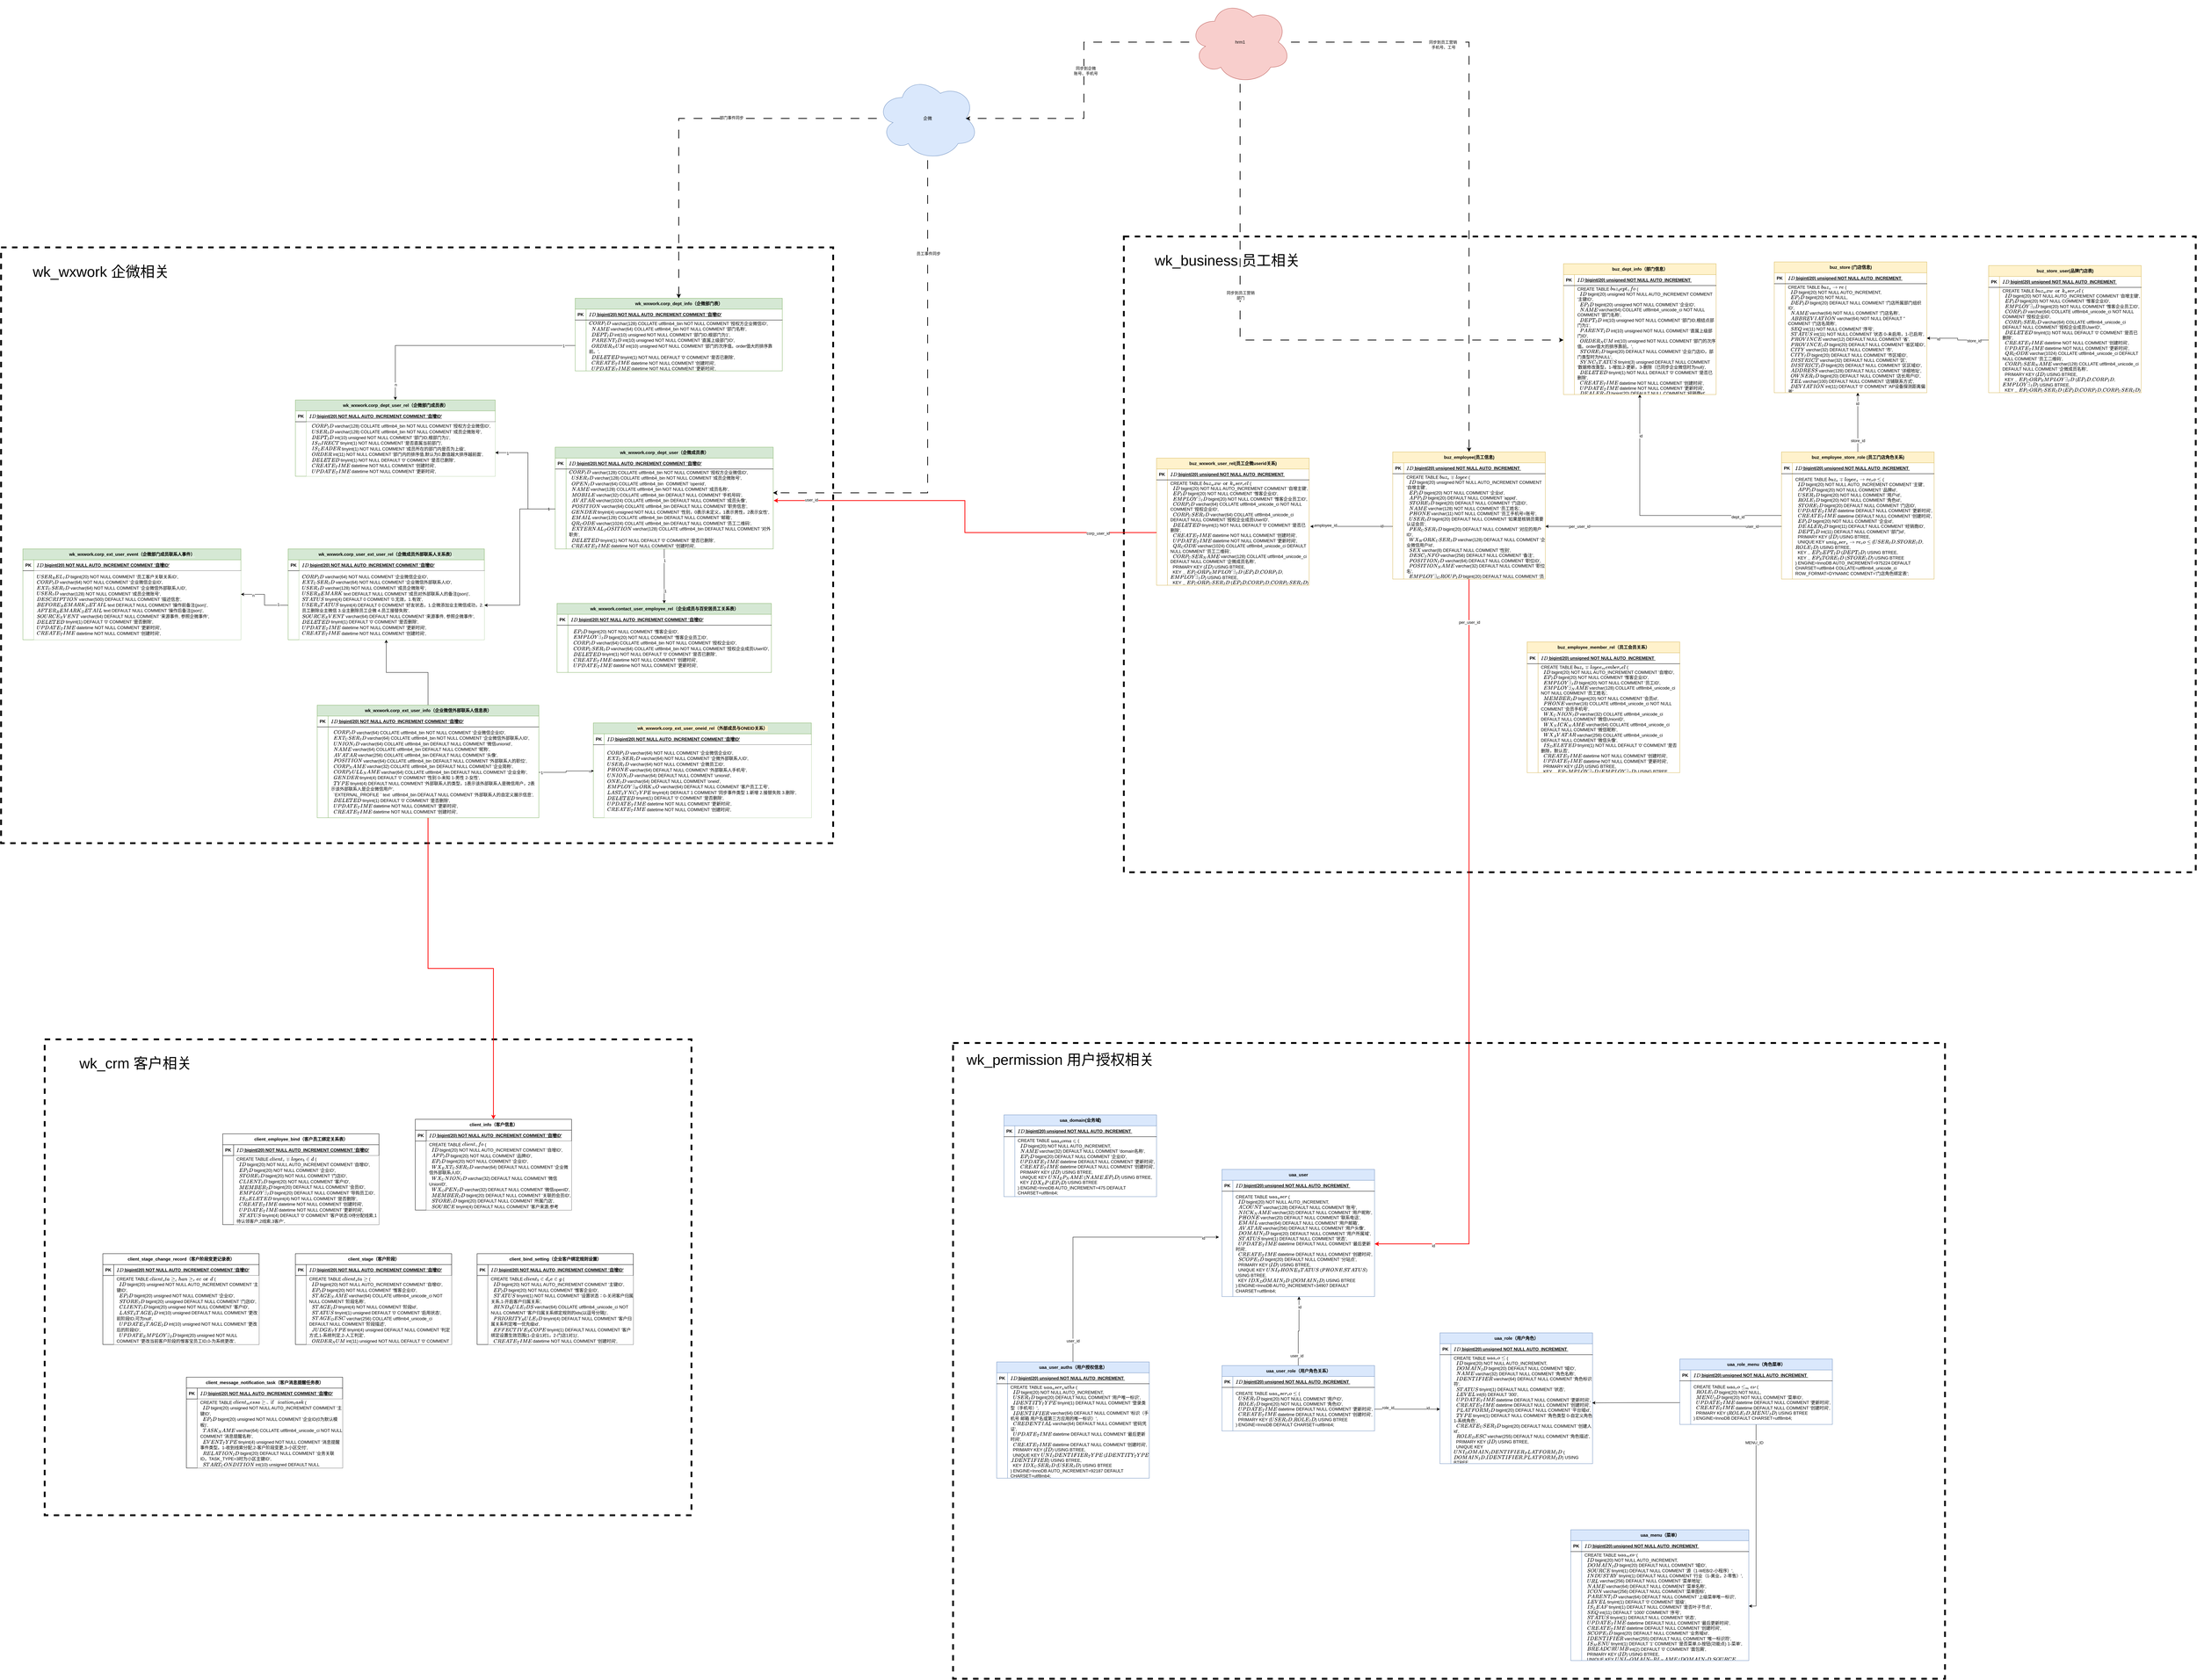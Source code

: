 <mxfile version="21.6.5" type="github">
  <diagram name="第 1 页" id="v13Tga0opJ_VagtoMVjJ">
    <mxGraphModel dx="8905" dy="5418" grid="1" gridSize="10" guides="1" tooltips="1" connect="1" arrows="1" fold="1" page="1" pageScale="1" pageWidth="827" pageHeight="1169" math="0" shadow="0">
      <root>
        <mxCell id="0" />
        <mxCell id="1" parent="0" />
        <mxCell id="NSwK4JqKExf3FO7wUMZo-9" value="" style="rounded=0;whiteSpace=wrap;html=1;fillColor=none;strokeWidth=5;dashed=1;" parent="1" vertex="1">
          <mxGeometry x="-440" y="-1210" width="2950" height="1750" as="geometry" />
        </mxCell>
        <mxCell id="G97xu8YOoIPIuhDE5bah-65" value="" style="rounded=0;whiteSpace=wrap;html=1;dashed=1;fillColor=none;strokeWidth=5;" parent="1" vertex="1">
          <mxGeometry x="-3410" y="1000" width="1780" height="1310" as="geometry" />
        </mxCell>
        <mxCell id="0U1Ae2gim0tneBmZpMTz-1" value="uaa_user" style="shape=table;startSize=30;container=1;collapsible=1;childLayout=tableLayout;fixedRows=1;rowLines=0;fontStyle=1;align=center;resizeLast=1;html=1;fillColor=#dae8fc;strokeColor=#6c8ebf;" parent="1" vertex="1">
          <mxGeometry x="-170" y="1358" width="420" height="350" as="geometry" />
        </mxCell>
        <mxCell id="0U1Ae2gim0tneBmZpMTz-2" value="" style="shape=tableRow;horizontal=0;startSize=0;swimlaneHead=0;swimlaneBody=0;fillColor=none;collapsible=0;dropTarget=0;points=[[0,0.5],[1,0.5]];portConstraint=eastwest;top=0;left=0;right=0;bottom=1;" parent="0U1Ae2gim0tneBmZpMTz-1" vertex="1">
          <mxGeometry y="30" width="420" height="30" as="geometry" />
        </mxCell>
        <mxCell id="0U1Ae2gim0tneBmZpMTz-3" value="PK" style="shape=partialRectangle;connectable=0;fillColor=none;top=0;left=0;bottom=0;right=0;fontStyle=1;overflow=hidden;whiteSpace=wrap;html=1;" parent="0U1Ae2gim0tneBmZpMTz-2" vertex="1">
          <mxGeometry width="30" height="30" as="geometry">
            <mxRectangle width="30" height="30" as="alternateBounds" />
          </mxGeometry>
        </mxCell>
        <mxCell id="0U1Ae2gim0tneBmZpMTz-4" value="`ID` bigint(20) unsigned NOT NULL AUTO_INCREMENT&amp;nbsp;" style="shape=partialRectangle;connectable=0;fillColor=none;top=0;left=0;bottom=0;right=0;align=left;spacingLeft=6;fontStyle=5;overflow=hidden;whiteSpace=wrap;html=1;" parent="0U1Ae2gim0tneBmZpMTz-2" vertex="1">
          <mxGeometry x="30" width="390" height="30" as="geometry">
            <mxRectangle width="390" height="30" as="alternateBounds" />
          </mxGeometry>
        </mxCell>
        <mxCell id="0U1Ae2gim0tneBmZpMTz-5" value="" style="shape=tableRow;horizontal=0;startSize=0;swimlaneHead=0;swimlaneBody=0;fillColor=none;collapsible=0;dropTarget=0;points=[[0,0.5],[1,0.5]];portConstraint=eastwest;top=0;left=0;right=0;bottom=0;" parent="0U1Ae2gim0tneBmZpMTz-1" vertex="1">
          <mxGeometry y="60" width="420" height="290" as="geometry" />
        </mxCell>
        <mxCell id="0U1Ae2gim0tneBmZpMTz-6" value="" style="shape=partialRectangle;connectable=0;fillColor=none;top=0;left=0;bottom=0;right=0;editable=1;overflow=hidden;whiteSpace=wrap;html=1;" parent="0U1Ae2gim0tneBmZpMTz-5" vertex="1">
          <mxGeometry width="30" height="290" as="geometry">
            <mxRectangle width="30" height="290" as="alternateBounds" />
          </mxGeometry>
        </mxCell>
        <mxCell id="0U1Ae2gim0tneBmZpMTz-7" value="&lt;div&gt;CREATE TABLE `uaa_user` (&lt;/div&gt;&lt;div&gt;&amp;nbsp; `ID` bigint(20) NOT NULL AUTO_INCREMENT,&lt;/div&gt;&lt;div&gt;&amp;nbsp; `ACCOUNT` varchar(128) DEFAULT NULL COMMENT &#39;账号&#39;,&lt;/div&gt;&lt;div&gt;&amp;nbsp; `NICK_NAME` varchar(32) DEFAULT NULL COMMENT &#39;用户昵称&#39;,&lt;/div&gt;&lt;div&gt;&amp;nbsp; `PHONE` varchar(20) DEFAULT NULL COMMENT &#39;联系电话&#39;,&lt;/div&gt;&lt;div&gt;&amp;nbsp; `EMAIL` varchar(64) DEFAULT NULL COMMENT &#39;用户邮箱&#39;,&lt;/div&gt;&lt;div&gt;&amp;nbsp; `AVATAR` varchar(256) DEFAULT NULL COMMENT &#39;用户头像&#39;,&lt;/div&gt;&lt;div&gt;&amp;nbsp; `DOMAIN_ID` bigint(20) DEFAULT NULL COMMENT &#39;用户所属域&#39;,&lt;/div&gt;&lt;div&gt;&amp;nbsp; `STATUS` tinyint(1) DEFAULT NULL COMMENT &#39;状态&#39;,&lt;/div&gt;&lt;div&gt;&amp;nbsp; `UPDATE_TIME` datetime DEFAULT NULL COMMENT &#39;最后更新时间&#39;,&lt;/div&gt;&lt;div&gt;&amp;nbsp; `CREATE_TIME` datetime DEFAULT NULL COMMENT &#39;创建时间&#39;,&lt;/div&gt;&lt;div&gt;&amp;nbsp; `SCOPE_ID` bigint(20) DEFAULT NULL COMMENT &#39;分站点&#39;,&lt;/div&gt;&lt;div&gt;&amp;nbsp; PRIMARY KEY (`ID`) USING BTREE,&lt;/div&gt;&lt;div&gt;&amp;nbsp; UNIQUE KEY `UNI_PHONE_STATUS` (`PHONE`,`STATUS`) USING BTREE,&lt;/div&gt;&lt;div&gt;&amp;nbsp; KEY `IDX_DOMAIN_ID` (`DOMAIN_ID`) USING BTREE&lt;/div&gt;&lt;div&gt;) ENGINE=InnoDB AUTO_INCREMENT=34907 DEFAULT CHARSET=utf8mb4;&lt;/div&gt;" style="shape=partialRectangle;connectable=0;fillColor=none;top=0;left=0;bottom=0;right=0;align=left;spacingLeft=6;overflow=hidden;whiteSpace=wrap;html=1;" parent="0U1Ae2gim0tneBmZpMTz-5" vertex="1">
          <mxGeometry x="30" width="390" height="290" as="geometry">
            <mxRectangle width="390" height="290" as="alternateBounds" />
          </mxGeometry>
        </mxCell>
        <mxCell id="0U1Ae2gim0tneBmZpMTz-119" style="edgeStyle=orthogonalEdgeStyle;rounded=0;orthogonalLoop=1;jettySize=auto;html=1;entryX=-0.019;entryY=0.436;entryDx=0;entryDy=0;entryPerimeter=0;" parent="1" source="0U1Ae2gim0tneBmZpMTz-14" target="0U1Ae2gim0tneBmZpMTz-5" edge="1">
          <mxGeometry relative="1" as="geometry" />
        </mxCell>
        <mxCell id="0U1Ae2gim0tneBmZpMTz-121" value="user_id" style="edgeLabel;html=1;align=center;verticalAlign=middle;resizable=0;points=[];" parent="0U1Ae2gim0tneBmZpMTz-119" vertex="1" connectable="0">
          <mxGeometry x="-0.844" relative="1" as="geometry">
            <mxPoint as="offset" />
          </mxGeometry>
        </mxCell>
        <mxCell id="0U1Ae2gim0tneBmZpMTz-122" value="id" style="edgeLabel;html=1;align=center;verticalAlign=middle;resizable=0;points=[];" parent="0U1Ae2gim0tneBmZpMTz-119" vertex="1" connectable="0">
          <mxGeometry x="0.883" y="-2" relative="1" as="geometry">
            <mxPoint as="offset" />
          </mxGeometry>
        </mxCell>
        <mxCell id="0U1Ae2gim0tneBmZpMTz-14" value="uaa_user_auths（用户授权信息）" style="shape=table;startSize=30;container=1;collapsible=1;childLayout=tableLayout;fixedRows=1;rowLines=0;fontStyle=1;align=center;resizeLast=1;html=1;fillColor=#dae8fc;strokeColor=#6c8ebf;" parent="1" vertex="1">
          <mxGeometry x="-790" y="1888" width="420" height="320" as="geometry" />
        </mxCell>
        <mxCell id="0U1Ae2gim0tneBmZpMTz-15" value="" style="shape=tableRow;horizontal=0;startSize=0;swimlaneHead=0;swimlaneBody=0;fillColor=none;collapsible=0;dropTarget=0;points=[[0,0.5],[1,0.5]];portConstraint=eastwest;top=0;left=0;right=0;bottom=1;" parent="0U1Ae2gim0tneBmZpMTz-14" vertex="1">
          <mxGeometry y="30" width="420" height="30" as="geometry" />
        </mxCell>
        <mxCell id="0U1Ae2gim0tneBmZpMTz-16" value="PK" style="shape=partialRectangle;connectable=0;fillColor=none;top=0;left=0;bottom=0;right=0;fontStyle=1;overflow=hidden;whiteSpace=wrap;html=1;" parent="0U1Ae2gim0tneBmZpMTz-15" vertex="1">
          <mxGeometry width="30" height="30" as="geometry">
            <mxRectangle width="30" height="30" as="alternateBounds" />
          </mxGeometry>
        </mxCell>
        <mxCell id="0U1Ae2gim0tneBmZpMTz-17" value="`ID` bigint(20) unsigned NOT NULL AUTO_INCREMENT&amp;nbsp;" style="shape=partialRectangle;connectable=0;fillColor=none;top=0;left=0;bottom=0;right=0;align=left;spacingLeft=6;fontStyle=5;overflow=hidden;whiteSpace=wrap;html=1;" parent="0U1Ae2gim0tneBmZpMTz-15" vertex="1">
          <mxGeometry x="30" width="390" height="30" as="geometry">
            <mxRectangle width="390" height="30" as="alternateBounds" />
          </mxGeometry>
        </mxCell>
        <mxCell id="0U1Ae2gim0tneBmZpMTz-18" value="" style="shape=tableRow;horizontal=0;startSize=0;swimlaneHead=0;swimlaneBody=0;fillColor=none;collapsible=0;dropTarget=0;points=[[0,0.5],[1,0.5]];portConstraint=eastwest;top=0;left=0;right=0;bottom=0;" parent="0U1Ae2gim0tneBmZpMTz-14" vertex="1">
          <mxGeometry y="60" width="420" height="260" as="geometry" />
        </mxCell>
        <mxCell id="0U1Ae2gim0tneBmZpMTz-19" value="" style="shape=partialRectangle;connectable=0;fillColor=none;top=0;left=0;bottom=0;right=0;editable=1;overflow=hidden;whiteSpace=wrap;html=1;" parent="0U1Ae2gim0tneBmZpMTz-18" vertex="1">
          <mxGeometry width="30" height="260" as="geometry">
            <mxRectangle width="30" height="260" as="alternateBounds" />
          </mxGeometry>
        </mxCell>
        <mxCell id="0U1Ae2gim0tneBmZpMTz-20" value="&lt;div&gt;CREATE TABLE `uaa_user_auths` (&lt;/div&gt;&lt;div&gt;&amp;nbsp; `ID` bigint(20) NOT NULL AUTO_INCREMENT,&lt;/div&gt;&lt;div&gt;&amp;nbsp; `USER_ID` bigint(20) DEFAULT NULL COMMENT &#39;用户唯一标识&#39;,&lt;/div&gt;&lt;div&gt;&amp;nbsp; `IDENTITY_TYPE` tinyint(1) DEFAULT NULL COMMENT &#39;登录类型（手机号）&#39;,&lt;/div&gt;&lt;div&gt;&amp;nbsp; `IDENTIFIER` varchar(64) DEFAULT NULL COMMENT &#39;标识（手机号 邮箱 用户名或第三方应用的唯一标识）&#39;,&lt;/div&gt;&lt;div&gt;&amp;nbsp; `CREDENTIAL` varchar(64) DEFAULT NULL COMMENT &#39;密码凭证&#39;,&lt;/div&gt;&lt;div&gt;&amp;nbsp; `UPDATE_TIME` datetime DEFAULT NULL COMMENT &#39;最后更新时间&#39;,&lt;/div&gt;&lt;div&gt;&amp;nbsp; `CREATE_TIME` datetime DEFAULT NULL COMMENT &#39;创建时间&#39;,&lt;/div&gt;&lt;div&gt;&amp;nbsp; PRIMARY KEY (`ID`) USING BTREE,&lt;/div&gt;&lt;div&gt;&amp;nbsp; UNIQUE KEY `UNI_IDENTIFIER_TYPE` (`IDENTITY_TYPE`,`IDENTIFIER`) USING BTREE,&lt;/div&gt;&lt;div&gt;&amp;nbsp; KEY `IDX_USER_ID` (`USER_ID`) USING BTREE&lt;/div&gt;&lt;div&gt;) ENGINE=InnoDB AUTO_INCREMENT=92187 DEFAULT CHARSET=utf8mb4;&lt;/div&gt;" style="shape=partialRectangle;connectable=0;fillColor=none;top=0;left=0;bottom=0;right=0;align=left;spacingLeft=6;overflow=hidden;whiteSpace=wrap;html=1;" parent="0U1Ae2gim0tneBmZpMTz-18" vertex="1">
          <mxGeometry x="30" width="390" height="260" as="geometry">
            <mxRectangle width="390" height="260" as="alternateBounds" />
          </mxGeometry>
        </mxCell>
        <mxCell id="0U1Ae2gim0tneBmZpMTz-21" value="uaa_domain(业务域)" style="shape=table;startSize=30;container=1;collapsible=1;childLayout=tableLayout;fixedRows=1;rowLines=0;fontStyle=1;align=center;resizeLast=1;html=1;fillColor=#dae8fc;strokeColor=#6c8ebf;" parent="1" vertex="1">
          <mxGeometry x="-770" y="1208" width="420" height="225" as="geometry" />
        </mxCell>
        <mxCell id="0U1Ae2gim0tneBmZpMTz-22" value="" style="shape=tableRow;horizontal=0;startSize=0;swimlaneHead=0;swimlaneBody=0;fillColor=none;collapsible=0;dropTarget=0;points=[[0,0.5],[1,0.5]];portConstraint=eastwest;top=0;left=0;right=0;bottom=1;" parent="0U1Ae2gim0tneBmZpMTz-21" vertex="1">
          <mxGeometry y="30" width="420" height="30" as="geometry" />
        </mxCell>
        <mxCell id="0U1Ae2gim0tneBmZpMTz-23" value="PK" style="shape=partialRectangle;connectable=0;fillColor=none;top=0;left=0;bottom=0;right=0;fontStyle=1;overflow=hidden;whiteSpace=wrap;html=1;" parent="0U1Ae2gim0tneBmZpMTz-22" vertex="1">
          <mxGeometry width="30" height="30" as="geometry">
            <mxRectangle width="30" height="30" as="alternateBounds" />
          </mxGeometry>
        </mxCell>
        <mxCell id="0U1Ae2gim0tneBmZpMTz-24" value="`ID` bigint(20) unsigned NOT NULL AUTO_INCREMENT&amp;nbsp;" style="shape=partialRectangle;connectable=0;fillColor=none;top=0;left=0;bottom=0;right=0;align=left;spacingLeft=6;fontStyle=5;overflow=hidden;whiteSpace=wrap;html=1;" parent="0U1Ae2gim0tneBmZpMTz-22" vertex="1">
          <mxGeometry x="30" width="390" height="30" as="geometry">
            <mxRectangle width="390" height="30" as="alternateBounds" />
          </mxGeometry>
        </mxCell>
        <mxCell id="0U1Ae2gim0tneBmZpMTz-25" value="" style="shape=tableRow;horizontal=0;startSize=0;swimlaneHead=0;swimlaneBody=0;fillColor=none;collapsible=0;dropTarget=0;points=[[0,0.5],[1,0.5]];portConstraint=eastwest;top=0;left=0;right=0;bottom=0;" parent="0U1Ae2gim0tneBmZpMTz-21" vertex="1">
          <mxGeometry y="60" width="420" height="165" as="geometry" />
        </mxCell>
        <mxCell id="0U1Ae2gim0tneBmZpMTz-26" value="" style="shape=partialRectangle;connectable=0;fillColor=none;top=0;left=0;bottom=0;right=0;editable=1;overflow=hidden;whiteSpace=wrap;html=1;" parent="0U1Ae2gim0tneBmZpMTz-25" vertex="1">
          <mxGeometry width="30" height="165" as="geometry">
            <mxRectangle width="30" height="165" as="alternateBounds" />
          </mxGeometry>
        </mxCell>
        <mxCell id="0U1Ae2gim0tneBmZpMTz-27" value="&lt;div&gt;CREATE TABLE `uaa_domain` (&lt;/div&gt;&lt;div&gt;&amp;nbsp; `ID` bigint(20) NOT NULL AUTO_INCREMENT,&lt;/div&gt;&lt;div&gt;&amp;nbsp; `NAME` varchar(32) DEFAULT NULL COMMENT &#39;domain名称&#39;,&lt;/div&gt;&lt;div&gt;&amp;nbsp; `EP_ID` bigint(20) DEFAULT NULL COMMENT &#39;企业ID&#39;,&lt;/div&gt;&lt;div&gt;&amp;nbsp; `UPDATE_TIME` datetime DEFAULT NULL COMMENT &#39;更新时间&#39;,&lt;/div&gt;&lt;div&gt;&amp;nbsp; `CREATE_TIME` datetime DEFAULT NULL COMMENT &#39;创建时间&#39;,&lt;/div&gt;&lt;div&gt;&amp;nbsp; PRIMARY KEY (`ID`) USING BTREE,&lt;/div&gt;&lt;div&gt;&amp;nbsp; UNIQUE KEY `UNI_EP_NAME` (`NAME`,`EP_ID`) USING BTREE,&lt;/div&gt;&lt;div&gt;&amp;nbsp; KEY `IDX_EP` (`EP_ID`) USING BTREE&lt;/div&gt;&lt;div&gt;) ENGINE=InnoDB AUTO_INCREMENT=475 DEFAULT CHARSET=utf8mb4;&lt;/div&gt;" style="shape=partialRectangle;connectable=0;fillColor=none;top=0;left=0;bottom=0;right=0;align=left;spacingLeft=6;overflow=hidden;whiteSpace=wrap;html=1;" parent="0U1Ae2gim0tneBmZpMTz-25" vertex="1">
          <mxGeometry x="30" width="390" height="165" as="geometry">
            <mxRectangle width="390" height="165" as="alternateBounds" />
          </mxGeometry>
        </mxCell>
        <mxCell id="0U1Ae2gim0tneBmZpMTz-28" value="uaa_role（用户角色）" style="shape=table;startSize=30;container=1;collapsible=1;childLayout=tableLayout;fixedRows=1;rowLines=0;fontStyle=1;align=center;resizeLast=1;html=1;fillColor=#dae8fc;strokeColor=#6c8ebf;" parent="1" vertex="1">
          <mxGeometry x="430" y="1808" width="420" height="360" as="geometry" />
        </mxCell>
        <mxCell id="0U1Ae2gim0tneBmZpMTz-29" value="" style="shape=tableRow;horizontal=0;startSize=0;swimlaneHead=0;swimlaneBody=0;fillColor=none;collapsible=0;dropTarget=0;points=[[0,0.5],[1,0.5]];portConstraint=eastwest;top=0;left=0;right=0;bottom=1;" parent="0U1Ae2gim0tneBmZpMTz-28" vertex="1">
          <mxGeometry y="30" width="420" height="30" as="geometry" />
        </mxCell>
        <mxCell id="0U1Ae2gim0tneBmZpMTz-30" value="PK" style="shape=partialRectangle;connectable=0;fillColor=none;top=0;left=0;bottom=0;right=0;fontStyle=1;overflow=hidden;whiteSpace=wrap;html=1;" parent="0U1Ae2gim0tneBmZpMTz-29" vertex="1">
          <mxGeometry width="30" height="30" as="geometry">
            <mxRectangle width="30" height="30" as="alternateBounds" />
          </mxGeometry>
        </mxCell>
        <mxCell id="0U1Ae2gim0tneBmZpMTz-31" value="`ID` bigint(20) unsigned NOT NULL AUTO_INCREMENT&amp;nbsp;" style="shape=partialRectangle;connectable=0;fillColor=none;top=0;left=0;bottom=0;right=0;align=left;spacingLeft=6;fontStyle=5;overflow=hidden;whiteSpace=wrap;html=1;" parent="0U1Ae2gim0tneBmZpMTz-29" vertex="1">
          <mxGeometry x="30" width="390" height="30" as="geometry">
            <mxRectangle width="390" height="30" as="alternateBounds" />
          </mxGeometry>
        </mxCell>
        <mxCell id="0U1Ae2gim0tneBmZpMTz-32" value="" style="shape=tableRow;horizontal=0;startSize=0;swimlaneHead=0;swimlaneBody=0;fillColor=none;collapsible=0;dropTarget=0;points=[[0,0.5],[1,0.5]];portConstraint=eastwest;top=0;left=0;right=0;bottom=0;" parent="0U1Ae2gim0tneBmZpMTz-28" vertex="1">
          <mxGeometry y="60" width="420" height="300" as="geometry" />
        </mxCell>
        <mxCell id="0U1Ae2gim0tneBmZpMTz-33" value="" style="shape=partialRectangle;connectable=0;fillColor=none;top=0;left=0;bottom=0;right=0;editable=1;overflow=hidden;whiteSpace=wrap;html=1;" parent="0U1Ae2gim0tneBmZpMTz-32" vertex="1">
          <mxGeometry width="30" height="300" as="geometry">
            <mxRectangle width="30" height="300" as="alternateBounds" />
          </mxGeometry>
        </mxCell>
        <mxCell id="0U1Ae2gim0tneBmZpMTz-34" value="&lt;div&gt;CREATE TABLE `uaa_role` (&lt;/div&gt;&lt;div&gt;&amp;nbsp; `ID` bigint(20) NOT NULL AUTO_INCREMENT,&lt;/div&gt;&lt;div&gt;&amp;nbsp; `DOMAIN_ID` bigint(20) DEFAULT NULL COMMENT &#39;域ID&#39;,&lt;/div&gt;&lt;div&gt;&amp;nbsp; `NAME` varchar(32) DEFAULT NULL COMMENT &#39;角色名称&#39;,&lt;/div&gt;&lt;div&gt;&amp;nbsp; `IDENTIFIER` varchar(64) DEFAULT NULL COMMENT &#39;角色标识符&#39;,&lt;/div&gt;&lt;div&gt;&amp;nbsp; `STATUS` tinyint(1) DEFAULT NULL COMMENT &#39;状态&#39;,&lt;/div&gt;&lt;div&gt;&amp;nbsp; `LEVEL` int(6) DEFAULT &#39;300&#39;,&lt;/div&gt;&lt;div&gt;&amp;nbsp; `UPDATE_TIME` datetime DEFAULT NULL COMMENT &#39;更新时间&#39;,&lt;/div&gt;&lt;div&gt;&amp;nbsp; `CREATE_TIME` datetime DEFAULT NULL COMMENT &#39;创建时间&#39;,&lt;/div&gt;&lt;div&gt;&amp;nbsp; `PLATFORM_ID` bigint(20) DEFAULT NULL COMMENT &#39;平台域id&#39;,&lt;/div&gt;&lt;div&gt;&amp;nbsp; `TYPE` tinyint(1) DEFAULT NULL COMMENT &#39;角色类型 0-自定义角色 1-系统角色&#39;,&lt;/div&gt;&lt;div&gt;&amp;nbsp; `CREATE_USER_ID` bigint(20) DEFAULT NULL COMMENT &#39;创建人id&#39;,&lt;/div&gt;&lt;div&gt;&amp;nbsp; `ROLE_DESC` varchar(255) DEFAULT NULL COMMENT &#39;角色描述&#39;,&lt;/div&gt;&lt;div&gt;&amp;nbsp; PRIMARY KEY (`ID`) USING BTREE,&lt;/div&gt;&lt;div&gt;&amp;nbsp; UNIQUE KEY `UNI_DOMAIN_IDENTIFIER_PLATFORM_ID` (`DOMAIN_ID`,`IDENTIFIER`,`PLATFORM_ID`) USING BTREE&lt;/div&gt;&lt;div&gt;) ENGINE=InnoDB AUTO_INCREMENT=163 DEFAULT CHARSET=utf8mb4;&lt;/div&gt;" style="shape=partialRectangle;connectable=0;fillColor=none;top=0;left=0;bottom=0;right=0;align=left;spacingLeft=6;overflow=hidden;whiteSpace=wrap;html=1;" parent="0U1Ae2gim0tneBmZpMTz-32" vertex="1">
          <mxGeometry x="30" width="390" height="300" as="geometry">
            <mxRectangle width="390" height="300" as="alternateBounds" />
          </mxGeometry>
        </mxCell>
        <mxCell id="0U1Ae2gim0tneBmZpMTz-112" style="edgeStyle=orthogonalEdgeStyle;rounded=0;orthogonalLoop=1;jettySize=auto;html=1;entryX=0.505;entryY=1;entryDx=0;entryDy=0;entryPerimeter=0;" parent="1" source="0U1Ae2gim0tneBmZpMTz-35" target="0U1Ae2gim0tneBmZpMTz-5" edge="1">
          <mxGeometry relative="1" as="geometry" />
        </mxCell>
        <mxCell id="0U1Ae2gim0tneBmZpMTz-113" value="user_id" style="edgeLabel;html=1;align=center;verticalAlign=middle;resizable=0;points=[];" parent="0U1Ae2gim0tneBmZpMTz-112" vertex="1" connectable="0">
          <mxGeometry x="-0.726" y="4" relative="1" as="geometry">
            <mxPoint y="-1" as="offset" />
          </mxGeometry>
        </mxCell>
        <mxCell id="0U1Ae2gim0tneBmZpMTz-114" value="id" style="edgeLabel;html=1;align=center;verticalAlign=middle;resizable=0;points=[];" parent="0U1Ae2gim0tneBmZpMTz-112" vertex="1" connectable="0">
          <mxGeometry x="0.715" y="-2" relative="1" as="geometry">
            <mxPoint y="1" as="offset" />
          </mxGeometry>
        </mxCell>
        <mxCell id="0U1Ae2gim0tneBmZpMTz-35" value="uaa_user_role（用户角色关系）" style="shape=table;startSize=30;container=1;collapsible=1;childLayout=tableLayout;fixedRows=1;rowLines=0;fontStyle=1;align=center;resizeLast=1;html=1;fillColor=#dae8fc;strokeColor=#6c8ebf;" parent="1" vertex="1">
          <mxGeometry x="-170" y="1898" width="420" height="180" as="geometry" />
        </mxCell>
        <mxCell id="0U1Ae2gim0tneBmZpMTz-36" value="" style="shape=tableRow;horizontal=0;startSize=0;swimlaneHead=0;swimlaneBody=0;fillColor=none;collapsible=0;dropTarget=0;points=[[0,0.5],[1,0.5]];portConstraint=eastwest;top=0;left=0;right=0;bottom=1;" parent="0U1Ae2gim0tneBmZpMTz-35" vertex="1">
          <mxGeometry y="30" width="420" height="30" as="geometry" />
        </mxCell>
        <mxCell id="0U1Ae2gim0tneBmZpMTz-37" value="PK" style="shape=partialRectangle;connectable=0;fillColor=none;top=0;left=0;bottom=0;right=0;fontStyle=1;overflow=hidden;whiteSpace=wrap;html=1;" parent="0U1Ae2gim0tneBmZpMTz-36" vertex="1">
          <mxGeometry width="30" height="30" as="geometry">
            <mxRectangle width="30" height="30" as="alternateBounds" />
          </mxGeometry>
        </mxCell>
        <mxCell id="0U1Ae2gim0tneBmZpMTz-38" value="`ID` bigint(20) unsigned NOT NULL AUTO_INCREMENT&amp;nbsp;" style="shape=partialRectangle;connectable=0;fillColor=none;top=0;left=0;bottom=0;right=0;align=left;spacingLeft=6;fontStyle=5;overflow=hidden;whiteSpace=wrap;html=1;" parent="0U1Ae2gim0tneBmZpMTz-36" vertex="1">
          <mxGeometry x="30" width="390" height="30" as="geometry">
            <mxRectangle width="390" height="30" as="alternateBounds" />
          </mxGeometry>
        </mxCell>
        <mxCell id="0U1Ae2gim0tneBmZpMTz-39" value="" style="shape=tableRow;horizontal=0;startSize=0;swimlaneHead=0;swimlaneBody=0;fillColor=none;collapsible=0;dropTarget=0;points=[[0,0.5],[1,0.5]];portConstraint=eastwest;top=0;left=0;right=0;bottom=0;" parent="0U1Ae2gim0tneBmZpMTz-35" vertex="1">
          <mxGeometry y="60" width="420" height="120" as="geometry" />
        </mxCell>
        <mxCell id="0U1Ae2gim0tneBmZpMTz-40" value="" style="shape=partialRectangle;connectable=0;fillColor=none;top=0;left=0;bottom=0;right=0;editable=1;overflow=hidden;whiteSpace=wrap;html=1;" parent="0U1Ae2gim0tneBmZpMTz-39" vertex="1">
          <mxGeometry width="30" height="120" as="geometry">
            <mxRectangle width="30" height="120" as="alternateBounds" />
          </mxGeometry>
        </mxCell>
        <mxCell id="0U1Ae2gim0tneBmZpMTz-41" value="&lt;div&gt;CREATE TABLE `uaa_user_role` (&lt;/div&gt;&lt;div&gt;&amp;nbsp; `USER_ID` bigint(20) NOT NULL COMMENT &#39;用户ID&#39;,&lt;/div&gt;&lt;div&gt;&amp;nbsp; `ROLE_ID` bigint(20) NOT NULL COMMENT &#39;角色ID&#39;,&lt;/div&gt;&lt;div&gt;&amp;nbsp; `UPDATE_TIME` datetime DEFAULT NULL COMMENT &#39;更新时间&#39;,&lt;/div&gt;&lt;div&gt;&amp;nbsp; `CREATE_TIME` datetime DEFAULT NULL COMMENT &#39;创建时间&#39;,&lt;/div&gt;&lt;div&gt;&amp;nbsp; PRIMARY KEY (`USER_ID`,`ROLE_ID`) USING BTREE&lt;/div&gt;&lt;div&gt;) ENGINE=InnoDB DEFAULT CHARSET=utf8mb4;&lt;/div&gt;" style="shape=partialRectangle;connectable=0;fillColor=none;top=0;left=0;bottom=0;right=0;align=left;spacingLeft=6;overflow=hidden;whiteSpace=wrap;html=1;" parent="0U1Ae2gim0tneBmZpMTz-39" vertex="1">
          <mxGeometry x="30" width="390" height="120" as="geometry">
            <mxRectangle width="390" height="120" as="alternateBounds" />
          </mxGeometry>
        </mxCell>
        <mxCell id="0U1Ae2gim0tneBmZpMTz-107" style="edgeStyle=orthogonalEdgeStyle;rounded=0;orthogonalLoop=1;jettySize=auto;html=1;entryX=1;entryY=0.5;entryDx=0;entryDy=0;strokeColor=#FF0000;strokeWidth=2;" parent="1" source="0U1Ae2gim0tneBmZpMTz-43" target="0U1Ae2gim0tneBmZpMTz-5" edge="1">
          <mxGeometry relative="1" as="geometry" />
        </mxCell>
        <mxCell id="0U1Ae2gim0tneBmZpMTz-109" value="per_user_id" style="edgeLabel;html=1;align=center;verticalAlign=middle;resizable=0;points=[];" parent="0U1Ae2gim0tneBmZpMTz-107" vertex="1" connectable="0">
          <mxGeometry x="-0.886" y="1" relative="1" as="geometry">
            <mxPoint as="offset" />
          </mxGeometry>
        </mxCell>
        <mxCell id="0U1Ae2gim0tneBmZpMTz-110" value="id" style="edgeLabel;html=1;align=center;verticalAlign=middle;resizable=0;points=[];" parent="0U1Ae2gim0tneBmZpMTz-107" vertex="1" connectable="0">
          <mxGeometry x="0.845" y="5" relative="1" as="geometry">
            <mxPoint as="offset" />
          </mxGeometry>
        </mxCell>
        <mxCell id="0U1Ae2gim0tneBmZpMTz-43" value="buz_employee(员工信息)" style="shape=table;startSize=30;container=1;collapsible=1;childLayout=tableLayout;fixedRows=1;rowLines=0;fontStyle=1;align=center;resizeLast=1;html=1;fillColor=#fff2cc;strokeColor=#d6b656;" parent="1" vertex="1">
          <mxGeometry x="300" y="-617" width="420" height="350" as="geometry" />
        </mxCell>
        <mxCell id="0U1Ae2gim0tneBmZpMTz-44" value="" style="shape=tableRow;horizontal=0;startSize=0;swimlaneHead=0;swimlaneBody=0;fillColor=none;collapsible=0;dropTarget=0;points=[[0,0.5],[1,0.5]];portConstraint=eastwest;top=0;left=0;right=0;bottom=1;" parent="0U1Ae2gim0tneBmZpMTz-43" vertex="1">
          <mxGeometry y="30" width="420" height="30" as="geometry" />
        </mxCell>
        <mxCell id="0U1Ae2gim0tneBmZpMTz-45" value="PK" style="shape=partialRectangle;connectable=0;fillColor=none;top=0;left=0;bottom=0;right=0;fontStyle=1;overflow=hidden;whiteSpace=wrap;html=1;" parent="0U1Ae2gim0tneBmZpMTz-44" vertex="1">
          <mxGeometry width="30" height="30" as="geometry">
            <mxRectangle width="30" height="30" as="alternateBounds" />
          </mxGeometry>
        </mxCell>
        <mxCell id="0U1Ae2gim0tneBmZpMTz-46" value="`ID` bigint(20) unsigned NOT NULL AUTO_INCREMENT&amp;nbsp;" style="shape=partialRectangle;connectable=0;fillColor=none;top=0;left=0;bottom=0;right=0;align=left;spacingLeft=6;fontStyle=5;overflow=hidden;whiteSpace=wrap;html=1;" parent="0U1Ae2gim0tneBmZpMTz-44" vertex="1">
          <mxGeometry x="30" width="390" height="30" as="geometry">
            <mxRectangle width="390" height="30" as="alternateBounds" />
          </mxGeometry>
        </mxCell>
        <mxCell id="0U1Ae2gim0tneBmZpMTz-47" value="" style="shape=tableRow;horizontal=0;startSize=0;swimlaneHead=0;swimlaneBody=0;fillColor=none;collapsible=0;dropTarget=0;points=[[0,0.5],[1,0.5]];portConstraint=eastwest;top=0;left=0;right=0;bottom=0;" parent="0U1Ae2gim0tneBmZpMTz-43" vertex="1">
          <mxGeometry y="60" width="420" height="290" as="geometry" />
        </mxCell>
        <mxCell id="0U1Ae2gim0tneBmZpMTz-48" value="" style="shape=partialRectangle;connectable=0;fillColor=none;top=0;left=0;bottom=0;right=0;editable=1;overflow=hidden;whiteSpace=wrap;html=1;" parent="0U1Ae2gim0tneBmZpMTz-47" vertex="1">
          <mxGeometry width="30" height="290" as="geometry">
            <mxRectangle width="30" height="290" as="alternateBounds" />
          </mxGeometry>
        </mxCell>
        <mxCell id="0U1Ae2gim0tneBmZpMTz-49" value="&lt;div&gt;CREATE TABLE `buz_employee` (&lt;/div&gt;&lt;div&gt;&amp;nbsp; `ID` bigint(20) unsigned NOT NULL AUTO_INCREMENT COMMENT &#39;自增主键&#39;,&lt;/div&gt;&lt;div&gt;&amp;nbsp; `EP_ID` bigint(20) NOT NULL COMMENT &#39;企业id&#39;,&lt;/div&gt;&lt;div&gt;&amp;nbsp; `APP_ID` bigint(20) DEFAULT NULL COMMENT &#39;appid&#39;,&lt;/div&gt;&lt;div&gt;&amp;nbsp; `STORE_ID` bigint(20) DEFAULT NULL COMMENT &#39;门店ID&#39;,&lt;/div&gt;&lt;div&gt;&amp;nbsp; `NAME` varchar(128) NOT NULL COMMENT &#39;员工姓名&#39;,&lt;/div&gt;&lt;div&gt;&amp;nbsp; `PHONE` varchar(11) NOT NULL COMMENT &#39;员工手机号=账号&#39;,&lt;/div&gt;&lt;div&gt;&amp;nbsp; `USER_ID` bigint(20) DEFAULT NULL COMMENT &#39;如果是核销员需要认证会员&#39;,&lt;/div&gt;&lt;div&gt;&amp;nbsp; `PER_USER_ID` bigint(20) DEFAULT NULL COMMENT &#39;对应的用户ID&#39;,&lt;/div&gt;&lt;div&gt;&amp;nbsp; `WX_WORK_USER_ID` varchar(128) DEFAULT NULL COMMENT &#39;企业微信用户Id&#39;,&lt;/div&gt;&lt;div&gt;&amp;nbsp; `SEX` varchar(8) DEFAULT NULL COMMENT &#39;性别&#39;,&lt;/div&gt;&lt;div&gt;&amp;nbsp; `DESC_INFO` varchar(256) DEFAULT NULL COMMENT &#39;备注&#39;,&lt;/div&gt;&lt;div&gt;&amp;nbsp; `POSITION_ID` varchar(64) DEFAULT NULL COMMENT &#39;职位ID&#39;,&lt;/div&gt;&lt;div&gt;&amp;nbsp; `POSITION_NAME` varchar(32) DEFAULT NULL COMMENT &#39;职位名&#39;,&lt;/div&gt;&lt;div&gt;&amp;nbsp; `EMPLOYEE_GROUP_ID` bigint(20) DEFAULT NULL COMMENT &#39;员工所在组ID&#39;,&lt;/div&gt;&lt;div&gt;&amp;nbsp; `EMPLOYEE_GROUP_NAME` varchar(32) DEFAULT NULL COMMENT &#39;员工所在组名&#39;,&lt;/div&gt;&lt;div&gt;&amp;nbsp; `STATUS` tinyint(1) DEFAULT NULL COMMENT &#39;员工状态：1在职2离职&#39;,&lt;/div&gt;&lt;div&gt;&amp;nbsp; `CREATE_TIME` datetime DEFAULT NULL COMMENT &#39;创建时间&#39;,&lt;/div&gt;&lt;div&gt;&amp;nbsp; `UPDATE_TIME` datetime DEFAULT NULL COMMENT &#39;更新时间&#39;,&lt;/div&gt;&lt;div&gt;&amp;nbsp; `SYNC_STATUS` tinyint(1) DEFAULT NULL COMMENT &#39;数据修改类型，1-增加,2-更新，3-删除（已同步企业微信时为null)&#39;,&lt;/div&gt;&lt;div&gt;&amp;nbsp; `EXT_POSITION` varchar(128) DEFAULT NULL COMMENT &#39;对外展示职务&#39;,&lt;/div&gt;&lt;div&gt;&amp;nbsp; `EMAIL` varchar(64) DEFAULT NULL COMMENT &#39;邮箱&#39;,&lt;/div&gt;&lt;div&gt;&amp;nbsp; `IS_WXWORK_USER` tinyint(1) DEFAULT &#39;0&#39; COMMENT &#39;是否是企业微信导购用户&#39;,&lt;/div&gt;&lt;div&gt;&amp;nbsp; `AVATAR` varchar(256) DEFAULT NULL COMMENT &#39;员工头像&#39;,&lt;/div&gt;&lt;div&gt;&amp;nbsp; `DEALER_ID` bigint(11) DEFAULT NULL COMMENT &#39;经销商ID&#39;,&lt;/div&gt;&lt;div&gt;&amp;nbsp; `OUT_EMPLOYEE_ID` varchar(32) DEFAULT NULL COMMENT &#39;外部员工id&#39;,&lt;/div&gt;&lt;div&gt;&amp;nbsp; `CAN_LOGIN_PC` tinyint(1) DEFAULT NULL COMMENT &#39;能否登陆pc&#39;,&lt;/div&gt;&lt;div&gt;&amp;nbsp; `AVATAR_CLOUD` varchar(256) DEFAULT NULL COMMENT &#39;员工头像存放在腾讯云url&#39;,&lt;/div&gt;&lt;div&gt;&amp;nbsp; `IS_DEPT_MANAGE` tinyint(1) DEFAULT NULL COMMENT &#39;是否分部经理&#39;,&lt;/div&gt;&lt;div&gt;&amp;nbsp; `EXT_ROLE` varchar(64) DEFAULT NULL COMMENT &#39;外部角色&#39;,&lt;/div&gt;&lt;div&gt;&amp;nbsp; PRIMARY KEY (`ID`) USING BTREE,&lt;/div&gt;&lt;div&gt;&amp;nbsp; KEY `PHONE` (`PHONE`) USING BTREE,&lt;/div&gt;&lt;div&gt;&amp;nbsp; KEY `idx_perUserId` (`PER_USER_ID`) USING BTREE,&lt;/div&gt;&lt;div&gt;&amp;nbsp; KEY `idx_storeid` (`STORE_ID`),&lt;/div&gt;&lt;div&gt;&amp;nbsp; KEY `idx_outemployeeid` (`OUT_EMPLOYEE_ID`)&lt;/div&gt;&lt;div&gt;) ENGINE=InnoDB AUTO_INCREMENT=21732 DEFAULT CHARSET=utf8mb4 ROW_FORMAT=DYNAMIC;&lt;/div&gt;" style="shape=partialRectangle;connectable=0;fillColor=none;top=0;left=0;bottom=0;right=0;align=left;spacingLeft=6;overflow=hidden;whiteSpace=wrap;html=1;" parent="0U1Ae2gim0tneBmZpMTz-47" vertex="1">
          <mxGeometry x="30" width="390" height="290" as="geometry">
            <mxRectangle width="390" height="290" as="alternateBounds" />
          </mxGeometry>
        </mxCell>
        <mxCell id="0U1Ae2gim0tneBmZpMTz-50" value="buz_wxwork_user_rel(员工企微userid关系)" style="shape=table;startSize=30;container=1;collapsible=1;childLayout=tableLayout;fixedRows=1;rowLines=0;fontStyle=1;align=center;resizeLast=1;html=1;fillColor=#fff2cc;strokeColor=#d6b656;" parent="1" vertex="1">
          <mxGeometry x="-350" y="-600" width="420" height="350" as="geometry" />
        </mxCell>
        <mxCell id="0U1Ae2gim0tneBmZpMTz-51" value="" style="shape=tableRow;horizontal=0;startSize=0;swimlaneHead=0;swimlaneBody=0;fillColor=none;collapsible=0;dropTarget=0;points=[[0,0.5],[1,0.5]];portConstraint=eastwest;top=0;left=0;right=0;bottom=1;" parent="0U1Ae2gim0tneBmZpMTz-50" vertex="1">
          <mxGeometry y="30" width="420" height="30" as="geometry" />
        </mxCell>
        <mxCell id="0U1Ae2gim0tneBmZpMTz-52" value="PK" style="shape=partialRectangle;connectable=0;fillColor=none;top=0;left=0;bottom=0;right=0;fontStyle=1;overflow=hidden;whiteSpace=wrap;html=1;" parent="0U1Ae2gim0tneBmZpMTz-51" vertex="1">
          <mxGeometry width="30" height="30" as="geometry">
            <mxRectangle width="30" height="30" as="alternateBounds" />
          </mxGeometry>
        </mxCell>
        <mxCell id="0U1Ae2gim0tneBmZpMTz-53" value="`ID` bigint(20) unsigned NOT NULL AUTO_INCREMENT&amp;nbsp;" style="shape=partialRectangle;connectable=0;fillColor=none;top=0;left=0;bottom=0;right=0;align=left;spacingLeft=6;fontStyle=5;overflow=hidden;whiteSpace=wrap;html=1;" parent="0U1Ae2gim0tneBmZpMTz-51" vertex="1">
          <mxGeometry x="30" width="390" height="30" as="geometry">
            <mxRectangle width="390" height="30" as="alternateBounds" />
          </mxGeometry>
        </mxCell>
        <mxCell id="0U1Ae2gim0tneBmZpMTz-54" value="" style="shape=tableRow;horizontal=0;startSize=0;swimlaneHead=0;swimlaneBody=0;fillColor=none;collapsible=0;dropTarget=0;points=[[0,0.5],[1,0.5]];portConstraint=eastwest;top=0;left=0;right=0;bottom=0;" parent="0U1Ae2gim0tneBmZpMTz-50" vertex="1">
          <mxGeometry y="60" width="420" height="290" as="geometry" />
        </mxCell>
        <mxCell id="0U1Ae2gim0tneBmZpMTz-55" value="" style="shape=partialRectangle;connectable=0;fillColor=none;top=0;left=0;bottom=0;right=0;editable=1;overflow=hidden;whiteSpace=wrap;html=1;" parent="0U1Ae2gim0tneBmZpMTz-54" vertex="1">
          <mxGeometry width="30" height="290" as="geometry">
            <mxRectangle width="30" height="290" as="alternateBounds" />
          </mxGeometry>
        </mxCell>
        <mxCell id="0U1Ae2gim0tneBmZpMTz-56" value="&lt;div&gt;CREATE TABLE `buz_wxwork_user_rel` (&lt;/div&gt;&lt;div&gt;&amp;nbsp; `ID` bigint(20) NOT NULL AUTO_INCREMENT COMMENT &#39;自增主键&#39;,&lt;/div&gt;&lt;div&gt;&amp;nbsp; `EP_ID` bigint(20) NOT NULL COMMENT &#39;惟客企业ID&#39;,&lt;/div&gt;&lt;div&gt;&amp;nbsp; `EMPLOYEE_ID` bigint(20) NOT NULL COMMENT &#39;惟客企业员工ID&#39;,&lt;/div&gt;&lt;div&gt;&amp;nbsp; `CORP_ID` varchar(64) COLLATE utf8mb4_unicode_ci NOT NULL COMMENT &#39;授权企业ID&#39;,&lt;/div&gt;&lt;div&gt;&amp;nbsp; `CORP_USER_ID` varchar(64) COLLATE utf8mb4_unicode_ci DEFAULT NULL COMMENT &#39;授权企业成员UserID&#39;,&lt;/div&gt;&lt;div&gt;&amp;nbsp; `DELETED` tinyint(1) NOT NULL DEFAULT &#39;0&#39; COMMENT &#39;是否已删除&#39;,&lt;/div&gt;&lt;div&gt;&amp;nbsp; `CREATE_TIME` datetime NOT NULL COMMENT &#39;创建时间&#39;,&lt;/div&gt;&lt;div&gt;&amp;nbsp; `UPDATE_TIME` datetime NOT NULL COMMENT &#39;更新时间&#39;,&lt;/div&gt;&lt;div&gt;&amp;nbsp; `QR_CODE` varchar(1024) COLLATE utf8mb4_unicode_ci DEFAULT NULL COMMENT &#39;员工二维码&#39;,&lt;/div&gt;&lt;div&gt;&amp;nbsp; `CORP_USER_NAME` varchar(128) COLLATE utf8mb4_unicode_ci DEFAULT NULL COMMENT &#39;企微成员名称&#39;,&lt;/div&gt;&lt;div&gt;&amp;nbsp; PRIMARY KEY (`ID`) USING BTREE,&lt;/div&gt;&lt;div&gt;&amp;nbsp; KEY `idx_EP_CORP_EMPLOYEE_ID` (`EP_ID`,`CORP_ID`,`EMPLOYEE_ID`) USING BTREE,&lt;/div&gt;&lt;div&gt;&amp;nbsp; KEY `idx_EP_CORP_USER_ID` (`EP_ID`,`CORP_ID`,`CORP_USER_ID`) USING BTREE&lt;/div&gt;&lt;div&gt;) ENGINE=InnoDB AUTO_INCREMENT=10717 DEFAULT CHARSET=utf8mb4 COLLATE=utf8mb4_unicode_ci ROW_FORMAT=DYNAMIC COMMENT=&#39;惟客员工和企业微信成员关联表&#39;;&lt;/div&gt;" style="shape=partialRectangle;connectable=0;fillColor=none;top=0;left=0;bottom=0;right=0;align=left;spacingLeft=6;overflow=hidden;whiteSpace=wrap;html=1;" parent="0U1Ae2gim0tneBmZpMTz-54" vertex="1">
          <mxGeometry x="30" width="390" height="290" as="geometry">
            <mxRectangle width="390" height="290" as="alternateBounds" />
          </mxGeometry>
        </mxCell>
        <mxCell id="0U1Ae2gim0tneBmZpMTz-86" style="edgeStyle=orthogonalEdgeStyle;rounded=0;orthogonalLoop=1;jettySize=auto;html=1;" parent="1" source="0U1Ae2gim0tneBmZpMTz-57" target="0U1Ae2gim0tneBmZpMTz-75" edge="1">
          <mxGeometry relative="1" as="geometry">
            <Array as="points">
              <mxPoint x="1388.89" y="-600" />
              <mxPoint x="1388.89" y="-600" />
            </Array>
          </mxGeometry>
        </mxCell>
        <mxCell id="0U1Ae2gim0tneBmZpMTz-87" value="store_id" style="edgeLabel;html=1;align=center;verticalAlign=middle;resizable=0;points=[];" parent="0U1Ae2gim0tneBmZpMTz-86" vertex="1" connectable="0">
          <mxGeometry x="-0.502" relative="1" as="geometry">
            <mxPoint y="9" as="offset" />
          </mxGeometry>
        </mxCell>
        <mxCell id="0U1Ae2gim0tneBmZpMTz-88" value="id" style="edgeLabel;html=1;align=center;verticalAlign=middle;resizable=0;points=[];" parent="0U1Ae2gim0tneBmZpMTz-86" vertex="1" connectable="0">
          <mxGeometry x="0.635" y="1" relative="1" as="geometry">
            <mxPoint as="offset" />
          </mxGeometry>
        </mxCell>
        <mxCell id="0U1Ae2gim0tneBmZpMTz-96" style="edgeStyle=orthogonalEdgeStyle;rounded=0;orthogonalLoop=1;jettySize=auto;html=1;" parent="1" source="0U1Ae2gim0tneBmZpMTz-57" target="0U1Ae2gim0tneBmZpMTz-64" edge="1">
          <mxGeometry relative="1" as="geometry" />
        </mxCell>
        <mxCell id="0U1Ae2gim0tneBmZpMTz-104" value="dept_id" style="edgeLabel;html=1;align=center;verticalAlign=middle;resizable=0;points=[];" parent="0U1Ae2gim0tneBmZpMTz-96" vertex="1" connectable="0">
          <mxGeometry x="-0.668" y="4" relative="1" as="geometry">
            <mxPoint as="offset" />
          </mxGeometry>
        </mxCell>
        <mxCell id="0U1Ae2gim0tneBmZpMTz-105" value="id" style="edgeLabel;html=1;align=center;verticalAlign=middle;resizable=0;points=[];" parent="0U1Ae2gim0tneBmZpMTz-96" vertex="1" connectable="0">
          <mxGeometry x="0.684" y="-3" relative="1" as="geometry">
            <mxPoint as="offset" />
          </mxGeometry>
        </mxCell>
        <mxCell id="0U1Ae2gim0tneBmZpMTz-57" value="buz_employee_store_role (员工门店角色关系)" style="shape=table;startSize=30;container=1;collapsible=1;childLayout=tableLayout;fixedRows=1;rowLines=0;fontStyle=1;align=center;resizeLast=1;html=1;fillColor=#fff2cc;strokeColor=#d6b656;" parent="1" vertex="1">
          <mxGeometry x="1370.0" y="-617" width="420" height="350" as="geometry" />
        </mxCell>
        <mxCell id="0U1Ae2gim0tneBmZpMTz-58" value="" style="shape=tableRow;horizontal=0;startSize=0;swimlaneHead=0;swimlaneBody=0;fillColor=none;collapsible=0;dropTarget=0;points=[[0,0.5],[1,0.5]];portConstraint=eastwest;top=0;left=0;right=0;bottom=1;" parent="0U1Ae2gim0tneBmZpMTz-57" vertex="1">
          <mxGeometry y="30" width="420" height="30" as="geometry" />
        </mxCell>
        <mxCell id="0U1Ae2gim0tneBmZpMTz-59" value="PK" style="shape=partialRectangle;connectable=0;fillColor=none;top=0;left=0;bottom=0;right=0;fontStyle=1;overflow=hidden;whiteSpace=wrap;html=1;" parent="0U1Ae2gim0tneBmZpMTz-58" vertex="1">
          <mxGeometry width="30" height="30" as="geometry">
            <mxRectangle width="30" height="30" as="alternateBounds" />
          </mxGeometry>
        </mxCell>
        <mxCell id="0U1Ae2gim0tneBmZpMTz-60" value="`ID` bigint(20) unsigned NOT NULL AUTO_INCREMENT&amp;nbsp;" style="shape=partialRectangle;connectable=0;fillColor=none;top=0;left=0;bottom=0;right=0;align=left;spacingLeft=6;fontStyle=5;overflow=hidden;whiteSpace=wrap;html=1;" parent="0U1Ae2gim0tneBmZpMTz-58" vertex="1">
          <mxGeometry x="30" width="390" height="30" as="geometry">
            <mxRectangle width="390" height="30" as="alternateBounds" />
          </mxGeometry>
        </mxCell>
        <mxCell id="0U1Ae2gim0tneBmZpMTz-61" value="" style="shape=tableRow;horizontal=0;startSize=0;swimlaneHead=0;swimlaneBody=0;fillColor=none;collapsible=0;dropTarget=0;points=[[0,0.5],[1,0.5]];portConstraint=eastwest;top=0;left=0;right=0;bottom=0;" parent="0U1Ae2gim0tneBmZpMTz-57" vertex="1">
          <mxGeometry y="60" width="420" height="290" as="geometry" />
        </mxCell>
        <mxCell id="0U1Ae2gim0tneBmZpMTz-62" value="" style="shape=partialRectangle;connectable=0;fillColor=none;top=0;left=0;bottom=0;right=0;editable=1;overflow=hidden;whiteSpace=wrap;html=1;" parent="0U1Ae2gim0tneBmZpMTz-61" vertex="1">
          <mxGeometry width="30" height="290" as="geometry">
            <mxRectangle width="30" height="290" as="alternateBounds" />
          </mxGeometry>
        </mxCell>
        <mxCell id="0U1Ae2gim0tneBmZpMTz-63" value="&lt;div&gt;CREATE TABLE `buz_employee_store_role` (&lt;/div&gt;&lt;div&gt;&amp;nbsp; `ID` bigint(20) NOT NULL AUTO_INCREMENT COMMENT &#39;主键&#39;,&lt;/div&gt;&lt;div&gt;&amp;nbsp; `APP_ID` bigint(20) NOT NULL COMMENT &#39;品牌id&#39;,&lt;/div&gt;&lt;div&gt;&amp;nbsp; `USER_ID` bigint(20) NOT NULL COMMENT &#39;用户id&#39;,&lt;/div&gt;&lt;div&gt;&amp;nbsp; `ROLE_ID` bigint(20) NOT NULL COMMENT &#39;角色id&#39;,&lt;/div&gt;&lt;div&gt;&amp;nbsp; `STORE_ID` bigint(20) DEFAULT NULL COMMENT &#39;门店ID&#39;,&lt;/div&gt;&lt;div&gt;&amp;nbsp; `UPDATE_TIME` datetime DEFAULT NULL COMMENT &#39;更新时间&#39;,&lt;/div&gt;&lt;div&gt;&amp;nbsp; `CREATE_TIME` datetime DEFAULT NULL COMMENT &#39;创建时间&#39;,&lt;/div&gt;&lt;div&gt;&amp;nbsp; `EP_ID` bigint(20) NOT NULL COMMENT &#39;企业id&#39;,&lt;/div&gt;&lt;div&gt;&amp;nbsp; `DEALER_ID` bigint(11) DEFAULT NULL COMMENT &#39;经销商ID&#39;,&lt;/div&gt;&lt;div&gt;&amp;nbsp; `DEPT_ID` int(11) DEFAULT NULL COMMENT &#39;部门id&#39;,&lt;/div&gt;&lt;div&gt;&amp;nbsp; PRIMARY KEY (`ID`) USING BTREE,&lt;/div&gt;&lt;div&gt;&amp;nbsp; UNIQUE KEY `uniq_user_store_role` (`USER_ID`,`STORE_ID`,`ROLE_ID`) USING BTREE,&lt;/div&gt;&lt;div&gt;&amp;nbsp; KEY `idx_EP_DEPT_ID` (`DEPT_ID`) USING BTREE,&lt;/div&gt;&lt;div&gt;&amp;nbsp; KEY `idx_EP_STORE_ID` (`STORE_ID`) USING BTREE&lt;/div&gt;&lt;div&gt;) ENGINE=InnoDB AUTO_INCREMENT=975224 DEFAULT CHARSET=utf8mb4 COLLATE=utf8mb4_unicode_ci ROW_FORMAT=DYNAMIC COMMENT=&#39;门店角色绑定表&#39;;&lt;/div&gt;" style="shape=partialRectangle;connectable=0;fillColor=none;top=0;left=0;bottom=0;right=0;align=left;spacingLeft=6;overflow=hidden;whiteSpace=wrap;html=1;" parent="0U1Ae2gim0tneBmZpMTz-61" vertex="1">
          <mxGeometry x="30" width="390" height="290" as="geometry">
            <mxRectangle width="390" height="290" as="alternateBounds" />
          </mxGeometry>
        </mxCell>
        <mxCell id="0U1Ae2gim0tneBmZpMTz-64" value="buz_dept_info（部门信息）" style="shape=table;startSize=30;container=1;collapsible=1;childLayout=tableLayout;fixedRows=1;rowLines=0;fontStyle=1;align=center;resizeLast=1;html=1;fillColor=#fff2cc;strokeColor=#d6b656;" parent="1" vertex="1">
          <mxGeometry x="770.0" y="-1135" width="420" height="360" as="geometry" />
        </mxCell>
        <mxCell id="0U1Ae2gim0tneBmZpMTz-65" value="" style="shape=tableRow;horizontal=0;startSize=0;swimlaneHead=0;swimlaneBody=0;fillColor=none;collapsible=0;dropTarget=0;points=[[0,0.5],[1,0.5]];portConstraint=eastwest;top=0;left=0;right=0;bottom=1;" parent="0U1Ae2gim0tneBmZpMTz-64" vertex="1">
          <mxGeometry y="30" width="420" height="30" as="geometry" />
        </mxCell>
        <mxCell id="0U1Ae2gim0tneBmZpMTz-66" value="PK" style="shape=partialRectangle;connectable=0;fillColor=none;top=0;left=0;bottom=0;right=0;fontStyle=1;overflow=hidden;whiteSpace=wrap;html=1;" parent="0U1Ae2gim0tneBmZpMTz-65" vertex="1">
          <mxGeometry width="30" height="30" as="geometry">
            <mxRectangle width="30" height="30" as="alternateBounds" />
          </mxGeometry>
        </mxCell>
        <mxCell id="0U1Ae2gim0tneBmZpMTz-67" value="`ID` bigint(20) unsigned NOT NULL AUTO_INCREMENT&amp;nbsp;" style="shape=partialRectangle;connectable=0;fillColor=none;top=0;left=0;bottom=0;right=0;align=left;spacingLeft=6;fontStyle=5;overflow=hidden;whiteSpace=wrap;html=1;" parent="0U1Ae2gim0tneBmZpMTz-65" vertex="1">
          <mxGeometry x="30" width="390" height="30" as="geometry">
            <mxRectangle width="390" height="30" as="alternateBounds" />
          </mxGeometry>
        </mxCell>
        <mxCell id="0U1Ae2gim0tneBmZpMTz-68" value="" style="shape=tableRow;horizontal=0;startSize=0;swimlaneHead=0;swimlaneBody=0;fillColor=none;collapsible=0;dropTarget=0;points=[[0,0.5],[1,0.5]];portConstraint=eastwest;top=0;left=0;right=0;bottom=0;" parent="0U1Ae2gim0tneBmZpMTz-64" vertex="1">
          <mxGeometry y="60" width="420" height="300" as="geometry" />
        </mxCell>
        <mxCell id="0U1Ae2gim0tneBmZpMTz-69" value="" style="shape=partialRectangle;connectable=0;fillColor=none;top=0;left=0;bottom=0;right=0;editable=1;overflow=hidden;whiteSpace=wrap;html=1;" parent="0U1Ae2gim0tneBmZpMTz-68" vertex="1">
          <mxGeometry width="30" height="300" as="geometry">
            <mxRectangle width="30" height="300" as="alternateBounds" />
          </mxGeometry>
        </mxCell>
        <mxCell id="0U1Ae2gim0tneBmZpMTz-70" value="&lt;div&gt;CREATE TABLE `buz_dept_info` (&lt;/div&gt;&lt;div&gt;&amp;nbsp; `ID` bigint(20) unsigned NOT NULL AUTO_INCREMENT COMMENT &#39;主键ID&#39;,&lt;/div&gt;&lt;div&gt;&amp;nbsp; `EP_ID` bigint(20) unsigned NOT NULL COMMENT &#39;企业ID&#39;,&lt;/div&gt;&lt;div&gt;&amp;nbsp; `NAME` varchar(64) COLLATE utf8mb4_unicode_ci NOT NULL COMMENT &#39;部门名称&#39;,&lt;/div&gt;&lt;div&gt;&amp;nbsp; `DEPT_ID` int(10) unsigned NOT NULL COMMENT &#39;部门ID,根结点部门为1&#39;,&lt;/div&gt;&lt;div&gt;&amp;nbsp; `PARENT_ID` int(10) unsigned NOT NULL COMMENT &#39;直属上级部门ID&#39;,&lt;/div&gt;&lt;div&gt;&amp;nbsp; `ORDER_NUM` int(10) unsigned NOT NULL COMMENT &#39;部门的次序值。order值大的排序靠前。&#39;,&lt;/div&gt;&lt;div&gt;&amp;nbsp; `STORE_ID` bigint(20) DEFAULT NULL COMMENT &#39;企业门店ID，部门类型时为NULL&#39;,&lt;/div&gt;&lt;div&gt;&amp;nbsp; `SYNC_STATUS` tinyint(3) unsigned DEFAULT NULL COMMENT &#39;数据修改类型，1-增加,2-更新，3-删除（已同步企业微信时为null)&#39;,&lt;/div&gt;&lt;div&gt;&amp;nbsp; `DELETED` tinyint(1) NOT NULL DEFAULT &#39;0&#39; COMMENT &#39;是否已删除&#39;,&lt;/div&gt;&lt;div&gt;&amp;nbsp; `CREATE_TIME` datetime NOT NULL COMMENT &#39;创建时间&#39;,&lt;/div&gt;&lt;div&gt;&amp;nbsp; `UPDATE_TIME` datetime NOT NULL COMMENT &#39;更新时间&#39;,&lt;/div&gt;&lt;div&gt;&amp;nbsp; `DEALER_ID` bigint(20) DEFAULT NULL COMMENT &#39;经销商id&#39;,&lt;/div&gt;&lt;div&gt;&amp;nbsp; `EXT_JSON` varchar(2048) COLLATE utf8mb4_unicode_ci DEFAULT NULL COMMENT &#39;扩展JSON信息&#39;,&lt;/div&gt;&lt;div&gt;&amp;nbsp; `TYPE` tinyint(4) DEFAULT NULL COMMENT &#39;类型 1-部门 2-经销商 3-门店&#39;,&lt;/div&gt;&lt;div&gt;&amp;nbsp; `DIRECT_STORE_NUM` int(11) DEFAULT NULL COMMENT &#39;直属部门数量&#39;,&lt;/div&gt;&lt;div&gt;&amp;nbsp; `DEALER_NO` varchar(20) COLLATE utf8mb4_unicode_ci DEFAULT NULL COMMENT &#39;经销商编号&#39;,&lt;/div&gt;&lt;div&gt;&amp;nbsp; `APP_ID` bigint(20) DEFAULT NULL COMMENT &#39;品牌id&#39;,&lt;/div&gt;&lt;div&gt;&amp;nbsp; `OUT_DEPT_NO` varchar(256) COLLATE utf8mb4_unicode_ci DEFAULT NULL COMMENT &#39;外部组织部门编号&#39;,&lt;/div&gt;&lt;div&gt;&amp;nbsp; `WXWORK_DEPT_ID` int(11) DEFAULT NULL COMMENT &#39;企微部门id&#39;,&lt;/div&gt;&lt;div&gt;&amp;nbsp; PRIMARY KEY (`ID`) USING BTREE,&lt;/div&gt;&lt;div&gt;&amp;nbsp; UNIQUE KEY `idx_EP_DEPT_ID` (`DEPT_ID`) USING BTREE,&lt;/div&gt;&lt;div&gt;&amp;nbsp; KEY `idx_DEALER_ID` (`DEALER_ID`) USING BTREE,&lt;/div&gt;&lt;div&gt;&amp;nbsp; KEY `idx_EP_STORE_ID` (`STORE_ID`) USING BTREE,&lt;/div&gt;&lt;div&gt;&amp;nbsp; KEY `idx_EP_WXWORK_DEPT_ID` (`WXWORK_DEPT_ID`) USING BTREE,&lt;/div&gt;&lt;div&gt;&amp;nbsp; KEY `idx_outdeptno` (`OUT_DEPT_NO`)&lt;/div&gt;&lt;div&gt;) ENGINE=InnoDB AUTO_INCREMENT=1787 DEFAULT CHARSET=utf8mb4 COLLATE=utf8mb4_unicode_ci ROW_FORMAT=DYNAMIC COMMENT=&#39;惟客企业部门信息&#39;;&lt;/div&gt;" style="shape=partialRectangle;connectable=0;fillColor=none;top=0;left=0;bottom=0;right=0;align=left;spacingLeft=6;overflow=hidden;whiteSpace=wrap;html=1;" parent="0U1Ae2gim0tneBmZpMTz-68" vertex="1">
          <mxGeometry x="30" width="390" height="300" as="geometry">
            <mxRectangle width="390" height="300" as="alternateBounds" />
          </mxGeometry>
        </mxCell>
        <mxCell id="0U1Ae2gim0tneBmZpMTz-71" value="buz_store (门店信息)" style="shape=table;startSize=30;container=1;collapsible=1;childLayout=tableLayout;fixedRows=1;rowLines=0;fontStyle=1;align=center;resizeLast=1;html=1;fillColor=#fff2cc;strokeColor=#d6b656;" parent="1" vertex="1">
          <mxGeometry x="1350.0" y="-1140" width="420" height="360" as="geometry" />
        </mxCell>
        <mxCell id="0U1Ae2gim0tneBmZpMTz-72" value="" style="shape=tableRow;horizontal=0;startSize=0;swimlaneHead=0;swimlaneBody=0;fillColor=none;collapsible=0;dropTarget=0;points=[[0,0.5],[1,0.5]];portConstraint=eastwest;top=0;left=0;right=0;bottom=1;" parent="0U1Ae2gim0tneBmZpMTz-71" vertex="1">
          <mxGeometry y="30" width="420" height="30" as="geometry" />
        </mxCell>
        <mxCell id="0U1Ae2gim0tneBmZpMTz-73" value="PK" style="shape=partialRectangle;connectable=0;fillColor=none;top=0;left=0;bottom=0;right=0;fontStyle=1;overflow=hidden;whiteSpace=wrap;html=1;" parent="0U1Ae2gim0tneBmZpMTz-72" vertex="1">
          <mxGeometry width="30" height="30" as="geometry">
            <mxRectangle width="30" height="30" as="alternateBounds" />
          </mxGeometry>
        </mxCell>
        <mxCell id="0U1Ae2gim0tneBmZpMTz-74" value="`ID` bigint(20) unsigned NOT NULL AUTO_INCREMENT&amp;nbsp;" style="shape=partialRectangle;connectable=0;fillColor=none;top=0;left=0;bottom=0;right=0;align=left;spacingLeft=6;fontStyle=5;overflow=hidden;whiteSpace=wrap;html=1;" parent="0U1Ae2gim0tneBmZpMTz-72" vertex="1">
          <mxGeometry x="30" width="390" height="30" as="geometry">
            <mxRectangle width="390" height="30" as="alternateBounds" />
          </mxGeometry>
        </mxCell>
        <mxCell id="0U1Ae2gim0tneBmZpMTz-75" value="" style="shape=tableRow;horizontal=0;startSize=0;swimlaneHead=0;swimlaneBody=0;fillColor=none;collapsible=0;dropTarget=0;points=[[0,0.5],[1,0.5]];portConstraint=eastwest;top=0;left=0;right=0;bottom=0;" parent="0U1Ae2gim0tneBmZpMTz-71" vertex="1">
          <mxGeometry y="60" width="420" height="300" as="geometry" />
        </mxCell>
        <mxCell id="0U1Ae2gim0tneBmZpMTz-76" value="" style="shape=partialRectangle;connectable=0;fillColor=none;top=0;left=0;bottom=0;right=0;editable=1;overflow=hidden;whiteSpace=wrap;html=1;" parent="0U1Ae2gim0tneBmZpMTz-75" vertex="1">
          <mxGeometry width="30" height="300" as="geometry">
            <mxRectangle width="30" height="300" as="alternateBounds" />
          </mxGeometry>
        </mxCell>
        <mxCell id="0U1Ae2gim0tneBmZpMTz-77" value="&lt;div&gt;CREATE TABLE `buz_store` (&lt;/div&gt;&lt;div&gt;&amp;nbsp; `ID` bigint(20) NOT NULL AUTO_INCREMENT,&lt;/div&gt;&lt;div&gt;&amp;nbsp; `EP_ID` bigint(20) NOT NULL,&lt;/div&gt;&lt;div&gt;&amp;nbsp; `DEP_ID` bigint(20) DEFAULT NULL COMMENT &#39;门店所属部门组织ID&#39;,&lt;/div&gt;&lt;div&gt;&amp;nbsp; `NAME` varchar(64) NOT NULL COMMENT &#39;门店名称&#39;,&lt;/div&gt;&lt;div&gt;&amp;nbsp; `ABBREVIATION` varchar(64) NOT NULL DEFAULT &#39;&#39; COMMENT &#39;门店名简称&#39;,&lt;/div&gt;&lt;div&gt;&amp;nbsp; `SEQ` int(11) NOT NULL COMMENT &#39;序号&#39;,&lt;/div&gt;&lt;div&gt;&amp;nbsp; `STATUS` int(11) NOT NULL COMMENT &#39;状态 0-未启用，1-已启用&#39;,&lt;/div&gt;&lt;div&gt;&amp;nbsp; `PROVINCE` varchar(12) DEFAULT NULL COMMENT &#39;省&#39;,&lt;/div&gt;&lt;div&gt;&amp;nbsp; `PROVINCE_ID` bigint(20) DEFAULT NULL COMMENT &#39;省区域ID&#39;,&lt;/div&gt;&lt;div&gt;&amp;nbsp; `CITY` varchar(32) DEFAULT NULL COMMENT &#39;市&#39;,&lt;/div&gt;&lt;div&gt;&amp;nbsp; `CITY_ID` bigint(20) DEFAULT NULL COMMENT &#39;市区域ID&#39;,&lt;/div&gt;&lt;div&gt;&amp;nbsp; `DISTRICT` varchar(32) DEFAULT NULL COMMENT &#39;区&#39;,&lt;/div&gt;&lt;div&gt;&amp;nbsp; `DISTRICT_ID` bigint(20) DEFAULT NULL COMMENT &#39;区区域ID&#39;,&lt;/div&gt;&lt;div&gt;&amp;nbsp; `ADDRESS` varchar(128) DEFAULT NULL COMMENT &#39;详细地址&#39;,&lt;/div&gt;&lt;div&gt;&amp;nbsp; `OWNER_ID` bigint(20) DEFAULT NULL COMMENT &#39;店长用户ID&#39;,&lt;/div&gt;&lt;div&gt;&amp;nbsp; `TEL` varchar(100) DEFAULT NULL COMMENT &#39;店铺联系方式&#39;,&lt;/div&gt;&lt;div&gt;&amp;nbsp; `DEVIATION` int(11) DEFAULT &#39;0&#39; COMMENT &#39;AP设备探测距离偏差&#39;,&lt;/div&gt;&lt;div&gt;&amp;nbsp; `LENGTH` double DEFAULT &#39;10&#39; COMMENT &#39;店铺长度&#39;,&lt;/div&gt;&lt;div&gt;&amp;nbsp; `WIDTH` double DEFAULT &#39;10&#39; COMMENT &#39;店铺宽度&#39;,&lt;/div&gt;&lt;div&gt;&amp;nbsp; `FILTER_DISTANCE` double DEFAULT &#39;10&#39; COMMENT &#39;探测距离阀值&#39;,&lt;/div&gt;&lt;div&gt;&amp;nbsp; `WINDOW_TIME` int(11) DEFAULT &#39;1800&#39; COMMENT &#39;二次进店逻辑滑动窗口阀值&#39;,&lt;/div&gt;&lt;div&gt;&amp;nbsp; `MON_BSSID` varchar(128) DEFAULT NULL COMMENT &#39;设备连接MAC&#39;,&lt;/div&gt;&lt;div&gt;&amp;nbsp; `BUSINESS_START_HOUR` float DEFAULT &#39;9&#39;,&lt;/div&gt;&lt;div&gt;&amp;nbsp; `BUSINESS_END_HOUR` float DEFAULT &#39;21&#39;,&lt;/div&gt;&lt;div&gt;&amp;nbsp; `AP_DATA` text,&lt;/div&gt;&lt;div&gt;&amp;nbsp; `AP_FILTER` varchar(1024) DEFAULT &#39;{&quot;windowTimes&quot;:1800}&#39; COMMENT &#39;旧版配置参数&#39;,&lt;/div&gt;&lt;div&gt;&amp;nbsp; `LONGITUDE` varchar(24) DEFAULT NULL COMMENT &#39;门店经度&#39;,&lt;/div&gt;&lt;div&gt;&amp;nbsp; `LATITUDE` varchar(24) DEFAULT NULL COMMENT &#39;门店纬度&#39;,&lt;/div&gt;&lt;div&gt;&amp;nbsp; `AREA` double DEFAULT NULL COMMENT &#39;门店面积&#39;,&lt;/div&gt;&lt;div&gt;&amp;nbsp; `EXT` varchar(128) DEFAULT NULL COMMENT &#39;扩展字段&#39;,&lt;/div&gt;&lt;div&gt;&amp;nbsp; `AVG_PRICE` int(3) DEFAULT NULL COMMENT &#39;门店营业星期&#39;,&lt;/div&gt;&lt;div&gt;&amp;nbsp; `FIELD` varchar(20) DEFAULT NULL COMMENT &#39;门店所属板块（领域）&#39;,&lt;/div&gt;&lt;div&gt;&amp;nbsp; `APP_ID` bigint(20) DEFAULT NULL COMMENT &#39;店铺id&#39;,&lt;/div&gt;&lt;div&gt;&amp;nbsp; `DESCRIBE` varchar(256) DEFAULT NULL COMMENT &#39;描述&#39;,&lt;/div&gt;&lt;div&gt;&amp;nbsp; `TYPE` tinyint(1) NOT NULL DEFAULT &#39;0&#39; COMMENT &#39;门店类型（0：门店 1：商圈）&#39;,&lt;/div&gt;&lt;div&gt;&amp;nbsp; `BUSINESS_DAYOFWEEK` int(3) DEFAULT &#39;127&#39; COMMENT &#39;门店营业星期&#39;,&lt;/div&gt;&lt;div&gt;&amp;nbsp; `UPDATE_TIME` datetime DEFAULT NULL COMMENT &#39;最后更新时间&#39;,&lt;/div&gt;&lt;div&gt;&amp;nbsp; `CREATE_TIME` datetime DEFAULT NULL COMMENT &#39;创建时间&#39;,&lt;/div&gt;&lt;div&gt;&amp;nbsp; `SOURCE` tinyint(1) DEFAULT NULL,&lt;/div&gt;&lt;div&gt;&amp;nbsp; `LOGO` varchar(128) DEFAULT NULL COMMENT &#39;门店logo&#39;,&lt;/div&gt;&lt;div&gt;&amp;nbsp; `LEAST_AP_COUNT` int(11) DEFAULT &#39;2&#39;,&lt;/div&gt;&lt;div&gt;&amp;nbsp; `IS_OPEN` int(1) DEFAULT &#39;1&#39; COMMENT &#39;是否营业 1-营业，0-打烊&#39;,&lt;/div&gt;&lt;div&gt;&amp;nbsp; `OUT_STORE_ID` varchar(64) DEFAULT NULL COMMENT &#39;外部门店编号&#39;,&lt;/div&gt;&lt;div&gt;&amp;nbsp; `NEED_SYNC_ITEM` int(11) DEFAULT NULL,&lt;/div&gt;&lt;div&gt;&amp;nbsp; `TAG` bigint(20) NOT NULL DEFAULT &#39;0&#39; COMMENT &#39;标识字段，用来标识门店是否使用某项功能，如第一位为0表示支持自提的物流方式&#39;,&lt;/div&gt;&lt;div&gt;&amp;nbsp; `PARENT_ID` bigint(20) DEFAULT NULL COMMENT &#39;父id&#39;,&lt;/div&gt;&lt;div&gt;&amp;nbsp; `REGION_ID` bigint(20) DEFAULT NULL COMMENT &#39;区域ID&#39;,&lt;/div&gt;&lt;div&gt;&amp;nbsp; `MODE` tinyint(1) DEFAULT &#39;0&#39; COMMENT &#39;模式, 0:直营; 1:经销商&#39;,&lt;/div&gt;&lt;div&gt;&amp;nbsp; `DEALER_ID` bigint(11) DEFAULT NULL COMMENT &#39;经销商ID&#39;,&lt;/div&gt;&lt;div&gt;&amp;nbsp; `MERCHANT_TYPE` tinyint(1) DEFAULT &#39;0&#39; COMMENT &#39;0-普通商户 1-平台自营 2-品牌自营&#39;,&lt;/div&gt;&lt;div&gt;&amp;nbsp; `QUALIFICATION_URL` varchar(2550) DEFAULT NULL COMMENT &#39;营业资质&#39;,&lt;/div&gt;&lt;div&gt;&amp;nbsp; `ADMIN_ID` bigint(11) DEFAULT NULL COMMENT &#39;管理员id&#39;,&lt;/div&gt;&lt;div&gt;&amp;nbsp; `CONTACT_NAME` varchar(255) DEFAULT NULL COMMENT &#39;联系人&#39;,&lt;/div&gt;&lt;div&gt;&amp;nbsp; `CONTACT_PHONE` varchar(255) DEFAULT NULL COMMENT &#39;联系人手机号&#39;,&lt;/div&gt;&lt;div&gt;&amp;nbsp; `SYN_BRAND_TEMPLATE` tinyint(4) unsigned DEFAULT &#39;0&#39; COMMENT &#39;是否同步品牌模板&#39;,&lt;/div&gt;&lt;div&gt;&amp;nbsp; `LABEL` varchar(255) DEFAULT NULL COMMENT &#39;门店标签(多个用“,”分隔开)&#39;,&lt;/div&gt;&lt;div&gt;&amp;nbsp; `CATEGORY` varchar(50) DEFAULT NULL COMMENT &#39;经营类目&#39;,&lt;/div&gt;&lt;div&gt;&amp;nbsp; `CATEGORY_ID` varchar(20) DEFAULT NULL COMMENT &#39;经营类目id&#39;,&lt;/div&gt;&lt;div&gt;&amp;nbsp; `OUT_DEALER_ID` varchar(64) DEFAULT NULL COMMENT &#39;外部经销商id&#39;,&lt;/div&gt;&lt;div&gt;&amp;nbsp; `HOTEL_NAME` varchar(20) DEFAULT NULL COMMENT &#39;酒店名称&#39;,&lt;/div&gt;&lt;div&gt;&amp;nbsp; `SHOP_TYPE` int(11) DEFAULT NULL COMMENT &#39;门店类型&amp;nbsp; 1-零售门店&amp;nbsp; 2-家装门店&amp;nbsp; 3-总部门店&#39;,&lt;/div&gt;&lt;div&gt;&amp;nbsp; PRIMARY KEY (`ID`) USING BTREE,&lt;/div&gt;&lt;div&gt;&amp;nbsp; KEY `IDX_DEP_ID` (`DEP_ID`) USING BTREE,&lt;/div&gt;&lt;div&gt;&amp;nbsp; KEY `IDX_PROVINCE_CITY` (`PROVINCE`,`CITY`) USING BTREE,&lt;/div&gt;&lt;div&gt;&amp;nbsp; KEY `IDX_APP_ID` (`APP_ID`,`STATUS`) USING BTREE,&lt;/div&gt;&lt;div&gt;&amp;nbsp; KEY `IDX_EP_ID_SHOP_CODE` (`EP_ID`,`SHOP_TYPE`),&lt;/div&gt;&lt;div&gt;&amp;nbsp; KEY `IDX_EP_OUT_STORE_ID` (`EP_ID`,`OUT_STORE_ID`)&lt;/div&gt;&lt;div&gt;) ENGINE=InnoDB AUTO_INCREMENT=1492 DEFAULT CHARSET=utf8mb4 ROW_FORMAT=DYNAMIC COMMENT=&#39;品牌门店表&#39;;&lt;/div&gt;" style="shape=partialRectangle;connectable=0;fillColor=none;top=0;left=0;bottom=0;right=0;align=left;spacingLeft=6;overflow=hidden;whiteSpace=wrap;html=1;" parent="0U1Ae2gim0tneBmZpMTz-75" vertex="1">
          <mxGeometry x="30" width="390" height="300" as="geometry">
            <mxRectangle width="390" height="300" as="alternateBounds" />
          </mxGeometry>
        </mxCell>
        <mxCell id="0U1Ae2gim0tneBmZpMTz-78" style="edgeStyle=orthogonalEdgeStyle;rounded=0;orthogonalLoop=1;jettySize=auto;html=1;entryX=1;entryY=0.5;entryDx=0;entryDy=0;" parent="1" source="0U1Ae2gim0tneBmZpMTz-61" target="0U1Ae2gim0tneBmZpMTz-47" edge="1">
          <mxGeometry relative="1" as="geometry" />
        </mxCell>
        <mxCell id="0U1Ae2gim0tneBmZpMTz-79" value="per_user_id" style="edgeLabel;html=1;align=center;verticalAlign=middle;resizable=0;points=[];" parent="0U1Ae2gim0tneBmZpMTz-78" vertex="1" connectable="0">
          <mxGeometry x="0.83" y="-5" relative="1" as="geometry">
            <mxPoint x="39" y="5" as="offset" />
          </mxGeometry>
        </mxCell>
        <mxCell id="0U1Ae2gim0tneBmZpMTz-80" value="user_id" style="edgeLabel;html=1;align=center;verticalAlign=middle;resizable=0;points=[];" parent="0U1Ae2gim0tneBmZpMTz-78" vertex="1" connectable="0">
          <mxGeometry x="-0.75" relative="1" as="geometry">
            <mxPoint as="offset" />
          </mxGeometry>
        </mxCell>
        <mxCell id="0U1Ae2gim0tneBmZpMTz-115" style="edgeStyle=orthogonalEdgeStyle;rounded=0;orthogonalLoop=1;jettySize=auto;html=1;" parent="1" source="0U1Ae2gim0tneBmZpMTz-39" target="0U1Ae2gim0tneBmZpMTz-32" edge="1">
          <mxGeometry relative="1" as="geometry" />
        </mxCell>
        <mxCell id="0U1Ae2gim0tneBmZpMTz-116" value="role_id" style="edgeLabel;html=1;align=center;verticalAlign=middle;resizable=0;points=[];" parent="0U1Ae2gim0tneBmZpMTz-115" vertex="1" connectable="0">
          <mxGeometry x="-0.585" y="4" relative="1" as="geometry">
            <mxPoint x="-1" as="offset" />
          </mxGeometry>
        </mxCell>
        <mxCell id="0U1Ae2gim0tneBmZpMTz-117" value="id" style="edgeLabel;html=1;align=center;verticalAlign=middle;resizable=0;points=[];" parent="0U1Ae2gim0tneBmZpMTz-115" vertex="1" connectable="0">
          <mxGeometry x="0.647" y="3" relative="1" as="geometry">
            <mxPoint x="-1" as="offset" />
          </mxGeometry>
        </mxCell>
        <mxCell id="NSwK4JqKExf3FO7wUMZo-4" style="edgeStyle=orthogonalEdgeStyle;rounded=0;orthogonalLoop=1;jettySize=auto;html=1;entryX=1.007;entryY=0.442;entryDx=0;entryDy=0;entryPerimeter=0;" parent="1" source="0U1Ae2gim0tneBmZpMTz-47" target="0U1Ae2gim0tneBmZpMTz-54" edge="1">
          <mxGeometry relative="1" as="geometry" />
        </mxCell>
        <mxCell id="NSwK4JqKExf3FO7wUMZo-6" value="employee_id" style="edgeLabel;html=1;align=center;verticalAlign=middle;resizable=0;points=[];" parent="NSwK4JqKExf3FO7wUMZo-4" vertex="1" connectable="0">
          <mxGeometry x="0.631" y="-3" relative="1" as="geometry">
            <mxPoint as="offset" />
          </mxGeometry>
        </mxCell>
        <mxCell id="NSwK4JqKExf3FO7wUMZo-7" value="id" style="edgeLabel;html=1;align=center;verticalAlign=middle;resizable=0;points=[];" parent="NSwK4JqKExf3FO7wUMZo-4" vertex="1" connectable="0">
          <mxGeometry x="-0.733" y="-1" relative="1" as="geometry">
            <mxPoint as="offset" />
          </mxGeometry>
        </mxCell>
        <mxCell id="NSwK4JqKExf3FO7wUMZo-86" value="" style="rounded=0;whiteSpace=wrap;html=1;dashed=1;strokeWidth=5;fillColor=none;" parent="1" vertex="1">
          <mxGeometry x="-3530" y="-1180" width="2290" height="1640" as="geometry" />
        </mxCell>
        <mxCell id="NSwK4JqKExf3FO7wUMZo-87" style="edgeStyle=orthogonalEdgeStyle;rounded=0;orthogonalLoop=1;jettySize=auto;html=1;entryX=0.5;entryY=0;entryDx=0;entryDy=0;" parent="1" source="NSwK4JqKExf3FO7wUMZo-90" target="NSwK4JqKExf3FO7wUMZo-119" edge="1">
          <mxGeometry relative="1" as="geometry" />
        </mxCell>
        <mxCell id="NSwK4JqKExf3FO7wUMZo-88" value="1" style="edgeLabel;html=1;align=center;verticalAlign=middle;resizable=0;points=[];" parent="NSwK4JqKExf3FO7wUMZo-87" vertex="1" connectable="0">
          <mxGeometry x="-0.574" y="1" relative="1" as="geometry">
            <mxPoint as="offset" />
          </mxGeometry>
        </mxCell>
        <mxCell id="NSwK4JqKExf3FO7wUMZo-89" value="1" style="edgeLabel;html=1;align=center;verticalAlign=middle;resizable=0;points=[];" parent="NSwK4JqKExf3FO7wUMZo-87" vertex="1" connectable="0">
          <mxGeometry x="0.547" y="3" relative="1" as="geometry">
            <mxPoint as="offset" />
          </mxGeometry>
        </mxCell>
        <mxCell id="NSwK4JqKExf3FO7wUMZo-90" value="wk_wxwork.corp_dept_user（企微成员表）" style="shape=table;startSize=30;container=1;collapsible=1;childLayout=tableLayout;fixedRows=1;rowLines=0;fontStyle=1;align=center;resizeLast=1;html=1;fillColor=#d5e8d4;strokeColor=#82b366;" parent="1" vertex="1">
          <mxGeometry x="-2005" y="-630" width="600" height="280" as="geometry" />
        </mxCell>
        <mxCell id="NSwK4JqKExf3FO7wUMZo-91" value="" style="shape=tableRow;horizontal=0;startSize=0;swimlaneHead=0;swimlaneBody=0;fillColor=none;collapsible=0;dropTarget=0;points=[[0,0.5],[1,0.5]];portConstraint=eastwest;top=0;left=0;right=0;bottom=1;" parent="NSwK4JqKExf3FO7wUMZo-90" vertex="1">
          <mxGeometry y="30" width="600" height="30" as="geometry" />
        </mxCell>
        <mxCell id="NSwK4JqKExf3FO7wUMZo-92" value="PK" style="shape=partialRectangle;connectable=0;fillColor=none;top=0;left=0;bottom=0;right=0;fontStyle=1;overflow=hidden;whiteSpace=wrap;html=1;" parent="NSwK4JqKExf3FO7wUMZo-91" vertex="1">
          <mxGeometry width="30" height="30" as="geometry">
            <mxRectangle width="30" height="30" as="alternateBounds" />
          </mxGeometry>
        </mxCell>
        <mxCell id="NSwK4JqKExf3FO7wUMZo-93" value="`ID` bigint(20) NOT NULL AUTO_INCREMENT COMMENT &#39;自增ID&#39;" style="shape=partialRectangle;connectable=0;fillColor=none;top=0;left=0;bottom=0;right=0;align=left;spacingLeft=6;fontStyle=5;overflow=hidden;whiteSpace=wrap;html=1;" parent="NSwK4JqKExf3FO7wUMZo-91" vertex="1">
          <mxGeometry x="30" width="570" height="30" as="geometry">
            <mxRectangle width="570" height="30" as="alternateBounds" />
          </mxGeometry>
        </mxCell>
        <mxCell id="NSwK4JqKExf3FO7wUMZo-94" value="" style="shape=tableRow;horizontal=0;startSize=0;swimlaneHead=0;swimlaneBody=0;fillColor=none;collapsible=0;dropTarget=0;points=[[0,0.5],[1,0.5]];portConstraint=eastwest;top=0;left=0;right=0;bottom=0;" parent="NSwK4JqKExf3FO7wUMZo-90" vertex="1">
          <mxGeometry y="60" width="600" height="220" as="geometry" />
        </mxCell>
        <mxCell id="NSwK4JqKExf3FO7wUMZo-95" value="" style="shape=partialRectangle;connectable=0;fillColor=none;top=0;left=0;bottom=0;right=0;editable=1;overflow=hidden;whiteSpace=wrap;html=1;" parent="NSwK4JqKExf3FO7wUMZo-94" vertex="1">
          <mxGeometry width="30" height="220" as="geometry">
            <mxRectangle width="30" height="220" as="alternateBounds" />
          </mxGeometry>
        </mxCell>
        <mxCell id="NSwK4JqKExf3FO7wUMZo-96" value="&lt;div style=&quot;line-height: 130%;&quot;&gt;&lt;div style=&quot;line-height: 130%;&quot;&gt;`CORP_ID` varchar(128) COLLATE utf8mb4_bin NOT NULL COMMENT &#39;授权方企业微信ID&#39;,&lt;/div&gt;&lt;div style=&quot;line-height: 130%;&quot;&gt;&amp;nbsp; `USER_ID` varchar(128) COLLATE utf8mb4_bin NOT NULL COMMENT &#39;成员企微账号&#39;,&lt;/div&gt;&lt;div style=&quot;line-height: 130%;&quot;&gt;&amp;nbsp; `OPEN_ID` varchar(64) COLLATE utf8mb4_bin&amp;nbsp; COMMENT &#39;openId&#39;,&lt;br&gt;&lt;/div&gt;&lt;div style=&quot;line-height: 130%;&quot;&gt;&amp;nbsp; `NAME` varchar(128) COLLATE utf8mb4_bin NOT NULL COMMENT &#39;成员名称&#39;,&lt;/div&gt;&lt;div style=&quot;line-height: 130%;&quot;&gt;&amp;nbsp; `MOBILE` varchar(32) COLLATE utf8mb4_bin DEFAULT NULL COMMENT &#39;手机号码&#39;,&lt;/div&gt;&lt;div style=&quot;line-height: 130%;&quot;&gt;&amp;nbsp; `AVATAR` varchar(1024) COLLATE utf8mb4_bin DEFAULT NULL COMMENT &#39;成员头像&#39;,&lt;/div&gt;&lt;div style=&quot;line-height: 130%;&quot;&gt;&amp;nbsp; `POSITION` varchar(64) COLLATE utf8mb4_bin DEFAULT NULL COMMENT &#39;职务信息&#39;,&lt;/div&gt;&lt;div style=&quot;line-height: 130%;&quot;&gt;&amp;nbsp; `GENDER` tinyint(4) unsigned NOT NULL COMMENT &#39;性别，0表示未定义，1表示男性，2表示女性&#39;,&lt;/div&gt;&lt;div style=&quot;line-height: 130%;&quot;&gt;&amp;nbsp; `EMAIL` varchar(128) COLLATE utf8mb4_bin DEFAULT NULL COMMENT &#39;邮箱&#39;,&lt;/div&gt;&lt;div style=&quot;line-height: 130%;&quot;&gt;&amp;nbsp; `QR_CODE` varchar(1024) COLLATE utf8mb4_bin DEFAULT NULL COMMENT &#39;员工二维码&#39;,&lt;/div&gt;&lt;div style=&quot;line-height: 130%;&quot;&gt;&amp;nbsp; `EXTERNAL_POSITION` varchar(128) COLLATE utf8mb4_bin DEFAULT NULL COMMENT &#39;对外职务&#39;,&lt;/div&gt;&lt;div style=&quot;line-height: 130%;&quot;&gt;&amp;nbsp; `DELETED` tinyint(1) NOT NULL DEFAULT &#39;0&#39; COMMENT &#39;是否已删除&#39;,&lt;/div&gt;&lt;div style=&quot;line-height: 130%;&quot;&gt;&amp;nbsp; `CREATE_TIME` datetime NOT NULL COMMENT &#39;创建时间&#39;,&lt;/div&gt;&lt;div style=&quot;line-height: 130%;&quot;&gt;&amp;nbsp; `UPDATE_TIME` datetime NOT NULL COMMENT &#39;更新时间&#39;,&lt;/div&gt;&lt;/div&gt;" style="shape=partialRectangle;connectable=0;fillColor=none;top=0;left=0;bottom=0;right=0;align=left;spacingLeft=6;overflow=hidden;whiteSpace=wrap;html=1;" parent="NSwK4JqKExf3FO7wUMZo-94" vertex="1">
          <mxGeometry x="30" width="570" height="220" as="geometry">
            <mxRectangle width="570" height="220" as="alternateBounds" />
          </mxGeometry>
        </mxCell>
        <mxCell id="NSwK4JqKExf3FO7wUMZo-97" value="wk_wxwork.corp_dept_info（企微部门表）" style="shape=table;startSize=30;container=1;collapsible=1;childLayout=tableLayout;fixedRows=1;rowLines=0;fontStyle=1;align=center;resizeLast=1;html=1;fillColor=#d5e8d4;strokeColor=#82b366;" parent="1" vertex="1">
          <mxGeometry x="-1950" y="-1040" width="570" height="200" as="geometry" />
        </mxCell>
        <mxCell id="NSwK4JqKExf3FO7wUMZo-98" value="" style="shape=tableRow;horizontal=0;startSize=0;swimlaneHead=0;swimlaneBody=0;fillColor=none;collapsible=0;dropTarget=0;points=[[0,0.5],[1,0.5]];portConstraint=eastwest;top=0;left=0;right=0;bottom=1;" parent="NSwK4JqKExf3FO7wUMZo-97" vertex="1">
          <mxGeometry y="30" width="570" height="30" as="geometry" />
        </mxCell>
        <mxCell id="NSwK4JqKExf3FO7wUMZo-99" value="PK" style="shape=partialRectangle;connectable=0;fillColor=none;top=0;left=0;bottom=0;right=0;fontStyle=1;overflow=hidden;whiteSpace=wrap;html=1;" parent="NSwK4JqKExf3FO7wUMZo-98" vertex="1">
          <mxGeometry width="30" height="30" as="geometry">
            <mxRectangle width="30" height="30" as="alternateBounds" />
          </mxGeometry>
        </mxCell>
        <mxCell id="NSwK4JqKExf3FO7wUMZo-100" value="`ID` bigint(20) NOT NULL AUTO_INCREMENT COMMENT &#39;自增ID&#39;" style="shape=partialRectangle;connectable=0;fillColor=none;top=0;left=0;bottom=0;right=0;align=left;spacingLeft=6;fontStyle=5;overflow=hidden;whiteSpace=wrap;html=1;" parent="NSwK4JqKExf3FO7wUMZo-98" vertex="1">
          <mxGeometry x="30" width="540" height="30" as="geometry">
            <mxRectangle width="540" height="30" as="alternateBounds" />
          </mxGeometry>
        </mxCell>
        <mxCell id="NSwK4JqKExf3FO7wUMZo-101" value="" style="shape=tableRow;horizontal=0;startSize=0;swimlaneHead=0;swimlaneBody=0;fillColor=none;collapsible=0;dropTarget=0;points=[[0,0.5],[1,0.5]];portConstraint=eastwest;top=0;left=0;right=0;bottom=0;" parent="NSwK4JqKExf3FO7wUMZo-97" vertex="1">
          <mxGeometry y="60" width="570" height="140" as="geometry" />
        </mxCell>
        <mxCell id="NSwK4JqKExf3FO7wUMZo-102" value="" style="shape=partialRectangle;connectable=0;fillColor=none;top=0;left=0;bottom=0;right=0;editable=1;overflow=hidden;whiteSpace=wrap;html=1;" parent="NSwK4JqKExf3FO7wUMZo-101" vertex="1">
          <mxGeometry width="30" height="140" as="geometry">
            <mxRectangle width="30" height="140" as="alternateBounds" />
          </mxGeometry>
        </mxCell>
        <mxCell id="NSwK4JqKExf3FO7wUMZo-103" value="&lt;div style=&quot;line-height: 130%;&quot;&gt;&lt;div style=&quot;line-height: 130%;&quot;&gt;&lt;div style=&quot;line-height: 130%;&quot;&gt;`CORP_ID` varchar(128) COLLATE utf8mb4_bin NOT NULL COMMENT &#39;授权方企业微信ID&#39;,&lt;/div&gt;&lt;div style=&quot;line-height: 130%;&quot;&gt;&amp;nbsp; `NAME` varchar(64) COLLATE utf8mb4_bin NOT NULL COMMENT &#39;部门名称&#39;,&lt;/div&gt;&lt;div style=&quot;line-height: 130%;&quot;&gt;&amp;nbsp; `DEPT_ID` int(10) unsigned NOT NULL COMMENT &#39;部门ID,根部门为1&#39;,&lt;/div&gt;&lt;div style=&quot;line-height: 130%;&quot;&gt;&amp;nbsp; `PARENT_ID` int(10) unsigned NOT NULL COMMENT &#39;直属上级部门ID&#39;,&lt;/div&gt;&lt;div style=&quot;line-height: 130%;&quot;&gt;&amp;nbsp; `ORDER_NUM` int(10) unsigned NOT NULL COMMENT &#39;部门的次序值。order值大的排序靠前。&#39;,&lt;/div&gt;&lt;div style=&quot;line-height: 130%;&quot;&gt;&amp;nbsp; `DELETED` tinyint(1) NOT NULL DEFAULT &#39;0&#39; COMMENT &#39;是否已删除&#39;,&lt;/div&gt;&lt;div style=&quot;line-height: 130%;&quot;&gt;&amp;nbsp; `CREATE_TIME` datetime NOT NULL COMMENT &#39;创建时间&#39;,&lt;/div&gt;&lt;div style=&quot;line-height: 130%;&quot;&gt;&amp;nbsp; `UPDATE_TIME` datetime NOT NULL COMMENT &#39;更新时间&#39;,&lt;/div&gt;&lt;/div&gt;&lt;/div&gt;" style="shape=partialRectangle;connectable=0;fillColor=none;top=0;left=0;bottom=0;right=0;align=left;spacingLeft=6;overflow=hidden;whiteSpace=wrap;html=1;" parent="NSwK4JqKExf3FO7wUMZo-101" vertex="1">
          <mxGeometry x="30" width="540" height="140" as="geometry">
            <mxRectangle width="540" height="140" as="alternateBounds" />
          </mxGeometry>
        </mxCell>
        <mxCell id="NSwK4JqKExf3FO7wUMZo-104" value="&lt;span style=&quot;background-color: rgb(213, 232, 212);&quot;&gt;wk_wxwork.corp_dept_user_rel（企微部门成员表）&lt;/span&gt;" style="shape=table;startSize=30;container=1;collapsible=1;childLayout=tableLayout;fixedRows=1;rowLines=0;fontStyle=1;align=center;resizeLast=1;html=1;labelBackgroundColor=default;fillColor=#d5e8d4;strokeColor=#82b366;" parent="1" vertex="1">
          <mxGeometry x="-2720" y="-760" width="550" height="210" as="geometry" />
        </mxCell>
        <mxCell id="NSwK4JqKExf3FO7wUMZo-105" value="" style="shape=tableRow;horizontal=0;startSize=0;swimlaneHead=0;swimlaneBody=0;fillColor=none;collapsible=0;dropTarget=0;points=[[0,0.5],[1,0.5]];portConstraint=eastwest;top=0;left=0;right=0;bottom=1;" parent="NSwK4JqKExf3FO7wUMZo-104" vertex="1">
          <mxGeometry y="30" width="550" height="30" as="geometry" />
        </mxCell>
        <mxCell id="NSwK4JqKExf3FO7wUMZo-106" value="PK" style="shape=partialRectangle;connectable=0;fillColor=none;top=0;left=0;bottom=0;right=0;fontStyle=1;overflow=hidden;whiteSpace=wrap;html=1;" parent="NSwK4JqKExf3FO7wUMZo-105" vertex="1">
          <mxGeometry width="30" height="30" as="geometry">
            <mxRectangle width="30" height="30" as="alternateBounds" />
          </mxGeometry>
        </mxCell>
        <mxCell id="NSwK4JqKExf3FO7wUMZo-107" value="`ID` bigint(20) NOT NULL AUTO_INCREMENT COMMENT &#39;自增ID&#39;" style="shape=partialRectangle;connectable=0;fillColor=none;top=0;left=0;bottom=0;right=0;align=left;spacingLeft=6;fontStyle=5;overflow=hidden;whiteSpace=wrap;html=1;" parent="NSwK4JqKExf3FO7wUMZo-105" vertex="1">
          <mxGeometry x="30" width="520" height="30" as="geometry">
            <mxRectangle width="520" height="30" as="alternateBounds" />
          </mxGeometry>
        </mxCell>
        <mxCell id="NSwK4JqKExf3FO7wUMZo-108" value="" style="shape=tableRow;horizontal=0;startSize=0;swimlaneHead=0;swimlaneBody=0;fillColor=none;collapsible=0;dropTarget=0;points=[[0,0.5],[1,0.5]];portConstraint=eastwest;top=0;left=0;right=0;bottom=0;" parent="NSwK4JqKExf3FO7wUMZo-104" vertex="1">
          <mxGeometry y="60" width="550" height="150" as="geometry" />
        </mxCell>
        <mxCell id="NSwK4JqKExf3FO7wUMZo-109" value="" style="shape=partialRectangle;connectable=0;fillColor=none;top=0;left=0;bottom=0;right=0;editable=1;overflow=hidden;whiteSpace=wrap;html=1;" parent="NSwK4JqKExf3FO7wUMZo-108" vertex="1">
          <mxGeometry width="30" height="150" as="geometry">
            <mxRectangle width="30" height="150" as="alternateBounds" />
          </mxGeometry>
        </mxCell>
        <mxCell id="NSwK4JqKExf3FO7wUMZo-110" value="&lt;div style=&quot;line-height: 130%;&quot;&gt;&lt;div style=&quot;line-height: 130%;&quot;&gt;&lt;div style=&quot;line-height: 130%;&quot;&gt;&lt;div style=&quot;line-height: 130%;&quot;&gt;&amp;nbsp; `CORP_ID` varchar(128) COLLATE utf8mb4_bin NOT NULL COMMENT &#39;授权方企业微信ID&#39;,&lt;/div&gt;&lt;div style=&quot;line-height: 130%;&quot;&gt;&amp;nbsp; `USER_ID` varchar(128) COLLATE utf8mb4_bin NOT NULL COMMENT &#39;成员企微账号&#39;,&lt;/div&gt;&lt;div style=&quot;line-height: 130%;&quot;&gt;&amp;nbsp; `DEPT_ID` int(10) unsigned NOT NULL COMMENT &#39;部门ID,根部门为1&#39;,&lt;/div&gt;&lt;div style=&quot;line-height: 130%;&quot;&gt;&amp;nbsp; `IS_DIRECT` tinyint(1) NOT NULL COMMENT &#39;是否直属当前部门&#39;,&lt;/div&gt;&lt;div style=&quot;line-height: 130%;&quot;&gt;&amp;nbsp; `IS_LEADER` tinyint(1) NOT NULL COMMENT &#39;成员所在的部门内是否为上级&#39;,&lt;/div&gt;&lt;div style=&quot;line-height: 130%;&quot;&gt;&amp;nbsp; `ORDER` int(11) NOT NULL COMMENT &#39;部门内的排序值,默认为0,数值越大排序越前面&#39;,&lt;/div&gt;&lt;div style=&quot;line-height: 130%;&quot;&gt;&amp;nbsp; `DELETED` tinyint(1) NOT NULL DEFAULT &#39;0&#39; COMMENT &#39;是否已删除&#39;,&lt;/div&gt;&lt;div style=&quot;line-height: 130%;&quot;&gt;&amp;nbsp; `CREATE_TIME` datetime NOT NULL COMMENT &#39;创建时间&#39;,&lt;/div&gt;&lt;div style=&quot;line-height: 130%;&quot;&gt;&amp;nbsp; `UPDATE_TIME` datetime NOT NULL COMMENT &#39;更新时间&#39;,&lt;/div&gt;&lt;/div&gt;&lt;/div&gt;&lt;/div&gt;" style="shape=partialRectangle;connectable=0;fillColor=default;top=0;left=0;bottom=0;right=0;align=left;spacingLeft=6;overflow=hidden;whiteSpace=wrap;html=1;" parent="NSwK4JqKExf3FO7wUMZo-108" vertex="1">
          <mxGeometry x="30" width="520" height="150" as="geometry">
            <mxRectangle width="520" height="150" as="alternateBounds" />
          </mxGeometry>
        </mxCell>
        <mxCell id="NSwK4JqKExf3FO7wUMZo-111" style="edgeStyle=orthogonalEdgeStyle;rounded=0;orthogonalLoop=1;jettySize=auto;html=1;entryX=0.5;entryY=1;entryDx=0;entryDy=0;" parent="1" source="NSwK4JqKExf3FO7wUMZo-112" target="NSwK4JqKExf3FO7wUMZo-132" edge="1">
          <mxGeometry relative="1" as="geometry" />
        </mxCell>
        <mxCell id="G97xu8YOoIPIuhDE5bah-68" style="edgeStyle=orthogonalEdgeStyle;rounded=0;orthogonalLoop=1;jettySize=auto;html=1;entryX=0.5;entryY=0;entryDx=0;entryDy=0;strokeWidth=2;strokeColor=#FF0000;" parent="1" source="NSwK4JqKExf3FO7wUMZo-112" target="G97xu8YOoIPIuhDE5bah-36" edge="1">
          <mxGeometry relative="1" as="geometry" />
        </mxCell>
        <mxCell id="NSwK4JqKExf3FO7wUMZo-112" value="wk_wxwork.corp_ext_user_info（企业微信外部联系人信息表&lt;span style=&quot;background-color: initial;&quot;&gt;）&lt;/span&gt;" style="shape=table;startSize=30;container=1;collapsible=1;childLayout=tableLayout;fixedRows=1;rowLines=0;fontStyle=1;align=center;resizeLast=1;html=1;fillColor=#d5e8d4;strokeColor=#82b366;" parent="1" vertex="1">
          <mxGeometry x="-2660" y="80" width="610" height="310" as="geometry" />
        </mxCell>
        <mxCell id="NSwK4JqKExf3FO7wUMZo-113" value="" style="shape=tableRow;horizontal=0;startSize=0;swimlaneHead=0;swimlaneBody=0;fillColor=none;collapsible=0;dropTarget=0;points=[[0,0.5],[1,0.5]];portConstraint=eastwest;top=0;left=0;right=0;bottom=1;" parent="NSwK4JqKExf3FO7wUMZo-112" vertex="1">
          <mxGeometry y="30" width="610" height="30" as="geometry" />
        </mxCell>
        <mxCell id="NSwK4JqKExf3FO7wUMZo-114" value="PK" style="shape=partialRectangle;connectable=0;fillColor=none;top=0;left=0;bottom=0;right=0;fontStyle=1;overflow=hidden;whiteSpace=wrap;html=1;" parent="NSwK4JqKExf3FO7wUMZo-113" vertex="1">
          <mxGeometry width="30" height="30" as="geometry">
            <mxRectangle width="30" height="30" as="alternateBounds" />
          </mxGeometry>
        </mxCell>
        <mxCell id="NSwK4JqKExf3FO7wUMZo-115" value="`ID` bigint(20) NOT NULL AUTO_INCREMENT COMMENT &#39;自增ID&#39;" style="shape=partialRectangle;connectable=0;fillColor=none;top=0;left=0;bottom=0;right=0;align=left;spacingLeft=6;fontStyle=5;overflow=hidden;whiteSpace=wrap;html=1;" parent="NSwK4JqKExf3FO7wUMZo-113" vertex="1">
          <mxGeometry x="30" width="580" height="30" as="geometry">
            <mxRectangle width="580" height="30" as="alternateBounds" />
          </mxGeometry>
        </mxCell>
        <mxCell id="NSwK4JqKExf3FO7wUMZo-116" value="" style="shape=tableRow;horizontal=0;startSize=0;swimlaneHead=0;swimlaneBody=0;fillColor=none;collapsible=0;dropTarget=0;points=[[0,0.5],[1,0.5]];portConstraint=eastwest;top=0;left=0;right=0;bottom=0;" parent="NSwK4JqKExf3FO7wUMZo-112" vertex="1">
          <mxGeometry y="60" width="610" height="250" as="geometry" />
        </mxCell>
        <mxCell id="NSwK4JqKExf3FO7wUMZo-117" value="" style="shape=partialRectangle;connectable=0;fillColor=none;top=0;left=0;bottom=0;right=0;editable=1;overflow=hidden;whiteSpace=wrap;html=1;" parent="NSwK4JqKExf3FO7wUMZo-116" vertex="1">
          <mxGeometry width="30" height="250" as="geometry">
            <mxRectangle width="30" height="250" as="alternateBounds" />
          </mxGeometry>
        </mxCell>
        <mxCell id="NSwK4JqKExf3FO7wUMZo-118" value="&lt;div style=&quot;line-height: 130%;&quot;&gt;&lt;div style=&quot;line-height: 130%;&quot;&gt;&lt;div style=&quot;line-height: 130%;&quot;&gt;&lt;div style=&quot;line-height: 130%;&quot;&gt;&lt;div style=&quot;line-height: 130%;&quot;&gt;&amp;nbsp; `CORP_ID` varchar(64) COLLATE utf8mb4_bin NOT NULL COMMENT &#39;企业微信企业ID&#39;,&lt;/div&gt;&lt;div style=&quot;line-height: 130%;&quot;&gt;&amp;nbsp; `EXT_USER_ID` varchar(64) COLLATE utf8mb4_bin NOT NULL COMMENT &#39;企业微信外部联系人ID&#39;,&lt;/div&gt;&lt;div style=&quot;line-height: 130%;&quot;&gt;&amp;nbsp; `UNION_ID` varchar(64) COLLATE utf8mb4_bin DEFAULT NULL COMMENT &#39;微信unionid&#39;,&lt;/div&gt;&lt;div style=&quot;line-height: 130%;&quot;&gt;&amp;nbsp; `NAME` varchar(64) COLLATE utf8mb4_bin DEFAULT NULL COMMENT &#39;昵称&#39;,&lt;/div&gt;&lt;div style=&quot;line-height: 130%;&quot;&gt;&amp;nbsp; `AVATAR` varchar(256) COLLATE utf8mb4_bin DEFAULT NULL COMMENT &#39;头像&#39;,&lt;/div&gt;&lt;div style=&quot;line-height: 130%;&quot;&gt;&amp;nbsp; `POSITION` varchar(64) COLLATE utf8mb4_bin DEFAULT NULL COMMENT &#39;外部联系人的职位&#39;,&lt;/div&gt;&lt;div style=&quot;line-height: 130%;&quot;&gt;&amp;nbsp; `CORP_NAME` varchar(32) COLLATE utf8mb4_bin DEFAULT NULL COMMENT &#39;企业简称&#39;,&lt;/div&gt;&lt;div style=&quot;line-height: 130%;&quot;&gt;&amp;nbsp; `CORP_FULL_NAME` varchar(64) COLLATE utf8mb4_bin DEFAULT NULL COMMENT &#39;企业全称&#39;,&lt;/div&gt;&lt;div style=&quot;line-height: 130%;&quot;&gt;&amp;nbsp; `GENDER` tinyint(4) DEFAULT &#39;0&#39; COMMENT &#39;性别 0-未知 1-男性 2-女性&#39;,&lt;/div&gt;&lt;div style=&quot;line-height: 130%;&quot;&gt;&amp;nbsp; `TYPE` tinyint(4) DEFAULT NULL COMMENT &#39;外部联系人的类型，1表示该外部联系人是微信用户，2表示该外部联系人是企业微信用户&#39;,&lt;/div&gt;&lt;div style=&quot;line-height: 130%;&quot;&gt;&amp;nbsp; `EXTERNAL_PROFILE&lt;span style=&quot;background-color: initial;&quot;&gt;&amp;nbsp;&lt;/span&gt;&lt;font style=&quot;background-color: initial;&quot;&gt;` text&amp;nbsp; utf8mb4_bin DEFAULT NULL COMMENT &#39;外部联系人的自定义展示信息&#39;,&lt;/font&gt;&lt;br&gt;&lt;/div&gt;&lt;div style=&quot;line-height: 130%;&quot;&gt;&amp;nbsp; `DELETED` tinyint(1) DEFAULT &#39;0&#39; COMMENT &#39;是否删除&#39;,&lt;/div&gt;&lt;div style=&quot;line-height: 130%;&quot;&gt;&amp;nbsp; `UPDATE_TIME` datetime NOT NULL COMMENT &#39;更新时间&#39;,&lt;/div&gt;&lt;div style=&quot;line-height: 130%;&quot;&gt;&amp;nbsp; `CREATE_TIME` datetime NOT NULL COMMENT &#39;创建时间&#39;,&lt;/div&gt;&lt;/div&gt;&lt;/div&gt;&lt;/div&gt;&lt;/div&gt;" style="shape=partialRectangle;connectable=0;fillColor=none;top=0;left=0;bottom=0;right=0;align=left;spacingLeft=6;overflow=hidden;whiteSpace=wrap;html=1;" parent="NSwK4JqKExf3FO7wUMZo-116" vertex="1">
          <mxGeometry x="30" width="580" height="250" as="geometry">
            <mxRectangle width="580" height="250" as="alternateBounds" />
          </mxGeometry>
        </mxCell>
        <mxCell id="NSwK4JqKExf3FO7wUMZo-119" value="wk_wxwork.contact_user_employee_rel（企业成员与百安居员工关系表&lt;span style=&quot;background-color: initial;&quot;&gt;）&lt;/span&gt;" style="shape=table;startSize=30;container=1;collapsible=1;childLayout=tableLayout;fixedRows=1;rowLines=0;fontStyle=1;align=center;resizeLast=1;html=1;fillColor=#d5e8d4;strokeColor=#82b366;" parent="1" vertex="1">
          <mxGeometry x="-2000" y="-200" width="590" height="190" as="geometry" />
        </mxCell>
        <mxCell id="NSwK4JqKExf3FO7wUMZo-120" value="" style="shape=tableRow;horizontal=0;startSize=0;swimlaneHead=0;swimlaneBody=0;fillColor=none;collapsible=0;dropTarget=0;points=[[0,0.5],[1,0.5]];portConstraint=eastwest;top=0;left=0;right=0;bottom=1;" parent="NSwK4JqKExf3FO7wUMZo-119" vertex="1">
          <mxGeometry y="30" width="590" height="30" as="geometry" />
        </mxCell>
        <mxCell id="NSwK4JqKExf3FO7wUMZo-121" value="PK" style="shape=partialRectangle;connectable=0;fillColor=none;top=0;left=0;bottom=0;right=0;fontStyle=1;overflow=hidden;whiteSpace=wrap;html=1;" parent="NSwK4JqKExf3FO7wUMZo-120" vertex="1">
          <mxGeometry width="30" height="30" as="geometry">
            <mxRectangle width="30" height="30" as="alternateBounds" />
          </mxGeometry>
        </mxCell>
        <mxCell id="NSwK4JqKExf3FO7wUMZo-122" value="`ID` bigint(20) NOT NULL AUTO_INCREMENT COMMENT &#39;自增ID&#39;" style="shape=partialRectangle;connectable=0;fillColor=none;top=0;left=0;bottom=0;right=0;align=left;spacingLeft=6;fontStyle=5;overflow=hidden;whiteSpace=wrap;html=1;" parent="NSwK4JqKExf3FO7wUMZo-120" vertex="1">
          <mxGeometry x="30" width="560" height="30" as="geometry">
            <mxRectangle width="560" height="30" as="alternateBounds" />
          </mxGeometry>
        </mxCell>
        <mxCell id="NSwK4JqKExf3FO7wUMZo-123" value="" style="shape=tableRow;horizontal=0;startSize=0;swimlaneHead=0;swimlaneBody=0;fillColor=none;collapsible=0;dropTarget=0;points=[[0,0.5],[1,0.5]];portConstraint=eastwest;top=0;left=0;right=0;bottom=0;" parent="NSwK4JqKExf3FO7wUMZo-119" vertex="1">
          <mxGeometry y="60" width="590" height="130" as="geometry" />
        </mxCell>
        <mxCell id="NSwK4JqKExf3FO7wUMZo-124" value="" style="shape=partialRectangle;connectable=0;fillColor=none;top=0;left=0;bottom=0;right=0;editable=1;overflow=hidden;whiteSpace=wrap;html=1;" parent="NSwK4JqKExf3FO7wUMZo-123" vertex="1">
          <mxGeometry width="30" height="130" as="geometry">
            <mxRectangle width="30" height="130" as="alternateBounds" />
          </mxGeometry>
        </mxCell>
        <mxCell id="NSwK4JqKExf3FO7wUMZo-125" value="&lt;div style=&quot;line-height: 130%;&quot;&gt;&lt;div style=&quot;line-height: 130%;&quot;&gt;&lt;div style=&quot;line-height: 130%;&quot;&gt;&lt;div style=&quot;line-height: 130%;&quot;&gt;&lt;div style=&quot;line-height: 130%;&quot;&gt;&lt;div style=&quot;line-height: 130%;&quot;&gt;&amp;nbsp; `EP_ID` bigint(20) NOT NULL COMMENT &#39;惟客企业ID&#39;,&lt;/div&gt;&lt;div style=&quot;line-height: 130%;&quot;&gt;&amp;nbsp; `EMPLOYEE_ID` bigint(20) NOT NULL COMMENT &#39;惟客企业员工ID&#39;,&lt;/div&gt;&lt;div style=&quot;line-height: 130%;&quot;&gt;&amp;nbsp; `CORP_ID` varchar(64) COLLATE utf8mb4_bin NOT NULL COMMENT &#39;授权企业ID&#39;,&lt;/div&gt;&lt;div style=&quot;line-height: 130%;&quot;&gt;&amp;nbsp; `CORP_USER_ID` varchar(64) COLLATE utf8mb4_bin NOT NULL COMMENT &#39;授权企业成员UserID&#39;,&lt;/div&gt;&lt;div style=&quot;line-height: 130%;&quot;&gt;&amp;nbsp; `DELETED` tinyint(1) NOT NULL DEFAULT &#39;0&#39; COMMENT &#39;是否已删除&#39;,&lt;/div&gt;&lt;div style=&quot;line-height: 130%;&quot;&gt;&amp;nbsp; `CREATE_TIME` datetime NOT NULL COMMENT &#39;创建时间&#39;,&lt;/div&gt;&lt;div style=&quot;line-height: 130%;&quot;&gt;&amp;nbsp; `UPDATE_TIME` datetime NOT NULL COMMENT &#39;更新时间&#39;,&lt;/div&gt;&lt;/div&gt;&lt;/div&gt;&lt;/div&gt;&lt;/div&gt;&lt;/div&gt;" style="shape=partialRectangle;connectable=0;fillColor=none;top=0;left=0;bottom=0;right=0;align=left;spacingLeft=6;overflow=hidden;whiteSpace=wrap;html=1;" parent="NSwK4JqKExf3FO7wUMZo-123" vertex="1">
          <mxGeometry x="30" width="560" height="130" as="geometry">
            <mxRectangle width="560" height="130" as="alternateBounds" />
          </mxGeometry>
        </mxCell>
        <mxCell id="NSwK4JqKExf3FO7wUMZo-126" style="edgeStyle=orthogonalEdgeStyle;rounded=0;orthogonalLoop=1;jettySize=auto;html=1;entryX=0.5;entryY=0;entryDx=0;entryDy=0;" parent="1" source="NSwK4JqKExf3FO7wUMZo-101" target="NSwK4JqKExf3FO7wUMZo-104" edge="1">
          <mxGeometry relative="1" as="geometry" />
        </mxCell>
        <mxCell id="NSwK4JqKExf3FO7wUMZo-127" value="1" style="edgeLabel;html=1;align=center;verticalAlign=middle;resizable=0;points=[];" parent="NSwK4JqKExf3FO7wUMZo-126" vertex="1" connectable="0">
          <mxGeometry x="-0.9" y="1" relative="1" as="geometry">
            <mxPoint as="offset" />
          </mxGeometry>
        </mxCell>
        <mxCell id="NSwK4JqKExf3FO7wUMZo-128" value="n" style="edgeLabel;html=1;align=center;verticalAlign=middle;resizable=0;points=[];" parent="NSwK4JqKExf3FO7wUMZo-126" vertex="1" connectable="0">
          <mxGeometry x="0.871" y="1" relative="1" as="geometry">
            <mxPoint y="-1" as="offset" />
          </mxGeometry>
        </mxCell>
        <mxCell id="NSwK4JqKExf3FO7wUMZo-129" style="edgeStyle=orthogonalEdgeStyle;rounded=0;orthogonalLoop=1;jettySize=auto;html=1;" parent="1" source="NSwK4JqKExf3FO7wUMZo-94" target="NSwK4JqKExf3FO7wUMZo-108" edge="1">
          <mxGeometry relative="1" as="geometry">
            <Array as="points">
              <mxPoint x="-2080" y="-460" />
              <mxPoint x="-2080" y="-615" />
            </Array>
          </mxGeometry>
        </mxCell>
        <mxCell id="NSwK4JqKExf3FO7wUMZo-130" value="1" style="edgeLabel;html=1;align=center;verticalAlign=middle;resizable=0;points=[];" parent="NSwK4JqKExf3FO7wUMZo-129" vertex="1" connectable="0">
          <mxGeometry x="-0.888" relative="1" as="geometry">
            <mxPoint as="offset" />
          </mxGeometry>
        </mxCell>
        <mxCell id="NSwK4JqKExf3FO7wUMZo-131" value="1" style="edgeLabel;html=1;align=center;verticalAlign=middle;resizable=0;points=[];" parent="NSwK4JqKExf3FO7wUMZo-129" vertex="1" connectable="0">
          <mxGeometry x="0.787" y="2" relative="1" as="geometry">
            <mxPoint as="offset" />
          </mxGeometry>
        </mxCell>
        <mxCell id="NSwK4JqKExf3FO7wUMZo-132" value="&lt;span style=&quot;background-color: rgb(213, 232, 212);&quot;&gt;wk_wxwork.corp_user_ext_user_rel（企微成员外部联系人关系表）&lt;/span&gt;" style="shape=table;startSize=30;container=1;collapsible=1;childLayout=tableLayout;fixedRows=1;rowLines=0;fontStyle=1;align=center;resizeLast=1;html=1;labelBackgroundColor=default;fillColor=#d5e8d4;strokeColor=#82b366;" parent="1" vertex="1">
          <mxGeometry x="-2740" y="-350" width="540" height="250" as="geometry" />
        </mxCell>
        <mxCell id="NSwK4JqKExf3FO7wUMZo-133" value="" style="shape=tableRow;horizontal=0;startSize=0;swimlaneHead=0;swimlaneBody=0;fillColor=none;collapsible=0;dropTarget=0;points=[[0,0.5],[1,0.5]];portConstraint=eastwest;top=0;left=0;right=0;bottom=1;" parent="NSwK4JqKExf3FO7wUMZo-132" vertex="1">
          <mxGeometry y="30" width="540" height="30" as="geometry" />
        </mxCell>
        <mxCell id="NSwK4JqKExf3FO7wUMZo-134" value="PK" style="shape=partialRectangle;connectable=0;fillColor=none;top=0;left=0;bottom=0;right=0;fontStyle=1;overflow=hidden;whiteSpace=wrap;html=1;" parent="NSwK4JqKExf3FO7wUMZo-133" vertex="1">
          <mxGeometry width="30" height="30" as="geometry">
            <mxRectangle width="30" height="30" as="alternateBounds" />
          </mxGeometry>
        </mxCell>
        <mxCell id="NSwK4JqKExf3FO7wUMZo-135" value="`ID` bigint(20) NOT NULL AUTO_INCREMENT COMMENT &#39;自增ID&#39;" style="shape=partialRectangle;connectable=0;fillColor=none;top=0;left=0;bottom=0;right=0;align=left;spacingLeft=6;fontStyle=5;overflow=hidden;whiteSpace=wrap;html=1;" parent="NSwK4JqKExf3FO7wUMZo-133" vertex="1">
          <mxGeometry x="30" width="510" height="30" as="geometry">
            <mxRectangle width="510" height="30" as="alternateBounds" />
          </mxGeometry>
        </mxCell>
        <mxCell id="NSwK4JqKExf3FO7wUMZo-136" value="" style="shape=tableRow;horizontal=0;startSize=0;swimlaneHead=0;swimlaneBody=0;fillColor=none;collapsible=0;dropTarget=0;points=[[0,0.5],[1,0.5]];portConstraint=eastwest;top=0;left=0;right=0;bottom=0;" parent="NSwK4JqKExf3FO7wUMZo-132" vertex="1">
          <mxGeometry y="60" width="540" height="190" as="geometry" />
        </mxCell>
        <mxCell id="NSwK4JqKExf3FO7wUMZo-137" value="" style="shape=partialRectangle;connectable=0;fillColor=none;top=0;left=0;bottom=0;right=0;editable=1;overflow=hidden;whiteSpace=wrap;html=1;" parent="NSwK4JqKExf3FO7wUMZo-136" vertex="1">
          <mxGeometry width="30" height="190" as="geometry">
            <mxRectangle width="30" height="190" as="alternateBounds" />
          </mxGeometry>
        </mxCell>
        <mxCell id="NSwK4JqKExf3FO7wUMZo-138" value="&lt;div style=&quot;line-height: 130%;&quot;&gt;&lt;div style=&quot;line-height: 130%;&quot;&gt;&lt;div style=&quot;line-height: 130%;&quot;&gt;&lt;div style=&quot;line-height: 130%;&quot;&gt;&lt;div style=&quot;line-height: 130%;&quot;&gt;&lt;div style=&quot;line-height: 130%;&quot;&gt;&lt;div data-docx-has-block-data=&quot;false&quot; data-page-id=&quot;YLrPdt7Foo4dSDxoeuHca6s7nCh&quot;&gt;&lt;div class=&quot;old-record-id-FmYydZvrjogUZuxv6E2cjADqneS&quot; style=&quot;&quot;&gt;`CORP_ID` varchar(64) NOT NULL COMMENT &#39;企业微信企业ID&#39;,&lt;br&gt;  `EXT_USER_ID` varchar(64) NOT NULL COMMENT &#39;企业微信外部联系人ID&#39;,&lt;br&gt;  `USER_ID` varchar(128) NOT NULL COMMENT &#39;成员企微账号&#39;,&lt;br&gt;  `USER_REMARK` text DEFAULT NULL  COMMENT &#39;成员对外部联系人的备注(json)&#39;,&lt;br&gt;  `STATUS` tinyint(4) DEFAULT 0 COMMENT &#39;0.无效，1.有效&#39;,&lt;br&gt;  `USER_STATUS` tinyint(4) DEFAULT 0 COMMENT &#39;好友状态，1.企微添加业主微信成功，2.员工删除业主微信 3.业主删除员工企微 4.员工接替失败&#39;,&lt;br&gt;  `SOURCE_EVENT` varchar(64) DEFAULT NULL COMMENT &#39;来源事件, 参照企微事件&#39;,&lt;br&gt;  `DELETED` tinyint(1) DEFAULT &#39;0&#39; COMMENT &#39;是否删除&#39;,&lt;br&gt;  `UPDATE_TIME` datetime NOT NULL COMMENT &#39;更新时间&#39;,&lt;br&gt;  `CREATE_TIME` datetime NOT NULL COMMENT &#39;创建时间&#39;,&lt;/div&gt;&lt;/div&gt;&lt;/div&gt;&lt;/div&gt;&lt;/div&gt;&lt;/div&gt;&lt;/div&gt;&lt;/div&gt;" style="shape=partialRectangle;connectable=0;fillColor=default;top=0;left=0;bottom=0;right=0;align=left;spacingLeft=6;overflow=hidden;whiteSpace=wrap;html=1;" parent="NSwK4JqKExf3FO7wUMZo-136" vertex="1">
          <mxGeometry x="30" width="510" height="190" as="geometry">
            <mxRectangle width="510" height="190" as="alternateBounds" />
          </mxGeometry>
        </mxCell>
        <mxCell id="NSwK4JqKExf3FO7wUMZo-139" style="edgeStyle=orthogonalEdgeStyle;rounded=0;orthogonalLoop=1;jettySize=auto;html=1;" parent="1" source="NSwK4JqKExf3FO7wUMZo-94" target="NSwK4JqKExf3FO7wUMZo-136" edge="1">
          <mxGeometry relative="1" as="geometry" />
        </mxCell>
        <mxCell id="NSwK4JqKExf3FO7wUMZo-141" value="&lt;font style=&quot;font-size: 40px;&quot;&gt;wk_wxwork 企微相关&lt;/font&gt;" style="text;html=1;strokeColor=none;fillColor=none;align=center;verticalAlign=middle;whiteSpace=wrap;rounded=0;strokeWidth=4;fontSize=40;" parent="1" vertex="1">
          <mxGeometry x="-3530" y="-1169" width="550" height="110" as="geometry" />
        </mxCell>
        <mxCell id="NSwK4JqKExf3FO7wUMZo-142" value="&lt;span style=&quot;background-color: rgb(213, 232, 212);&quot;&gt;wk_wxwork.corp_ext_user_event（企微部门成员联系人事件）&lt;/span&gt;" style="shape=table;startSize=30;container=1;collapsible=1;childLayout=tableLayout;fixedRows=1;rowLines=0;fontStyle=1;align=center;resizeLast=1;html=1;labelBackgroundColor=default;fillColor=#d5e8d4;strokeColor=#82b366;" parent="1" vertex="1">
          <mxGeometry x="-3470" y="-350" width="600" height="250" as="geometry" />
        </mxCell>
        <mxCell id="NSwK4JqKExf3FO7wUMZo-143" value="" style="shape=tableRow;horizontal=0;startSize=0;swimlaneHead=0;swimlaneBody=0;fillColor=none;collapsible=0;dropTarget=0;points=[[0,0.5],[1,0.5]];portConstraint=eastwest;top=0;left=0;right=0;bottom=1;" parent="NSwK4JqKExf3FO7wUMZo-142" vertex="1">
          <mxGeometry y="30" width="600" height="30" as="geometry" />
        </mxCell>
        <mxCell id="NSwK4JqKExf3FO7wUMZo-144" value="PK" style="shape=partialRectangle;connectable=0;fillColor=none;top=0;left=0;bottom=0;right=0;fontStyle=1;overflow=hidden;whiteSpace=wrap;html=1;" parent="NSwK4JqKExf3FO7wUMZo-143" vertex="1">
          <mxGeometry width="30" height="30" as="geometry">
            <mxRectangle width="30" height="30" as="alternateBounds" />
          </mxGeometry>
        </mxCell>
        <mxCell id="NSwK4JqKExf3FO7wUMZo-145" value="`ID` bigint(20) NOT NULL AUTO_INCREMENT COMMENT &#39;自增ID&#39;" style="shape=partialRectangle;connectable=0;fillColor=none;top=0;left=0;bottom=0;right=0;align=left;spacingLeft=6;fontStyle=5;overflow=hidden;whiteSpace=wrap;html=1;" parent="NSwK4JqKExf3FO7wUMZo-143" vertex="1">
          <mxGeometry x="30" width="570" height="30" as="geometry">
            <mxRectangle width="570" height="30" as="alternateBounds" />
          </mxGeometry>
        </mxCell>
        <mxCell id="NSwK4JqKExf3FO7wUMZo-146" value="" style="shape=tableRow;horizontal=0;startSize=0;swimlaneHead=0;swimlaneBody=0;fillColor=none;collapsible=0;dropTarget=0;points=[[0,0.5],[1,0.5]];portConstraint=eastwest;top=0;left=0;right=0;bottom=0;" parent="NSwK4JqKExf3FO7wUMZo-142" vertex="1">
          <mxGeometry y="60" width="600" height="190" as="geometry" />
        </mxCell>
        <mxCell id="NSwK4JqKExf3FO7wUMZo-147" value="" style="shape=partialRectangle;connectable=0;fillColor=none;top=0;left=0;bottom=0;right=0;editable=1;overflow=hidden;whiteSpace=wrap;html=1;" parent="NSwK4JqKExf3FO7wUMZo-146" vertex="1">
          <mxGeometry width="30" height="190" as="geometry">
            <mxRectangle width="30" height="190" as="alternateBounds" />
          </mxGeometry>
        </mxCell>
        <mxCell id="NSwK4JqKExf3FO7wUMZo-148" value="&lt;div style=&quot;line-height: 130%;&quot;&gt;&lt;div style=&quot;line-height: 130%;&quot;&gt;&lt;div style=&quot;line-height: 130%;&quot;&gt;&lt;div style=&quot;line-height: 130%;&quot;&gt;&lt;div style=&quot;line-height: 130%;&quot;&gt;&lt;div style=&quot;line-height: 130%;&quot;&gt;&lt;div style=&quot;line-height: 130%;&quot;&gt;&lt;div data-docx-has-block-data=&quot;false&quot; data-page-id=&quot;YLrPdt7Foo4dSDxoeuHca6s7nCh&quot;&gt;&lt;div class=&quot;old-record-id-FmYydZvrjogUZuxv6E2cjADqneS&quot; style=&quot;&quot;&gt;`USER_REL_ID` bigint(20) NOT NULL COMMENT &#39;员工客户关联关系ID&#39;,&lt;br&gt;  `CORP_ID` varchar(64)  NOT NULL COMMENT &#39;企业微信企业ID&#39;,&lt;br&gt;  `EXT_USER_ID` varchar(64)  NOT NULL COMMENT &#39;企业微信外部联系人ID&#39;,&lt;br&gt;  `USER_ID` varchar(128)  NOT NULL COMMENT &#39;成员企微账号&#39;,&lt;br&gt;  `DESCRIPTION` varchar(500)  DEFAULT NULL COMMENT &#39;描述信息&#39;,&lt;br&gt;  `BEFORE_REMARK_DETAIL` text DEFAULT NULL COMMENT &#39;操作前备注(json)&#39;,&lt;br&gt;  `AFTER_REMARK_DETAIL` text DEFAULT NULL COMMENT &#39;操作后备注(json)&#39;,&lt;br&gt;  `SOURCE_EVENT` varchar(64) DEFAULT NULL COMMENT &#39;来源事件, 参照企微事件&#39;,&lt;br&gt;  `DELETED` tinyint(1) DEFAULT &#39;0&#39; COMMENT &#39;是否删除&#39;,&lt;br&gt;  `UPDATE_TIME` datetime NOT NULL COMMENT &#39;更新时间&#39;,&lt;br&gt;  `CREATE_TIME` datetime NOT NULL COMMENT &#39;创建时间&#39;,&lt;/div&gt;&lt;/div&gt;&lt;/div&gt;&lt;/div&gt;&lt;/div&gt;&lt;/div&gt;&lt;/div&gt;&lt;/div&gt;&lt;/div&gt;" style="shape=partialRectangle;connectable=0;fillColor=default;top=0;left=0;bottom=0;right=0;align=left;spacingLeft=6;overflow=hidden;whiteSpace=wrap;html=1;" parent="NSwK4JqKExf3FO7wUMZo-146" vertex="1">
          <mxGeometry x="30" width="570" height="190" as="geometry">
            <mxRectangle width="570" height="190" as="alternateBounds" />
          </mxGeometry>
        </mxCell>
        <mxCell id="NSwK4JqKExf3FO7wUMZo-149" style="edgeStyle=orthogonalEdgeStyle;rounded=0;orthogonalLoop=1;jettySize=auto;html=1;entryX=1;entryY=0.5;entryDx=0;entryDy=0;" parent="1" source="NSwK4JqKExf3FO7wUMZo-136" target="NSwK4JqKExf3FO7wUMZo-142" edge="1">
          <mxGeometry relative="1" as="geometry" />
        </mxCell>
        <mxCell id="NSwK4JqKExf3FO7wUMZo-150" value="1" style="edgeLabel;html=1;align=center;verticalAlign=middle;resizable=0;points=[];" parent="NSwK4JqKExf3FO7wUMZo-149" vertex="1" connectable="0">
          <mxGeometry x="-0.668" y="-2" relative="1" as="geometry">
            <mxPoint x="-1" as="offset" />
          </mxGeometry>
        </mxCell>
        <mxCell id="NSwK4JqKExf3FO7wUMZo-151" value="n" style="edgeLabel;html=1;align=center;verticalAlign=middle;resizable=0;points=[];" parent="NSwK4JqKExf3FO7wUMZo-149" vertex="1" connectable="0">
          <mxGeometry x="0.562" y="3" relative="1" as="geometry">
            <mxPoint x="-1" as="offset" />
          </mxGeometry>
        </mxCell>
        <mxCell id="NSwK4JqKExf3FO7wUMZo-152" value="&lt;font style=&quot;background-color: rgb(255, 242, 204);&quot;&gt;wk_wxwork.corp_ext_user_oneid_rel（外部成员与ONEID关系）&lt;/font&gt;" style="shape=table;startSize=30;container=1;collapsible=1;childLayout=tableLayout;fixedRows=1;rowLines=0;fontStyle=1;align=center;resizeLast=1;html=1;labelBackgroundColor=default;fillColor=#d5e8d4;strokeColor=#82b366;" parent="1" vertex="1">
          <mxGeometry x="-1900" y="129" width="600" height="261.0" as="geometry" />
        </mxCell>
        <mxCell id="NSwK4JqKExf3FO7wUMZo-153" value="" style="shape=tableRow;horizontal=0;startSize=0;swimlaneHead=0;swimlaneBody=0;fillColor=none;collapsible=0;dropTarget=0;points=[[0,0.5],[1,0.5]];portConstraint=eastwest;top=0;left=0;right=0;bottom=1;" parent="NSwK4JqKExf3FO7wUMZo-152" vertex="1">
          <mxGeometry y="30" width="600" height="30" as="geometry" />
        </mxCell>
        <mxCell id="NSwK4JqKExf3FO7wUMZo-154" value="PK" style="shape=partialRectangle;connectable=0;fillColor=none;top=0;left=0;bottom=0;right=0;fontStyle=1;overflow=hidden;whiteSpace=wrap;html=1;" parent="NSwK4JqKExf3FO7wUMZo-153" vertex="1">
          <mxGeometry width="30" height="30" as="geometry">
            <mxRectangle width="30" height="30" as="alternateBounds" />
          </mxGeometry>
        </mxCell>
        <mxCell id="NSwK4JqKExf3FO7wUMZo-155" value="`ID` bigint(20) NOT NULL AUTO_INCREMENT COMMENT &#39;自增ID&#39;" style="shape=partialRectangle;connectable=0;fillColor=none;top=0;left=0;bottom=0;right=0;align=left;spacingLeft=6;fontStyle=5;overflow=hidden;whiteSpace=wrap;html=1;" parent="NSwK4JqKExf3FO7wUMZo-153" vertex="1">
          <mxGeometry x="30" width="570" height="30" as="geometry">
            <mxRectangle width="570" height="30" as="alternateBounds" />
          </mxGeometry>
        </mxCell>
        <mxCell id="NSwK4JqKExf3FO7wUMZo-156" value="" style="shape=tableRow;horizontal=0;startSize=0;swimlaneHead=0;swimlaneBody=0;fillColor=none;collapsible=0;dropTarget=0;points=[[0,0.5],[1,0.5]];portConstraint=eastwest;top=0;left=0;right=0;bottom=0;" parent="NSwK4JqKExf3FO7wUMZo-152" vertex="1">
          <mxGeometry y="60" width="600" height="201" as="geometry" />
        </mxCell>
        <mxCell id="NSwK4JqKExf3FO7wUMZo-157" value="" style="shape=partialRectangle;connectable=0;fillColor=none;top=0;left=0;bottom=0;right=0;editable=1;overflow=hidden;whiteSpace=wrap;html=1;" parent="NSwK4JqKExf3FO7wUMZo-156" vertex="1">
          <mxGeometry width="30" height="201" as="geometry">
            <mxRectangle width="30" height="201" as="alternateBounds" />
          </mxGeometry>
        </mxCell>
        <mxCell id="NSwK4JqKExf3FO7wUMZo-158" value="&lt;div style=&quot;line-height: 130%;&quot;&gt;&lt;div style=&quot;line-height: 130%;&quot;&gt;&lt;div style=&quot;line-height: 130%;&quot;&gt;&lt;div style=&quot;line-height: 130%;&quot;&gt;&lt;div style=&quot;line-height: 130%;&quot;&gt;&lt;div style=&quot;line-height: 130%;&quot;&gt;&lt;div style=&quot;line-height: 130%;&quot;&gt;&lt;div style=&quot;line-height: 130%;&quot;&gt;&lt;div data-docx-has-block-data=&quot;false&quot; data-page-id=&quot;YLrPdt7Foo4dSDxoeuHca6s7nCh&quot;&gt;&lt;div class=&quot;old-record-id-FmYydZvrjogUZuxv6E2cjADqneS&quot; style=&quot;&quot;&gt;`CORP_ID` varchar(64)  NOT NULL COMMENT &#39;企业微信企业ID&#39;,&lt;br&gt;  `EXT_USER_ID` varchar(64)  NOT NULL COMMENT &#39;企微外部联系人ID&#39;,&lt;br&gt;  `USER_ID` varchar(64)  NOT NULL COMMENT &#39;企微员工ID&#39;,&lt;br&gt;  `PHONE` varchar(64) DEFAULT NULL  COMMENT &#39;外部联系人手机号&#39;,&lt;br&gt;  `UNION_ID` varchar(64) DEFAULT NULL  COMMENT &#39;unionid&#39;,&lt;br&gt;  `ONE_ID` varchar(64) DEFAULT NULL  COMMENT &#39;oneid&#39;,&lt;br&gt;  `EMPLOYEE_WORK_NO` varchar(64) DEFAULT NULL  COMMENT &#39;客户员工工号&#39;,&lt;br&gt;  `LAST_SYNC_TYPE`  tinyint(4)  DEFAULT 1  COMMENT &#39;同步事件类型 1.新增 2.接替失败 3.删除&#39;, &lt;br&gt;  `DELETED` tinyint(1) DEFAULT &#39;0&#39; COMMENT &#39;是否删除&#39;,&lt;br&gt;  `UPDATE_TIME` datetime NOT NULL COMMENT &#39;更新时间&#39;,&lt;br&gt;  `CREATE_TIME` datetime NOT NULL COMMENT &#39;创建时间&#39;,&lt;/div&gt;&lt;/div&gt;&lt;/div&gt;&lt;/div&gt;&lt;/div&gt;&lt;/div&gt;&lt;/div&gt;&lt;/div&gt;&lt;/div&gt;&lt;/div&gt;" style="shape=partialRectangle;connectable=0;fillColor=default;top=0;left=0;bottom=0;right=0;align=left;spacingLeft=6;overflow=hidden;whiteSpace=wrap;html=1;" parent="NSwK4JqKExf3FO7wUMZo-156" vertex="1">
          <mxGeometry x="30" width="570" height="201" as="geometry">
            <mxRectangle width="570" height="201" as="alternateBounds" />
          </mxGeometry>
        </mxCell>
        <mxCell id="NSwK4JqKExf3FO7wUMZo-159" style="edgeStyle=orthogonalEdgeStyle;rounded=0;orthogonalLoop=1;jettySize=auto;html=1;entryX=0.002;entryY=0.359;entryDx=0;entryDy=0;entryPerimeter=0;" parent="1" source="NSwK4JqKExf3FO7wUMZo-116" target="NSwK4JqKExf3FO7wUMZo-156" edge="1">
          <mxGeometry relative="1" as="geometry">
            <mxPoint x="-1510" y="700" as="targetPoint" />
          </mxGeometry>
        </mxCell>
        <mxCell id="NSwK4JqKExf3FO7wUMZo-160" value="1" style="edgeLabel;html=1;align=center;verticalAlign=middle;resizable=0;points=[];" parent="NSwK4JqKExf3FO7wUMZo-159" vertex="1" connectable="0">
          <mxGeometry x="-0.903" y="-1" relative="1" as="geometry">
            <mxPoint as="offset" />
          </mxGeometry>
        </mxCell>
        <mxCell id="NSwK4JqKExf3FO7wUMZo-161" value="n" style="edgeLabel;html=1;align=center;verticalAlign=middle;resizable=0;points=[];" parent="NSwK4JqKExf3FO7wUMZo-159" vertex="1" connectable="0">
          <mxGeometry x="0.875" y="-1" relative="1" as="geometry">
            <mxPoint x="-1" as="offset" />
          </mxGeometry>
        </mxCell>
        <mxCell id="NSwK4JqKExf3FO7wUMZo-162" style="edgeStyle=orthogonalEdgeStyle;rounded=0;orthogonalLoop=1;jettySize=auto;html=1;entryX=1.002;entryY=0.395;entryDx=0;entryDy=0;entryPerimeter=0;strokeWidth=2;strokeColor=#FF0000;" parent="1" source="0U1Ae2gim0tneBmZpMTz-54" target="NSwK4JqKExf3FO7wUMZo-94" edge="1">
          <mxGeometry relative="1" as="geometry" />
        </mxCell>
        <mxCell id="NSwK4JqKExf3FO7wUMZo-164" value="corp_user_id" style="edgeLabel;html=1;align=center;verticalAlign=middle;resizable=0;points=[];" parent="NSwK4JqKExf3FO7wUMZo-162" vertex="1" connectable="0">
          <mxGeometry x="-0.715" y="2" relative="1" as="geometry">
            <mxPoint x="1" as="offset" />
          </mxGeometry>
        </mxCell>
        <mxCell id="NSwK4JqKExf3FO7wUMZo-165" value="user_id" style="edgeLabel;html=1;align=center;verticalAlign=middle;resizable=0;points=[];" parent="NSwK4JqKExf3FO7wUMZo-162" vertex="1" connectable="0">
          <mxGeometry x="0.819" y="-2" relative="1" as="geometry">
            <mxPoint as="offset" />
          </mxGeometry>
        </mxCell>
        <mxCell id="NSwK4JqKExf3FO7wUMZo-166" value="&lt;font style=&quot;font-size: 40px;&quot;&gt;wk_business 员工相关&lt;/font&gt;" style="text;html=1;strokeColor=none;fillColor=none;align=center;verticalAlign=middle;whiteSpace=wrap;rounded=0;strokeWidth=4;fontSize=40;" parent="1" vertex="1">
          <mxGeometry x="-430" y="-1200" width="550" height="110" as="geometry" />
        </mxCell>
        <mxCell id="NSwK4JqKExf3FO7wUMZo-167" value="&lt;font style=&quot;font-size: 40px;&quot;&gt;wk_permission 用户授权相关&lt;/font&gt;" style="text;html=1;strokeColor=none;fillColor=none;align=center;verticalAlign=middle;whiteSpace=wrap;rounded=0;strokeWidth=4;fontSize=40;" parent="1" vertex="1">
          <mxGeometry x="-930" y="1000" width="630" height="110" as="geometry" />
        </mxCell>
        <mxCell id="G97xu8YOoIPIuhDE5bah-22" value="client_stage（客户阶段）" style="shape=table;startSize=30;container=1;collapsible=1;childLayout=tableLayout;fixedRows=1;rowLines=0;fontStyle=1;align=center;resizeLast=1;html=1;labelBackgroundColor=default;" parent="1" vertex="1">
          <mxGeometry x="-2720" y="1590" width="430" height="250" as="geometry" />
        </mxCell>
        <mxCell id="G97xu8YOoIPIuhDE5bah-23" value="" style="shape=tableRow;horizontal=0;startSize=0;swimlaneHead=0;swimlaneBody=0;fillColor=none;collapsible=0;dropTarget=0;points=[[0,0.5],[1,0.5]];portConstraint=eastwest;top=0;left=0;right=0;bottom=1;" parent="G97xu8YOoIPIuhDE5bah-22" vertex="1">
          <mxGeometry y="30" width="430" height="30" as="geometry" />
        </mxCell>
        <mxCell id="G97xu8YOoIPIuhDE5bah-24" value="PK" style="shape=partialRectangle;connectable=0;fillColor=none;top=0;left=0;bottom=0;right=0;fontStyle=1;overflow=hidden;whiteSpace=wrap;html=1;" parent="G97xu8YOoIPIuhDE5bah-23" vertex="1">
          <mxGeometry width="30" height="30" as="geometry">
            <mxRectangle width="30" height="30" as="alternateBounds" />
          </mxGeometry>
        </mxCell>
        <mxCell id="G97xu8YOoIPIuhDE5bah-25" value="`ID` bigint(20) NOT NULL AUTO_INCREMENT COMMENT &#39;自增ID&#39;" style="shape=partialRectangle;connectable=0;fillColor=none;top=0;left=0;bottom=0;right=0;align=left;spacingLeft=6;fontStyle=5;overflow=hidden;whiteSpace=wrap;html=1;" parent="G97xu8YOoIPIuhDE5bah-23" vertex="1">
          <mxGeometry x="30" width="400" height="30" as="geometry">
            <mxRectangle width="400" height="30" as="alternateBounds" />
          </mxGeometry>
        </mxCell>
        <mxCell id="G97xu8YOoIPIuhDE5bah-26" value="" style="shape=tableRow;horizontal=0;startSize=0;swimlaneHead=0;swimlaneBody=0;fillColor=none;collapsible=0;dropTarget=0;points=[[0,0.5],[1,0.5]];portConstraint=eastwest;top=0;left=0;right=0;bottom=0;" parent="G97xu8YOoIPIuhDE5bah-22" vertex="1">
          <mxGeometry y="60" width="430" height="190" as="geometry" />
        </mxCell>
        <mxCell id="G97xu8YOoIPIuhDE5bah-27" value="" style="shape=partialRectangle;connectable=0;fillColor=none;top=0;left=0;bottom=0;right=0;editable=1;overflow=hidden;whiteSpace=wrap;html=1;" parent="G97xu8YOoIPIuhDE5bah-26" vertex="1">
          <mxGeometry width="30" height="190" as="geometry">
            <mxRectangle width="30" height="190" as="alternateBounds" />
          </mxGeometry>
        </mxCell>
        <mxCell id="G97xu8YOoIPIuhDE5bah-28" value="&lt;div style=&quot;line-height: 130%;&quot;&gt;&lt;div style=&quot;line-height: 130%;&quot;&gt;&lt;div style=&quot;line-height: 130%;&quot;&gt;&lt;div style=&quot;line-height: 130%;&quot;&gt;&lt;div style=&quot;line-height: 130%;&quot;&gt;&lt;div style=&quot;line-height: 130%;&quot;&gt;&lt;div style=&quot;line-height: 130%;&quot;&gt;&lt;div data-docx-has-block-data=&quot;false&quot; data-page-id=&quot;YLrPdt7Foo4dSDxoeuHca6s7nCh&quot;&gt;&lt;div class=&quot;old-record-id-FmYydZvrjogUZuxv6E2cjADqneS&quot; style=&quot;&quot;&gt;&lt;div class=&quot;old-record-id-FmYydZvrjogUZuxv6E2cjADqneS&quot;&gt;&lt;div style=&quot;border-color: var(--border-color);&quot; class=&quot;old-record-id-FmYydZvrjogUZuxv6E2cjADqneS&quot;&gt;CREATE TABLE `client_stage` (&lt;/div&gt;&lt;div style=&quot;border-color: var(--border-color);&quot; class=&quot;old-record-id-FmYydZvrjogUZuxv6E2cjADqneS&quot;&gt;&amp;nbsp; `ID` bigint(20) NOT NULL AUTO_INCREMENT COMMENT &#39;自增ID&#39;,&lt;/div&gt;&lt;div style=&quot;border-color: var(--border-color);&quot; class=&quot;old-record-id-FmYydZvrjogUZuxv6E2cjADqneS&quot;&gt;&amp;nbsp; `EP_ID` bigint(20) NOT NULL COMMENT &#39;惟客企业ID&#39;,&lt;/div&gt;&lt;div style=&quot;border-color: var(--border-color);&quot; class=&quot;old-record-id-FmYydZvrjogUZuxv6E2cjADqneS&quot;&gt;&amp;nbsp; `STAGE_NAME` varchar(64) COLLATE utf8mb4_unicode_ci NOT NULL COMMENT &#39;阶段名称&#39;,&lt;/div&gt;&lt;div style=&quot;border-color: var(--border-color);&quot; class=&quot;old-record-id-FmYydZvrjogUZuxv6E2cjADqneS&quot;&gt;&amp;nbsp; `STAGE_ID` tinyint(4) NOT NULL COMMENT &#39;阶段id&#39;,&lt;/div&gt;&lt;div style=&quot;border-color: var(--border-color);&quot; class=&quot;old-record-id-FmYydZvrjogUZuxv6E2cjADqneS&quot;&gt;&amp;nbsp; `STATUS` tinyint(1) unsigned DEFAULT &#39;0&#39; COMMENT &#39;启用状态&#39;,&lt;/div&gt;&lt;div style=&quot;border-color: var(--border-color);&quot; class=&quot;old-record-id-FmYydZvrjogUZuxv6E2cjADqneS&quot;&gt;&amp;nbsp; `STAGE_DESC` varchar(256) COLLATE utf8mb4_unicode_ci DEFAULT NULL COMMENT &#39;阶段描述&#39;,&lt;/div&gt;&lt;div style=&quot;border-color: var(--border-color);&quot; class=&quot;old-record-id-FmYydZvrjogUZuxv6E2cjADqneS&quot;&gt;&amp;nbsp; `JUDGE_TYPE` tinyint(4) unsigned DEFAULT NULL COMMENT &#39;判定方式,1-系统判定,2-人工判定&#39;,&lt;/div&gt;&lt;div style=&quot;border-color: var(--border-color);&quot; class=&quot;old-record-id-FmYydZvrjogUZuxv6E2cjADqneS&quot;&gt;&amp;nbsp; `ORDER_NUM` int(11) unsigned NOT NULL DEFAULT &#39;0&#39; COMMENT &#39;优先级,数值越低优先级越高&#39;,&lt;/div&gt;&lt;div style=&quot;border-color: var(--border-color);&quot; class=&quot;old-record-id-FmYydZvrjogUZuxv6E2cjADqneS&quot;&gt;&amp;nbsp; `IS_DELETED` tinyint(1) NOT NULL DEFAULT &#39;0&#39; COMMENT &#39;是否删除，默认否&#39;,&lt;/div&gt;&lt;div style=&quot;border-color: var(--border-color);&quot; class=&quot;old-record-id-FmYydZvrjogUZuxv6E2cjADqneS&quot;&gt;&amp;nbsp; `CREATE_TIME` datetime NOT NULL COMMENT &#39;创建时间&#39;,&lt;/div&gt;&lt;div style=&quot;border-color: var(--border-color);&quot; class=&quot;old-record-id-FmYydZvrjogUZuxv6E2cjADqneS&quot;&gt;&amp;nbsp; `UPDATE_TIME` datetime NOT NULL COMMENT &#39;更新时间&#39;,&lt;/div&gt;&lt;div style=&quot;border-color: var(--border-color);&quot; class=&quot;old-record-id-FmYydZvrjogUZuxv6E2cjADqneS&quot;&gt;&amp;nbsp; PRIMARY KEY (`ID`) USING BTREE,&lt;/div&gt;&lt;div style=&quot;border-color: var(--border-color);&quot; class=&quot;old-record-id-FmYydZvrjogUZuxv6E2cjADqneS&quot;&gt;&amp;nbsp; KEY `idx_EP_STAGE_ID` (`EP_ID`,`STAGE_ID`) USING BTREE&lt;/div&gt;&lt;div style=&quot;border-color: var(--border-color);&quot; class=&quot;old-record-id-FmYydZvrjogUZuxv6E2cjADqneS&quot;&gt;) ENGINE=InnoDB AUTO_INCREMENT=3 DEFAULT CHARSET=utf8mb4 COLLATE=utf8mb4_unicode_ci COMMENT=&#39;客户阶段表&#39;;&lt;/div&gt;&lt;/div&gt;&lt;/div&gt;&lt;/div&gt;&lt;/div&gt;&lt;/div&gt;&lt;/div&gt;&lt;/div&gt;&lt;/div&gt;&lt;/div&gt;&lt;/div&gt;" style="shape=partialRectangle;connectable=0;fillColor=default;top=0;left=0;bottom=0;right=0;align=left;spacingLeft=6;overflow=hidden;whiteSpace=wrap;html=1;" parent="G97xu8YOoIPIuhDE5bah-26" vertex="1">
          <mxGeometry x="30" width="400" height="190" as="geometry">
            <mxRectangle width="400" height="190" as="alternateBounds" />
          </mxGeometry>
        </mxCell>
        <mxCell id="G97xu8YOoIPIuhDE5bah-29" value="client_bind_setting（企业客户绑定规则设置）" style="shape=table;startSize=30;container=1;collapsible=1;childLayout=tableLayout;fixedRows=1;rowLines=0;fontStyle=1;align=center;resizeLast=1;html=1;labelBackgroundColor=default;" parent="1" vertex="1">
          <mxGeometry x="-2220" y="1590" width="430" height="250" as="geometry" />
        </mxCell>
        <mxCell id="G97xu8YOoIPIuhDE5bah-30" value="" style="shape=tableRow;horizontal=0;startSize=0;swimlaneHead=0;swimlaneBody=0;fillColor=none;collapsible=0;dropTarget=0;points=[[0,0.5],[1,0.5]];portConstraint=eastwest;top=0;left=0;right=0;bottom=1;" parent="G97xu8YOoIPIuhDE5bah-29" vertex="1">
          <mxGeometry y="30" width="430" height="30" as="geometry" />
        </mxCell>
        <mxCell id="G97xu8YOoIPIuhDE5bah-31" value="PK" style="shape=partialRectangle;connectable=0;fillColor=none;top=0;left=0;bottom=0;right=0;fontStyle=1;overflow=hidden;whiteSpace=wrap;html=1;" parent="G97xu8YOoIPIuhDE5bah-30" vertex="1">
          <mxGeometry width="30" height="30" as="geometry">
            <mxRectangle width="30" height="30" as="alternateBounds" />
          </mxGeometry>
        </mxCell>
        <mxCell id="G97xu8YOoIPIuhDE5bah-32" value="`ID` bigint(20) NOT NULL AUTO_INCREMENT COMMENT &#39;自增ID&#39;" style="shape=partialRectangle;connectable=0;fillColor=none;top=0;left=0;bottom=0;right=0;align=left;spacingLeft=6;fontStyle=5;overflow=hidden;whiteSpace=wrap;html=1;" parent="G97xu8YOoIPIuhDE5bah-30" vertex="1">
          <mxGeometry x="30" width="400" height="30" as="geometry">
            <mxRectangle width="400" height="30" as="alternateBounds" />
          </mxGeometry>
        </mxCell>
        <mxCell id="G97xu8YOoIPIuhDE5bah-33" value="" style="shape=tableRow;horizontal=0;startSize=0;swimlaneHead=0;swimlaneBody=0;fillColor=none;collapsible=0;dropTarget=0;points=[[0,0.5],[1,0.5]];portConstraint=eastwest;top=0;left=0;right=0;bottom=0;" parent="G97xu8YOoIPIuhDE5bah-29" vertex="1">
          <mxGeometry y="60" width="430" height="190" as="geometry" />
        </mxCell>
        <mxCell id="G97xu8YOoIPIuhDE5bah-34" value="" style="shape=partialRectangle;connectable=0;fillColor=none;top=0;left=0;bottom=0;right=0;editable=1;overflow=hidden;whiteSpace=wrap;html=1;" parent="G97xu8YOoIPIuhDE5bah-33" vertex="1">
          <mxGeometry width="30" height="190" as="geometry">
            <mxRectangle width="30" height="190" as="alternateBounds" />
          </mxGeometry>
        </mxCell>
        <mxCell id="G97xu8YOoIPIuhDE5bah-35" value="&lt;div style=&quot;line-height: 130%;&quot;&gt;&lt;div style=&quot;line-height: 130%;&quot;&gt;&lt;div style=&quot;line-height: 130%;&quot;&gt;&lt;div style=&quot;line-height: 130%;&quot;&gt;&lt;div style=&quot;line-height: 130%;&quot;&gt;&lt;div style=&quot;line-height: 130%;&quot;&gt;&lt;div style=&quot;line-height: 130%;&quot;&gt;&lt;div data-docx-has-block-data=&quot;false&quot; data-page-id=&quot;YLrPdt7Foo4dSDxoeuHca6s7nCh&quot;&gt;&lt;div class=&quot;old-record-id-FmYydZvrjogUZuxv6E2cjADqneS&quot; style=&quot;&quot;&gt;&lt;div class=&quot;old-record-id-FmYydZvrjogUZuxv6E2cjADqneS&quot;&gt;&lt;div style=&quot;border-color: var(--border-color);&quot; class=&quot;old-record-id-FmYydZvrjogUZuxv6E2cjADqneS&quot;&gt;&lt;div style=&quot;border-color: var(--border-color);&quot; class=&quot;old-record-id-FmYydZvrjogUZuxv6E2cjADqneS&quot;&gt;CREATE TABLE `client_bind_setting` (&lt;/div&gt;&lt;div style=&quot;border-color: var(--border-color);&quot; class=&quot;old-record-id-FmYydZvrjogUZuxv6E2cjADqneS&quot;&gt;&amp;nbsp; `ID` bigint(20) NOT NULL AUTO_INCREMENT COMMENT &#39;主键ID&#39;,&lt;/div&gt;&lt;div style=&quot;border-color: var(--border-color);&quot; class=&quot;old-record-id-FmYydZvrjogUZuxv6E2cjADqneS&quot;&gt;&amp;nbsp; `EP_ID` bigint(20) NOT NULL COMMENT &#39;惟客企业ID&#39;,&lt;/div&gt;&lt;div style=&quot;border-color: var(--border-color);&quot; class=&quot;old-record-id-FmYydZvrjogUZuxv6E2cjADqneS&quot;&gt;&amp;nbsp; `STATUS` tinyint(1) NOT NULL COMMENT &#39;设置状态：0-关闭客户归属关系,1-开启客户归属关系&#39;,&lt;/div&gt;&lt;div style=&quot;border-color: var(--border-color);&quot; class=&quot;old-record-id-FmYydZvrjogUZuxv6E2cjADqneS&quot;&gt;&amp;nbsp; `BIND_RULE_IDS` varchar(64) COLLATE utf8mb4_unicode_ci NOT NULL COMMENT &#39;客户归属关系绑定规则的ids(以逗号分隔)&#39;,&lt;/div&gt;&lt;div style=&quot;border-color: var(--border-color);&quot; class=&quot;old-record-id-FmYydZvrjogUZuxv6E2cjADqneS&quot;&gt;&amp;nbsp; `PRIORITY_RULE_ID` tinyint(4) DEFAULT NULL COMMENT &#39;客户归属关系判定唯一优先级id&#39;,&lt;/div&gt;&lt;div style=&quot;border-color: var(--border-color);&quot; class=&quot;old-record-id-FmYydZvrjogUZuxv6E2cjADqneS&quot;&gt;&amp;nbsp; `EFFECTIVE_SCOPE` tinyint(1) DEFAULT NULL COMMENT &#39;客户绑定设置生效范围(1-企业1对1，2-门店1对1)&#39;,&lt;/div&gt;&lt;div style=&quot;border-color: var(--border-color);&quot; class=&quot;old-record-id-FmYydZvrjogUZuxv6E2cjADqneS&quot;&gt;&amp;nbsp; `CREATE_TIME` datetime NOT NULL COMMENT &#39;创建时间&#39;,&lt;/div&gt;&lt;div style=&quot;border-color: var(--border-color);&quot; class=&quot;old-record-id-FmYydZvrjogUZuxv6E2cjADqneS&quot;&gt;&amp;nbsp; `UPDATE_TIME` datetime NOT NULL COMMENT &#39;更新时间&#39;,&lt;/div&gt;&lt;div style=&quot;border-color: var(--border-color);&quot; class=&quot;old-record-id-FmYydZvrjogUZuxv6E2cjADqneS&quot;&gt;&amp;nbsp; `IS_TELESALES` tinyint(1) NOT NULL DEFAULT &#39;0&#39; COMMENT &#39;是否开启电销&#39;,&lt;/div&gt;&lt;div style=&quot;border-color: var(--border-color);&quot; class=&quot;old-record-id-FmYydZvrjogUZuxv6E2cjADqneS&quot;&gt;&amp;nbsp; `CORP_NAME` varchar(64) COLLATE utf8mb4_unicode_ci DEFAULT NULL COMMENT &#39;企业名称&#39;,&lt;/div&gt;&lt;div style=&quot;border-color: var(--border-color);&quot; class=&quot;old-record-id-FmYydZvrjogUZuxv6E2cjADqneS&quot;&gt;&amp;nbsp; `FORM_RECEIVED` tinyint(4) DEFAULT &#39;1&#39; COMMENT &#39;表单接收权限 1:归属导购 2:归属导购及本门店店长&#39;,&lt;/div&gt;&lt;div style=&quot;border-color: var(--border-color);&quot; class=&quot;old-record-id-FmYydZvrjogUZuxv6E2cjADqneS&quot;&gt;&amp;nbsp; PRIMARY KEY (`ID`) USING BTREE,&lt;/div&gt;&lt;div style=&quot;border-color: var(--border-color);&quot; class=&quot;old-record-id-FmYydZvrjogUZuxv6E2cjADqneS&quot;&gt;&amp;nbsp; KEY `idx_EP_ID` (`EP_ID`) USING BTREE&lt;/div&gt;&lt;div style=&quot;border-color: var(--border-color);&quot; class=&quot;old-record-id-FmYydZvrjogUZuxv6E2cjADqneS&quot;&gt;) ENGINE=InnoDB AUTO_INCREMENT=2 DEFAULT CHARSET=utf8mb4 COLLATE=utf8mb4_unicode_ci COMMENT=&#39;企业客户绑定规则设置&#39;;&lt;/div&gt;&lt;/div&gt;&lt;/div&gt;&lt;/div&gt;&lt;/div&gt;&lt;/div&gt;&lt;/div&gt;&lt;/div&gt;&lt;/div&gt;&lt;/div&gt;&lt;/div&gt;&lt;/div&gt;" style="shape=partialRectangle;connectable=0;fillColor=default;top=0;left=0;bottom=0;right=0;align=left;spacingLeft=6;overflow=hidden;whiteSpace=wrap;html=1;" parent="G97xu8YOoIPIuhDE5bah-33" vertex="1">
          <mxGeometry x="30" width="400" height="190" as="geometry">
            <mxRectangle width="400" height="190" as="alternateBounds" />
          </mxGeometry>
        </mxCell>
        <mxCell id="G97xu8YOoIPIuhDE5bah-36" value="client_info（客户信息）" style="shape=table;startSize=30;container=1;collapsible=1;childLayout=tableLayout;fixedRows=1;rowLines=0;fontStyle=1;align=center;resizeLast=1;html=1;labelBackgroundColor=default;" parent="1" vertex="1">
          <mxGeometry x="-2390" y="1220" width="430" height="250" as="geometry" />
        </mxCell>
        <mxCell id="G97xu8YOoIPIuhDE5bah-37" value="" style="shape=tableRow;horizontal=0;startSize=0;swimlaneHead=0;swimlaneBody=0;fillColor=none;collapsible=0;dropTarget=0;points=[[0,0.5],[1,0.5]];portConstraint=eastwest;top=0;left=0;right=0;bottom=1;" parent="G97xu8YOoIPIuhDE5bah-36" vertex="1">
          <mxGeometry y="30" width="430" height="30" as="geometry" />
        </mxCell>
        <mxCell id="G97xu8YOoIPIuhDE5bah-38" value="PK" style="shape=partialRectangle;connectable=0;fillColor=none;top=0;left=0;bottom=0;right=0;fontStyle=1;overflow=hidden;whiteSpace=wrap;html=1;" parent="G97xu8YOoIPIuhDE5bah-37" vertex="1">
          <mxGeometry width="30" height="30" as="geometry">
            <mxRectangle width="30" height="30" as="alternateBounds" />
          </mxGeometry>
        </mxCell>
        <mxCell id="G97xu8YOoIPIuhDE5bah-39" value="`ID` bigint(20) NOT NULL AUTO_INCREMENT COMMENT &#39;自增ID&#39;" style="shape=partialRectangle;connectable=0;fillColor=none;top=0;left=0;bottom=0;right=0;align=left;spacingLeft=6;fontStyle=5;overflow=hidden;whiteSpace=wrap;html=1;" parent="G97xu8YOoIPIuhDE5bah-37" vertex="1">
          <mxGeometry x="30" width="400" height="30" as="geometry">
            <mxRectangle width="400" height="30" as="alternateBounds" />
          </mxGeometry>
        </mxCell>
        <mxCell id="G97xu8YOoIPIuhDE5bah-40" value="" style="shape=tableRow;horizontal=0;startSize=0;swimlaneHead=0;swimlaneBody=0;fillColor=none;collapsible=0;dropTarget=0;points=[[0,0.5],[1,0.5]];portConstraint=eastwest;top=0;left=0;right=0;bottom=0;" parent="G97xu8YOoIPIuhDE5bah-36" vertex="1">
          <mxGeometry y="60" width="430" height="190" as="geometry" />
        </mxCell>
        <mxCell id="G97xu8YOoIPIuhDE5bah-41" value="" style="shape=partialRectangle;connectable=0;fillColor=none;top=0;left=0;bottom=0;right=0;editable=1;overflow=hidden;whiteSpace=wrap;html=1;" parent="G97xu8YOoIPIuhDE5bah-40" vertex="1">
          <mxGeometry width="30" height="190" as="geometry">
            <mxRectangle width="30" height="190" as="alternateBounds" />
          </mxGeometry>
        </mxCell>
        <mxCell id="G97xu8YOoIPIuhDE5bah-42" value="&lt;div style=&quot;line-height: 130%;&quot;&gt;&lt;div style=&quot;line-height: 130%;&quot;&gt;&lt;div style=&quot;line-height: 130%;&quot;&gt;&lt;div style=&quot;line-height: 130%;&quot;&gt;&lt;div style=&quot;line-height: 130%;&quot;&gt;&lt;div style=&quot;line-height: 130%;&quot;&gt;&lt;div style=&quot;line-height: 130%;&quot;&gt;&lt;div data-docx-has-block-data=&quot;false&quot; data-page-id=&quot;YLrPdt7Foo4dSDxoeuHca6s7nCh&quot;&gt;&lt;div class=&quot;old-record-id-FmYydZvrjogUZuxv6E2cjADqneS&quot; style=&quot;&quot;&gt;&lt;div class=&quot;old-record-id-FmYydZvrjogUZuxv6E2cjADqneS&quot;&gt;&lt;div style=&quot;border-color: var(--border-color);&quot; class=&quot;old-record-id-FmYydZvrjogUZuxv6E2cjADqneS&quot;&gt;&lt;div style=&quot;border-color: var(--border-color);&quot; class=&quot;old-record-id-FmYydZvrjogUZuxv6E2cjADqneS&quot;&gt;CREATE TABLE `client_info` (&lt;/div&gt;&lt;div style=&quot;border-color: var(--border-color);&quot; class=&quot;old-record-id-FmYydZvrjogUZuxv6E2cjADqneS&quot;&gt;&amp;nbsp; `ID` bigint(20) NOT NULL AUTO_INCREMENT COMMENT &#39;自增ID&#39;,&lt;/div&gt;&lt;div style=&quot;border-color: var(--border-color);&quot; class=&quot;old-record-id-FmYydZvrjogUZuxv6E2cjADqneS&quot;&gt;&amp;nbsp; `APP_ID` bigint(20) NOT NULL COMMENT &#39;品牌ID&#39;,&lt;/div&gt;&lt;div style=&quot;border-color: var(--border-color);&quot; class=&quot;old-record-id-FmYydZvrjogUZuxv6E2cjADqneS&quot;&gt;&amp;nbsp; `EP_ID` bigint(20) NOT NULL COMMENT &#39;企业ID&#39;,&lt;/div&gt;&lt;div style=&quot;border-color: var(--border-color);&quot; class=&quot;old-record-id-FmYydZvrjogUZuxv6E2cjADqneS&quot;&gt;&amp;nbsp; `WX_EXT_USER_ID` varchar(64) DEFAULT NULL COMMENT &#39;企业微信外部联系人ID&#39;,&lt;/div&gt;&lt;div style=&quot;border-color: var(--border-color);&quot; class=&quot;old-record-id-FmYydZvrjogUZuxv6E2cjADqneS&quot;&gt;&amp;nbsp; `WX_UNION_ID` varchar(32) DEFAULT NULL COMMENT &#39;微信UnionID&#39;,&lt;/div&gt;&lt;div style=&quot;border-color: var(--border-color);&quot; class=&quot;old-record-id-FmYydZvrjogUZuxv6E2cjADqneS&quot;&gt;&amp;nbsp; `WX_OPEN_ID` varchar(32) DEFAULT NULL COMMENT &#39;微信openID&#39;,&lt;/div&gt;&lt;div style=&quot;border-color: var(--border-color);&quot; class=&quot;old-record-id-FmYydZvrjogUZuxv6E2cjADqneS&quot;&gt;&amp;nbsp; `MEMBER_ID` bigint(20) DEFAULT NULL COMMENT &#39;关联的会员ID&#39;,&lt;/div&gt;&lt;div style=&quot;border-color: var(--border-color);&quot; class=&quot;old-record-id-FmYydZvrjogUZuxv6E2cjADqneS&quot;&gt;&amp;nbsp; `STORE_ID` bigint(20) DEFAULT NULL COMMENT &#39;所属门店&#39;,&lt;/div&gt;&lt;div style=&quot;border-color: var(--border-color);&quot; class=&quot;old-record-id-FmYydZvrjogUZuxv6E2cjADqneS&quot;&gt;&amp;nbsp; `SOURCE` tinyint(4) DEFAULT NULL COMMENT &#39;客户来源,参考ClientSourceEnum类&#39;,&lt;/div&gt;&lt;div style=&quot;border-color: var(--border-color);&quot; class=&quot;old-record-id-FmYydZvrjogUZuxv6E2cjADqneS&quot;&gt;&amp;nbsp; `REAL_NAME` varchar(128) DEFAULT NULL COMMENT &#39;真实姓名&#39;,&lt;/div&gt;&lt;div style=&quot;border-color: var(--border-color);&quot; class=&quot;old-record-id-FmYydZvrjogUZuxv6E2cjADqneS&quot;&gt;&amp;nbsp; `NICK_NAME` varchar(128) DEFAULT NULL COMMENT &#39;昵称&#39;,&lt;/div&gt;&lt;div style=&quot;border-color: var(--border-color);&quot; class=&quot;old-record-id-FmYydZvrjogUZuxv6E2cjADqneS&quot;&gt;&amp;nbsp; `AVATAR` varchar(256) DEFAULT NULL COMMENT &#39;头像地址&#39;,&lt;/div&gt;&lt;div style=&quot;border-color: var(--border-color);&quot; class=&quot;old-record-id-FmYydZvrjogUZuxv6E2cjADqneS&quot;&gt;&amp;nbsp; `PHONE` varchar(16) DEFAULT NULL COMMENT &#39;手机号&#39;,&lt;/div&gt;&lt;div style=&quot;border-color: var(--border-color);&quot; class=&quot;old-record-id-FmYydZvrjogUZuxv6E2cjADqneS&quot;&gt;&amp;nbsp; `BIRTHDAY` varchar(10) DEFAULT NULL COMMENT &#39;生日yyyy-MM-dd&#39;,&lt;/div&gt;&lt;div style=&quot;border-color: var(--border-color);&quot; class=&quot;old-record-id-FmYydZvrjogUZuxv6E2cjADqneS&quot;&gt;&amp;nbsp; `STATUS` tinyint(4) DEFAULT &#39;0&#39; COMMENT &#39;客户状态,参考ClientStatusEnum类&#39;,&lt;/div&gt;&lt;div style=&quot;border-color: var(--border-color);&quot; class=&quot;old-record-id-FmYydZvrjogUZuxv6E2cjADqneS&quot;&gt;&amp;nbsp; `GENDER` tinyint(4) DEFAULT &#39;0&#39; COMMENT &#39;性别 1-男性;2-女性;0-未知&#39;,&lt;/div&gt;&lt;div style=&quot;border-color: var(--border-color);&quot; class=&quot;old-record-id-FmYydZvrjogUZuxv6E2cjADqneS&quot;&gt;&amp;nbsp; `REMARK` varchar(512) DEFAULT NULL COMMENT &#39;备注名&#39;,&lt;/div&gt;&lt;div style=&quot;border-color: var(--border-color);&quot; class=&quot;old-record-id-FmYydZvrjogUZuxv6E2cjADqneS&quot;&gt;&amp;nbsp; `PROVINCE_ID` bigint(20) DEFAULT NULL COMMENT &#39;省区域ID&#39;,&lt;/div&gt;&lt;div style=&quot;border-color: var(--border-color);&quot; class=&quot;old-record-id-FmYydZvrjogUZuxv6E2cjADqneS&quot;&gt;&amp;nbsp; `PROVINCE` varchar(128) DEFAULT NULL COMMENT &#39;省区域名&#39;,&lt;/div&gt;&lt;div style=&quot;border-color: var(--border-color);&quot; class=&quot;old-record-id-FmYydZvrjogUZuxv6E2cjADqneS&quot;&gt;&amp;nbsp; `CITY_ID` bigint(20) DEFAULT NULL COMMENT &#39;市区域ID&#39;,&lt;/div&gt;&lt;div style=&quot;border-color: var(--border-color);&quot; class=&quot;old-record-id-FmYydZvrjogUZuxv6E2cjADqneS&quot;&gt;&amp;nbsp; `CITY` varchar(128) DEFAULT NULL COMMENT &#39;市区域名&#39;,&lt;/div&gt;&lt;div style=&quot;border-color: var(--border-color);&quot; class=&quot;old-record-id-FmYydZvrjogUZuxv6E2cjADqneS&quot;&gt;&amp;nbsp; `DISTRICT_ID` bigint(20) DEFAULT NULL COMMENT &#39;区区域ID&#39;,&lt;/div&gt;&lt;div style=&quot;border-color: var(--border-color);&quot; class=&quot;old-record-id-FmYydZvrjogUZuxv6E2cjADqneS&quot;&gt;&amp;nbsp; `DISTRICT` varchar(128) DEFAULT NULL COMMENT &#39;区区域名&#39;,&lt;/div&gt;&lt;div style=&quot;border-color: var(--border-color);&quot; class=&quot;old-record-id-FmYydZvrjogUZuxv6E2cjADqneS&quot;&gt;&amp;nbsp; `DETAILED_ADDRESS` varchar(512) DEFAULT NULL COMMENT &#39;详细地址&#39;,&lt;/div&gt;&lt;div style=&quot;border-color: var(--border-color);&quot; class=&quot;old-record-id-FmYydZvrjogUZuxv6E2cjADqneS&quot;&gt;&amp;nbsp; `BIND_EMPLOYEE_ID` bigint(20) DEFAULT NULL COMMENT &#39;归属员工ID&#39;,&lt;/div&gt;&lt;div style=&quot;border-color: var(--border-color);&quot; class=&quot;old-record-id-FmYydZvrjogUZuxv6E2cjADqneS&quot;&gt;&amp;nbsp; `BIND_TIME` datetime DEFAULT NULL COMMENT &#39;最后绑定时间&#39;,&lt;/div&gt;&lt;div style=&quot;border-color: var(--border-color);&quot; class=&quot;old-record-id-FmYydZvrjogUZuxv6E2cjADqneS&quot;&gt;&amp;nbsp; `CREATE_TIME` datetime NOT NULL COMMENT &#39;创建时间&#39;,&lt;/div&gt;&lt;div style=&quot;border-color: var(--border-color);&quot; class=&quot;old-record-id-FmYydZvrjogUZuxv6E2cjADqneS&quot;&gt;&amp;nbsp; `UPDATE_TIME` datetime NOT NULL COMMENT &#39;更新时间&#39;,&lt;/div&gt;&lt;div style=&quot;border-color: var(--border-color);&quot; class=&quot;old-record-id-FmYydZvrjogUZuxv6E2cjADqneS&quot;&gt;&amp;nbsp; `PROMOTER` varchar(64) DEFAULT NULL COMMENT &#39;推广人&#39;,&lt;/div&gt;&lt;div style=&quot;border-color: var(--border-color);&quot; class=&quot;old-record-id-FmYydZvrjogUZuxv6E2cjADqneS&quot;&gt;&amp;nbsp; `GRADE` varchar(64) DEFAULT NULL COMMENT &#39;客户等级&#39;,&lt;/div&gt;&lt;div style=&quot;border-color: var(--border-color);&quot; class=&quot;old-record-id-FmYydZvrjogUZuxv6E2cjADqneS&quot;&gt;&amp;nbsp; `STAGE` varchar(64) DEFAULT NULL COMMENT &#39;客户阶段&#39;,&lt;/div&gt;&lt;div style=&quot;border-color: var(--border-color);&quot; class=&quot;old-record-id-FmYydZvrjogUZuxv6E2cjADqneS&quot;&gt;&amp;nbsp; `DELETED` tinyint(1) DEFAULT &#39;0&#39; COMMENT &#39;是否删除&#39;,&lt;/div&gt;&lt;div style=&quot;border-color: var(--border-color);&quot; class=&quot;old-record-id-FmYydZvrjogUZuxv6E2cjADqneS&quot;&gt;&amp;nbsp; `PROMOTION_TYPE` tinyint(4) DEFAULT NULL COMMENT &#39;推广方式， 1-导购推广 2-员工推广 3-客户推广&#39;,&lt;/div&gt;&lt;div style=&quot;border-color: var(--border-color);&quot; class=&quot;old-record-id-FmYydZvrjogUZuxv6E2cjADqneS&quot;&gt;&amp;nbsp; `STAGE_ID` tinyint(4) DEFAULT NULL COMMENT &#39;客户阶段id&#39;,&lt;/div&gt;&lt;div style=&quot;border-color: var(--border-color);&quot; class=&quot;old-record-id-FmYydZvrjogUZuxv6E2cjADqneS&quot;&gt;&amp;nbsp; `CORP_NAME` varchar(64) DEFAULT NULL COMMENT &#39;企业名称(只有添加的企业外部联系人才有)&#39;,&lt;/div&gt;&lt;div style=&quot;border-color: var(--border-color);&quot; class=&quot;old-record-id-FmYydZvrjogUZuxv6E2cjADqneS&quot;&gt;&amp;nbsp; `INVALID_CAUSE` tinyint(4) DEFAULT NULL COMMENT &#39;无效原因:1-不在营业范围 2-暂无合适产品 3-长期无法联系 4-强烈拒绝 5-已在友商购买&amp;nbsp; 参考ClientInvalidEnum枚举类&#39;,&lt;/div&gt;&lt;div style=&quot;border-color: var(--border-color);&quot; class=&quot;old-record-id-FmYydZvrjogUZuxv6E2cjADqneS&quot;&gt;&amp;nbsp; `INVALID_TIME` datetime DEFAULT NULL COMMENT &#39;无效时间&#39;,&lt;/div&gt;&lt;div style=&quot;border-color: var(--border-color);&quot; class=&quot;old-record-id-FmYydZvrjogUZuxv6E2cjADqneS&quot;&gt;&amp;nbsp; `DESCRIPTION` varchar(512) DEFAULT NULL COMMENT &#39;备注/描述&#39;,&lt;/div&gt;&lt;div style=&quot;border-color: var(--border-color);&quot; class=&quot;old-record-id-FmYydZvrjogUZuxv6E2cjADqneS&quot;&gt;&amp;nbsp; PRIMARY KEY (`ID`) USING BTREE,&lt;/div&gt;&lt;div style=&quot;border-color: var(--border-color);&quot; class=&quot;old-record-id-FmYydZvrjogUZuxv6E2cjADqneS&quot;&gt;&amp;nbsp; KEY `idx_PHONE` (`PHONE`) USING BTREE,&lt;/div&gt;&lt;div style=&quot;border-color: var(--border-color);&quot; class=&quot;old-record-id-FmYydZvrjogUZuxv6E2cjADqneS&quot;&gt;&amp;nbsp; KEY `idx_EP_ID2` (`EP_ID`,`STORE_ID`) USING BTREE,&lt;/div&gt;&lt;div style=&quot;border-color: var(--border-color);&quot; class=&quot;old-record-id-FmYydZvrjogUZuxv6E2cjADqneS&quot;&gt;&amp;nbsp; KEY `idx_EP_MEMBER_ID` (`EP_ID`,`MEMBER_ID`) USING BTREE,&lt;/div&gt;&lt;div style=&quot;border-color: var(--border-color);&quot; class=&quot;old-record-id-FmYydZvrjogUZuxv6E2cjADqneS&quot;&gt;&amp;nbsp; KEY `idx_EP_ID_STATUS` (`EP_ID`,`STATUS`) USING BTREE,&lt;/div&gt;&lt;div style=&quot;border-color: var(--border-color);&quot; class=&quot;old-record-id-FmYydZvrjogUZuxv6E2cjADqneS&quot;&gt;&amp;nbsp; KEY `idx_WX_UNION_ID` (`WX_UNION_ID`) USING BTREE,&lt;/div&gt;&lt;div style=&quot;border-color: var(--border-color);&quot; class=&quot;old-record-id-FmYydZvrjogUZuxv6E2cjADqneS&quot;&gt;&amp;nbsp; KEY `ep_wx_index` (`EP_ID`,`WX_EXT_USER_ID`)&lt;/div&gt;&lt;div style=&quot;border-color: var(--border-color);&quot; class=&quot;old-record-id-FmYydZvrjogUZuxv6E2cjADqneS&quot;&gt;) ENGINE=InnoDB AUTO_INCREMENT=764553 DEFAULT CHARSET=utf8mb4 ROW_FORMAT=DYNAMIC COMMENT=&#39;客户基础信息表&#39;;&lt;/div&gt;&lt;/div&gt;&lt;/div&gt;&lt;/div&gt;&lt;/div&gt;&lt;/div&gt;&lt;/div&gt;&lt;/div&gt;&lt;/div&gt;&lt;/div&gt;&lt;/div&gt;&lt;/div&gt;" style="shape=partialRectangle;connectable=0;fillColor=default;top=0;left=0;bottom=0;right=0;align=left;spacingLeft=6;overflow=hidden;whiteSpace=wrap;html=1;" parent="G97xu8YOoIPIuhDE5bah-40" vertex="1">
          <mxGeometry x="30" width="400" height="190" as="geometry">
            <mxRectangle width="400" height="190" as="alternateBounds" />
          </mxGeometry>
        </mxCell>
        <mxCell id="G97xu8YOoIPIuhDE5bah-43" value="client_employee_bind（客户员工绑定关系表）" style="shape=table;startSize=30;container=1;collapsible=1;childLayout=tableLayout;fixedRows=1;rowLines=0;fontStyle=1;align=center;resizeLast=1;html=1;labelBackgroundColor=default;" parent="1" vertex="1">
          <mxGeometry x="-2920" y="1260" width="430" height="250" as="geometry" />
        </mxCell>
        <mxCell id="G97xu8YOoIPIuhDE5bah-44" value="" style="shape=tableRow;horizontal=0;startSize=0;swimlaneHead=0;swimlaneBody=0;fillColor=none;collapsible=0;dropTarget=0;points=[[0,0.5],[1,0.5]];portConstraint=eastwest;top=0;left=0;right=0;bottom=1;" parent="G97xu8YOoIPIuhDE5bah-43" vertex="1">
          <mxGeometry y="30" width="430" height="30" as="geometry" />
        </mxCell>
        <mxCell id="G97xu8YOoIPIuhDE5bah-45" value="PK" style="shape=partialRectangle;connectable=0;fillColor=none;top=0;left=0;bottom=0;right=0;fontStyle=1;overflow=hidden;whiteSpace=wrap;html=1;" parent="G97xu8YOoIPIuhDE5bah-44" vertex="1">
          <mxGeometry width="30" height="30" as="geometry">
            <mxRectangle width="30" height="30" as="alternateBounds" />
          </mxGeometry>
        </mxCell>
        <mxCell id="G97xu8YOoIPIuhDE5bah-46" value="`ID` bigint(20) NOT NULL AUTO_INCREMENT COMMENT &#39;自增ID&#39;" style="shape=partialRectangle;connectable=0;fillColor=none;top=0;left=0;bottom=0;right=0;align=left;spacingLeft=6;fontStyle=5;overflow=hidden;whiteSpace=wrap;html=1;" parent="G97xu8YOoIPIuhDE5bah-44" vertex="1">
          <mxGeometry x="30" width="400" height="30" as="geometry">
            <mxRectangle width="400" height="30" as="alternateBounds" />
          </mxGeometry>
        </mxCell>
        <mxCell id="G97xu8YOoIPIuhDE5bah-47" value="" style="shape=tableRow;horizontal=0;startSize=0;swimlaneHead=0;swimlaneBody=0;fillColor=none;collapsible=0;dropTarget=0;points=[[0,0.5],[1,0.5]];portConstraint=eastwest;top=0;left=0;right=0;bottom=0;" parent="G97xu8YOoIPIuhDE5bah-43" vertex="1">
          <mxGeometry y="60" width="430" height="190" as="geometry" />
        </mxCell>
        <mxCell id="G97xu8YOoIPIuhDE5bah-48" value="" style="shape=partialRectangle;connectable=0;fillColor=none;top=0;left=0;bottom=0;right=0;editable=1;overflow=hidden;whiteSpace=wrap;html=1;" parent="G97xu8YOoIPIuhDE5bah-47" vertex="1">
          <mxGeometry width="30" height="190" as="geometry">
            <mxRectangle width="30" height="190" as="alternateBounds" />
          </mxGeometry>
        </mxCell>
        <mxCell id="G97xu8YOoIPIuhDE5bah-49" value="&lt;div style=&quot;line-height: 130%;&quot;&gt;&lt;div style=&quot;line-height: 130%;&quot;&gt;&lt;div style=&quot;line-height: 130%;&quot;&gt;&lt;div style=&quot;line-height: 130%;&quot;&gt;&lt;div style=&quot;line-height: 130%;&quot;&gt;&lt;div style=&quot;line-height: 130%;&quot;&gt;&lt;div style=&quot;line-height: 130%;&quot;&gt;&lt;div data-docx-has-block-data=&quot;false&quot; data-page-id=&quot;YLrPdt7Foo4dSDxoeuHca6s7nCh&quot;&gt;&lt;div class=&quot;old-record-id-FmYydZvrjogUZuxv6E2cjADqneS&quot; style=&quot;&quot;&gt;&lt;div class=&quot;old-record-id-FmYydZvrjogUZuxv6E2cjADqneS&quot;&gt;&lt;div style=&quot;border-color: var(--border-color);&quot; class=&quot;old-record-id-FmYydZvrjogUZuxv6E2cjADqneS&quot;&gt;&lt;div style=&quot;border-color: var(--border-color);&quot; class=&quot;old-record-id-FmYydZvrjogUZuxv6E2cjADqneS&quot;&gt;CREATE TABLE `client_employee_bind` (&lt;/div&gt;&lt;div style=&quot;border-color: var(--border-color);&quot; class=&quot;old-record-id-FmYydZvrjogUZuxv6E2cjADqneS&quot;&gt;&amp;nbsp; `ID` bigint(20) NOT NULL AUTO_INCREMENT COMMENT &#39;自增ID&#39;,&lt;/div&gt;&lt;div style=&quot;border-color: var(--border-color);&quot; class=&quot;old-record-id-FmYydZvrjogUZuxv6E2cjADqneS&quot;&gt;&amp;nbsp; `EP_ID` bigint(20) NOT NULL COMMENT &#39;企业ID&#39;,&lt;/div&gt;&lt;div style=&quot;border-color: var(--border-color);&quot; class=&quot;old-record-id-FmYydZvrjogUZuxv6E2cjADqneS&quot;&gt;&amp;nbsp; `STORE_ID` bigint(20) NOT NULL COMMENT &#39;门店ID&#39;,&lt;/div&gt;&lt;div style=&quot;border-color: var(--border-color);&quot; class=&quot;old-record-id-FmYydZvrjogUZuxv6E2cjADqneS&quot;&gt;&amp;nbsp; `CLIENT_ID` bigint(20) NOT NULL COMMENT &#39;客户ID&#39;,&lt;/div&gt;&lt;div style=&quot;border-color: var(--border-color);&quot; class=&quot;old-record-id-FmYydZvrjogUZuxv6E2cjADqneS&quot;&gt;&amp;nbsp; `MEMBER_ID` bigint(20) DEFAULT NULL COMMENT &#39;会员ID&#39;,&lt;/div&gt;&lt;div style=&quot;border-color: var(--border-color);&quot; class=&quot;old-record-id-FmYydZvrjogUZuxv6E2cjADqneS&quot;&gt;&amp;nbsp; `EMPLOYEE_ID` bigint(20) DEFAULT NULL COMMENT &#39;导购员工ID&#39;,&lt;/div&gt;&lt;div style=&quot;border-color: var(--border-color);&quot; class=&quot;old-record-id-FmYydZvrjogUZuxv6E2cjADqneS&quot;&gt;&amp;nbsp; `IS_DELETED` tinyint(4) NOT NULL COMMENT &#39;是否删除&#39;,&lt;/div&gt;&lt;div style=&quot;border-color: var(--border-color);&quot; class=&quot;old-record-id-FmYydZvrjogUZuxv6E2cjADqneS&quot;&gt;&amp;nbsp; `CREATE_TIME` datetime NOT NULL COMMENT &#39;创建时间&#39;,&lt;/div&gt;&lt;div style=&quot;border-color: var(--border-color);&quot; class=&quot;old-record-id-FmYydZvrjogUZuxv6E2cjADqneS&quot;&gt;&amp;nbsp; `UPDATE_TIME` datetime NOT NULL COMMENT &#39;更新时间&#39;,&lt;/div&gt;&lt;div style=&quot;border-color: var(--border-color);&quot; class=&quot;old-record-id-FmYydZvrjogUZuxv6E2cjADqneS&quot;&gt;&amp;nbsp; `STATUS` tinyint(4) DEFAULT &#39;0&#39; COMMENT &#39;客户状态:0待分配线索,1待认领客户,2线索,3客户&#39;,&lt;/div&gt;&lt;div style=&quot;border-color: var(--border-color);&quot; class=&quot;old-record-id-FmYydZvrjogUZuxv6E2cjADqneS&quot;&gt;&amp;nbsp; `STAGE_ID` tinyint(4) DEFAULT NULL COMMENT &#39;客户阶段ID&#39;,&lt;/div&gt;&lt;div style=&quot;border-color: var(--border-color);&quot; class=&quot;old-record-id-FmYydZvrjogUZuxv6E2cjADqneS&quot;&gt;&amp;nbsp; `UPDATE_STAGE_REMARK` varchar(64) COLLATE utf8mb4_unicode_ci DEFAULT NULL COMMENT &#39;客户阶段变更备注&#39;,&lt;/div&gt;&lt;div style=&quot;border-color: var(--border-color);&quot; class=&quot;old-record-id-FmYydZvrjogUZuxv6E2cjADqneS&quot;&gt;&amp;nbsp; `BIND_TIME` datetime DEFAULT NULL COMMENT &#39;客户绑定时间&#39;,&lt;/div&gt;&lt;div style=&quot;border-color: var(--border-color);&quot; class=&quot;old-record-id-FmYydZvrjogUZuxv6E2cjADqneS&quot;&gt;&amp;nbsp; `SOURCE` tinyint(4) DEFAULT NULL COMMENT &#39;客户来源&#39;,&lt;/div&gt;&lt;div style=&quot;border-color: var(--border-color);&quot; class=&quot;old-record-id-FmYydZvrjogUZuxv6E2cjADqneS&quot;&gt;&amp;nbsp; `REMARK` varchar(64) COLLATE utf8mb4_unicode_ci DEFAULT NULL COMMENT &#39;备注名称&#39;,&lt;/div&gt;&lt;div style=&quot;border-color: var(--border-color);&quot; class=&quot;old-record-id-FmYydZvrjogUZuxv6E2cjADqneS&quot;&gt;&amp;nbsp; `IS_WXWORK_EXT_USER` tinyint(4) DEFAULT &#39;0&#39; COMMENT &#39;客户是否是企微外部联系人&#39;,&lt;/div&gt;&lt;div style=&quot;border-color: var(--border-color);&quot; class=&quot;old-record-id-FmYydZvrjogUZuxv6E2cjADqneS&quot;&gt;&amp;nbsp; PRIMARY KEY (`ID`) USING BTREE,&lt;/div&gt;&lt;div style=&quot;border-color: var(--border-color);&quot; class=&quot;old-record-id-FmYydZvrjogUZuxv6E2cjADqneS&quot;&gt;&amp;nbsp; KEY `idx_EP_CLIENT_ID` (`CLIENT_ID`) USING BTREE,&lt;/div&gt;&lt;div style=&quot;border-color: var(--border-color);&quot; class=&quot;old-record-id-FmYydZvrjogUZuxv6E2cjADqneS&quot;&gt;&amp;nbsp; KEY `idx_employee_id` (`EMPLOYEE_ID`),&lt;/div&gt;&lt;div style=&quot;border-color: var(--border-color);&quot; class=&quot;old-record-id-FmYydZvrjogUZuxv6E2cjADqneS&quot;&gt;&amp;nbsp; KEY `idx_store_id` (`STORE_ID`)&lt;/div&gt;&lt;div style=&quot;border-color: var(--border-color);&quot; class=&quot;old-record-id-FmYydZvrjogUZuxv6E2cjADqneS&quot;&gt;) ENGINE=InnoDB AUTO_INCREMENT=1366846 DEFAULT CHARSET=utf8mb4 COLLATE=utf8mb4_unicode_ci ROW_FORMAT=DYNAMIC COMMENT=&#39;客户员工绑定关系表&#39;;&lt;/div&gt;&lt;/div&gt;&lt;/div&gt;&lt;/div&gt;&lt;/div&gt;&lt;/div&gt;&lt;/div&gt;&lt;/div&gt;&lt;/div&gt;&lt;/div&gt;&lt;/div&gt;&lt;/div&gt;" style="shape=partialRectangle;connectable=0;fillColor=default;top=0;left=0;bottom=0;right=0;align=left;spacingLeft=6;overflow=hidden;whiteSpace=wrap;html=1;" parent="G97xu8YOoIPIuhDE5bah-47" vertex="1">
          <mxGeometry x="30" width="400" height="190" as="geometry">
            <mxRectangle width="400" height="190" as="alternateBounds" />
          </mxGeometry>
        </mxCell>
        <mxCell id="G97xu8YOoIPIuhDE5bah-50" value="client_message_notification_task（客户消息提醒任务表）" style="shape=table;startSize=30;container=1;collapsible=1;childLayout=tableLayout;fixedRows=1;rowLines=0;fontStyle=1;align=center;resizeLast=1;html=1;labelBackgroundColor=default;" parent="1" vertex="1">
          <mxGeometry x="-3020" y="1930" width="430" height="250" as="geometry" />
        </mxCell>
        <mxCell id="G97xu8YOoIPIuhDE5bah-51" value="" style="shape=tableRow;horizontal=0;startSize=0;swimlaneHead=0;swimlaneBody=0;fillColor=none;collapsible=0;dropTarget=0;points=[[0,0.5],[1,0.5]];portConstraint=eastwest;top=0;left=0;right=0;bottom=1;" parent="G97xu8YOoIPIuhDE5bah-50" vertex="1">
          <mxGeometry y="30" width="430" height="30" as="geometry" />
        </mxCell>
        <mxCell id="G97xu8YOoIPIuhDE5bah-52" value="PK" style="shape=partialRectangle;connectable=0;fillColor=none;top=0;left=0;bottom=0;right=0;fontStyle=1;overflow=hidden;whiteSpace=wrap;html=1;" parent="G97xu8YOoIPIuhDE5bah-51" vertex="1">
          <mxGeometry width="30" height="30" as="geometry">
            <mxRectangle width="30" height="30" as="alternateBounds" />
          </mxGeometry>
        </mxCell>
        <mxCell id="G97xu8YOoIPIuhDE5bah-53" value="`ID` bigint(20) NOT NULL AUTO_INCREMENT COMMENT &#39;自增ID&#39;" style="shape=partialRectangle;connectable=0;fillColor=none;top=0;left=0;bottom=0;right=0;align=left;spacingLeft=6;fontStyle=5;overflow=hidden;whiteSpace=wrap;html=1;" parent="G97xu8YOoIPIuhDE5bah-51" vertex="1">
          <mxGeometry x="30" width="400" height="30" as="geometry">
            <mxRectangle width="400" height="30" as="alternateBounds" />
          </mxGeometry>
        </mxCell>
        <mxCell id="G97xu8YOoIPIuhDE5bah-54" value="" style="shape=tableRow;horizontal=0;startSize=0;swimlaneHead=0;swimlaneBody=0;fillColor=none;collapsible=0;dropTarget=0;points=[[0,0.5],[1,0.5]];portConstraint=eastwest;top=0;left=0;right=0;bottom=0;" parent="G97xu8YOoIPIuhDE5bah-50" vertex="1">
          <mxGeometry y="60" width="430" height="190" as="geometry" />
        </mxCell>
        <mxCell id="G97xu8YOoIPIuhDE5bah-55" value="" style="shape=partialRectangle;connectable=0;fillColor=none;top=0;left=0;bottom=0;right=0;editable=1;overflow=hidden;whiteSpace=wrap;html=1;" parent="G97xu8YOoIPIuhDE5bah-54" vertex="1">
          <mxGeometry width="30" height="190" as="geometry">
            <mxRectangle width="30" height="190" as="alternateBounds" />
          </mxGeometry>
        </mxCell>
        <mxCell id="G97xu8YOoIPIuhDE5bah-56" value="&lt;div style=&quot;line-height: 130%;&quot;&gt;&lt;div style=&quot;line-height: 130%;&quot;&gt;&lt;div style=&quot;line-height: 130%;&quot;&gt;&lt;div style=&quot;line-height: 130%;&quot;&gt;&lt;div style=&quot;line-height: 130%;&quot;&gt;&lt;div style=&quot;line-height: 130%;&quot;&gt;&lt;div style=&quot;line-height: 130%;&quot;&gt;&lt;div data-docx-has-block-data=&quot;false&quot; data-page-id=&quot;YLrPdt7Foo4dSDxoeuHca6s7nCh&quot;&gt;&lt;div class=&quot;old-record-id-FmYydZvrjogUZuxv6E2cjADqneS&quot; style=&quot;&quot;&gt;&lt;div class=&quot;old-record-id-FmYydZvrjogUZuxv6E2cjADqneS&quot;&gt;&lt;div style=&quot;border-color: var(--border-color);&quot; class=&quot;old-record-id-FmYydZvrjogUZuxv6E2cjADqneS&quot;&gt;&lt;div style=&quot;border-color: var(--border-color);&quot; class=&quot;old-record-id-FmYydZvrjogUZuxv6E2cjADqneS&quot;&gt;CREATE TABLE `client_message_notification_task` (&lt;/div&gt;&lt;div style=&quot;border-color: var(--border-color);&quot; class=&quot;old-record-id-FmYydZvrjogUZuxv6E2cjADqneS&quot;&gt;&amp;nbsp; `ID` bigint(20) unsigned NOT NULL AUTO_INCREMENT COMMENT &#39;主键ID&#39;,&lt;/div&gt;&lt;div style=&quot;border-color: var(--border-color);&quot; class=&quot;old-record-id-FmYydZvrjogUZuxv6E2cjADqneS&quot;&gt;&amp;nbsp; `EP_ID` bigint(20) unsigned NOT NULL COMMENT &#39;企业ID(0为默认模板)&#39;,&lt;/div&gt;&lt;div style=&quot;border-color: var(--border-color);&quot; class=&quot;old-record-id-FmYydZvrjogUZuxv6E2cjADqneS&quot;&gt;&amp;nbsp; `TASK_NAME` varchar(64) COLLATE utf8mb4_unicode_ci NOT NULL COMMENT &#39;消息提醒名称&#39;,&lt;/div&gt;&lt;div style=&quot;border-color: var(--border-color);&quot; class=&quot;old-record-id-FmYydZvrjogUZuxv6E2cjADqneS&quot;&gt;&amp;nbsp; `EVENT_TYPE` tinyint(4) unsigned NOT NULL COMMENT &#39;消息提醒事件类型。1-收到线索分配,2-客户阶段变更,3-小区交付&#39;,&lt;/div&gt;&lt;div style=&quot;border-color: var(--border-color);&quot; class=&quot;old-record-id-FmYydZvrjogUZuxv6E2cjADqneS&quot;&gt;&amp;nbsp; `RELATION_ID` bigint(20) DEFAULT NULL COMMENT &#39;业务关联ID，TASK_TYPE=3时为小区主键ID&#39;,&lt;/div&gt;&lt;div style=&quot;border-color: var(--border-color);&quot; class=&quot;old-record-id-FmYydZvrjogUZuxv6E2cjADqneS&quot;&gt;&amp;nbsp; `START_CONDITION` int(10) unsigned DEFAULT NULL COMMENT &#39;开始条件。TASK_TYPE=2时为客户stageId,TASK_TYPE=3时为小区交付前n天&#39;,&lt;/div&gt;&lt;div style=&quot;border-color: var(--border-color);&quot; class=&quot;old-record-id-FmYydZvrjogUZuxv6E2cjADqneS&quot;&gt;&amp;nbsp; `END_CONDITION` varchar(32) COLLATE utf8mb4_unicode_ci NOT NULL COMMENT &#39;结束条件(可为多条，多条逗号分隔)。TASK_TYPE=1or2时为客户stageId,TASK_TYPE=3时为小区交付前后n天,为负数代表交付后n天&#39;,&lt;/div&gt;&lt;div style=&quot;border-color: var(--border-color);&quot; class=&quot;old-record-id-FmYydZvrjogUZuxv6E2cjADqneS&quot;&gt;&amp;nbsp; `REMIND_CYCLE` tinyint(4) unsigned NOT NULL COMMENT &#39;提醒周期,1-每日提醒2-每周提醒3-每月提醒&#39;,&lt;/div&gt;&lt;div style=&quot;border-color: var(--border-color);&quot; class=&quot;old-record-id-FmYydZvrjogUZuxv6E2cjADqneS&quot;&gt;&amp;nbsp; `REMIND_TIME` tinyint(4) unsigned NOT NULL COMMENT &#39;提醒时间,单位整点,暂时只支持整点,例:下午9点为21&#39;,&lt;/div&gt;&lt;div style=&quot;border-color: var(--border-color);&quot; class=&quot;old-record-id-FmYydZvrjogUZuxv6E2cjADqneS&quot;&gt;&amp;nbsp; `REMIND_THRESHOLD` tinyint(4) unsigned NOT NULL COMMENT &#39;提醒次数上限，单位天&#39;,&lt;/div&gt;&lt;div style=&quot;border-color: var(--border-color);&quot; class=&quot;old-record-id-FmYydZvrjogUZuxv6E2cjADqneS&quot;&gt;&amp;nbsp; `DYNAMIC_FIELD` varchar(512) COLLATE utf8mb4_unicode_ci NOT NULL COMMENT &#39;动态字段&#39;,&lt;/div&gt;&lt;div style=&quot;border-color: var(--border-color);&quot; class=&quot;old-record-id-FmYydZvrjogUZuxv6E2cjADqneS&quot;&gt;&amp;nbsp; `IS_SEND_WXWORK_MSG` tinyint(1) unsigned DEFAULT &#39;0&#39; COMMENT &#39;是否发送企业微信消息&#39;,&lt;/div&gt;&lt;div style=&quot;border-color: var(--border-color);&quot; class=&quot;old-record-id-FmYydZvrjogUZuxv6E2cjADqneS&quot;&gt;&amp;nbsp; `WXWORK_MSG_BODY` varchar(2048) COLLATE utf8mb4_unicode_ci DEFAULT NULL COMMENT &#39;发送企微消息信息&#39;,&lt;/div&gt;&lt;div style=&quot;border-color: var(--border-color);&quot; class=&quot;old-record-id-FmYydZvrjogUZuxv6E2cjADqneS&quot;&gt;&amp;nbsp; `RADAR_MSG_BODY` varchar(512) COLLATE utf8mb4_unicode_ci NOT NULL COMMENT &#39;雷达通知信息&#39;,&lt;/div&gt;&lt;div style=&quot;border-color: var(--border-color);&quot; class=&quot;old-record-id-FmYydZvrjogUZuxv6E2cjADqneS&quot;&gt;&amp;nbsp; `ENABLED` tinyint(1) unsigned DEFAULT &#39;0&#39; COMMENT &#39;是否开启提醒(1开启, 0关闭)&#39;,&lt;/div&gt;&lt;div style=&quot;border-color: var(--border-color);&quot; class=&quot;old-record-id-FmYydZvrjogUZuxv6E2cjADqneS&quot;&gt;&amp;nbsp; `DELETED` tinyint(1) unsigned DEFAULT &#39;0&#39; COMMENT &#39;是否删除0-否1-是&#39;,&lt;/div&gt;&lt;div style=&quot;border-color: var(--border-color);&quot; class=&quot;old-record-id-FmYydZvrjogUZuxv6E2cjADqneS&quot;&gt;&amp;nbsp; `CREATE_USER_ID` bigint(20) unsigned NOT NULL COMMENT &#39;创建人USER_ID&#39;,&lt;/div&gt;&lt;div style=&quot;border-color: var(--border-color);&quot; class=&quot;old-record-id-FmYydZvrjogUZuxv6E2cjADqneS&quot;&gt;&amp;nbsp; `CREATE_USER_NAME` varchar(32) COLLATE utf8mb4_unicode_ci NOT NULL COMMENT &#39;创建人名称&#39;,&lt;/div&gt;&lt;div style=&quot;border-color: var(--border-color);&quot; class=&quot;old-record-id-FmYydZvrjogUZuxv6E2cjADqneS&quot;&gt;&amp;nbsp; `UPDATE_TIME` datetime NOT NULL COMMENT &#39;更新时间&#39;,&lt;/div&gt;&lt;div style=&quot;border-color: var(--border-color);&quot; class=&quot;old-record-id-FmYydZvrjogUZuxv6E2cjADqneS&quot;&gt;&amp;nbsp; `CREATE_TIME` datetime NOT NULL COMMENT &#39;创建时间&#39;,&lt;/div&gt;&lt;div style=&quot;border-color: var(--border-color);&quot; class=&quot;old-record-id-FmYydZvrjogUZuxv6E2cjADqneS&quot;&gt;&amp;nbsp; PRIMARY KEY (`ID`) USING BTREE&lt;/div&gt;&lt;div style=&quot;border-color: var(--border-color);&quot; class=&quot;old-record-id-FmYydZvrjogUZuxv6E2cjADqneS&quot;&gt;) ENGINE=InnoDB AUTO_INCREMENT=4 DEFAULT CHARSET=utf8mb4 COLLATE=utf8mb4_unicode_ci COMMENT=&#39;客户消息提醒任务表&#39;;&lt;/div&gt;&lt;/div&gt;&lt;/div&gt;&lt;/div&gt;&lt;/div&gt;&lt;/div&gt;&lt;/div&gt;&lt;/div&gt;&lt;/div&gt;&lt;/div&gt;&lt;/div&gt;&lt;/div&gt;" style="shape=partialRectangle;connectable=0;fillColor=default;top=0;left=0;bottom=0;right=0;align=left;spacingLeft=6;overflow=hidden;whiteSpace=wrap;html=1;" parent="G97xu8YOoIPIuhDE5bah-54" vertex="1">
          <mxGeometry x="30" width="400" height="190" as="geometry">
            <mxRectangle width="400" height="190" as="alternateBounds" />
          </mxGeometry>
        </mxCell>
        <mxCell id="G97xu8YOoIPIuhDE5bah-58" value="client_stage_change_record（客户阶段变更记录表）" style="shape=table;startSize=30;container=1;collapsible=1;childLayout=tableLayout;fixedRows=1;rowLines=0;fontStyle=1;align=center;resizeLast=1;html=1;labelBackgroundColor=default;" parent="1" vertex="1">
          <mxGeometry x="-3250" y="1590" width="430" height="250" as="geometry" />
        </mxCell>
        <mxCell id="G97xu8YOoIPIuhDE5bah-59" value="" style="shape=tableRow;horizontal=0;startSize=0;swimlaneHead=0;swimlaneBody=0;fillColor=none;collapsible=0;dropTarget=0;points=[[0,0.5],[1,0.5]];portConstraint=eastwest;top=0;left=0;right=0;bottom=1;" parent="G97xu8YOoIPIuhDE5bah-58" vertex="1">
          <mxGeometry y="30" width="430" height="30" as="geometry" />
        </mxCell>
        <mxCell id="G97xu8YOoIPIuhDE5bah-60" value="PK" style="shape=partialRectangle;connectable=0;fillColor=none;top=0;left=0;bottom=0;right=0;fontStyle=1;overflow=hidden;whiteSpace=wrap;html=1;" parent="G97xu8YOoIPIuhDE5bah-59" vertex="1">
          <mxGeometry width="30" height="30" as="geometry">
            <mxRectangle width="30" height="30" as="alternateBounds" />
          </mxGeometry>
        </mxCell>
        <mxCell id="G97xu8YOoIPIuhDE5bah-61" value="`ID` bigint(20) NOT NULL AUTO_INCREMENT COMMENT &#39;自增ID&#39;" style="shape=partialRectangle;connectable=0;fillColor=none;top=0;left=0;bottom=0;right=0;align=left;spacingLeft=6;fontStyle=5;overflow=hidden;whiteSpace=wrap;html=1;" parent="G97xu8YOoIPIuhDE5bah-59" vertex="1">
          <mxGeometry x="30" width="400" height="30" as="geometry">
            <mxRectangle width="400" height="30" as="alternateBounds" />
          </mxGeometry>
        </mxCell>
        <mxCell id="G97xu8YOoIPIuhDE5bah-62" value="" style="shape=tableRow;horizontal=0;startSize=0;swimlaneHead=0;swimlaneBody=0;fillColor=none;collapsible=0;dropTarget=0;points=[[0,0.5],[1,0.5]];portConstraint=eastwest;top=0;left=0;right=0;bottom=0;" parent="G97xu8YOoIPIuhDE5bah-58" vertex="1">
          <mxGeometry y="60" width="430" height="190" as="geometry" />
        </mxCell>
        <mxCell id="G97xu8YOoIPIuhDE5bah-63" value="" style="shape=partialRectangle;connectable=0;fillColor=none;top=0;left=0;bottom=0;right=0;editable=1;overflow=hidden;whiteSpace=wrap;html=1;" parent="G97xu8YOoIPIuhDE5bah-62" vertex="1">
          <mxGeometry width="30" height="190" as="geometry">
            <mxRectangle width="30" height="190" as="alternateBounds" />
          </mxGeometry>
        </mxCell>
        <mxCell id="G97xu8YOoIPIuhDE5bah-64" value="&lt;div style=&quot;line-height: 130%;&quot;&gt;&lt;div style=&quot;line-height: 130%;&quot;&gt;&lt;div style=&quot;line-height: 130%;&quot;&gt;&lt;div style=&quot;line-height: 130%;&quot;&gt;&lt;div style=&quot;line-height: 130%;&quot;&gt;&lt;div style=&quot;line-height: 130%;&quot;&gt;&lt;div style=&quot;line-height: 130%;&quot;&gt;&lt;div data-docx-has-block-data=&quot;false&quot; data-page-id=&quot;YLrPdt7Foo4dSDxoeuHca6s7nCh&quot;&gt;&lt;div class=&quot;old-record-id-FmYydZvrjogUZuxv6E2cjADqneS&quot; style=&quot;&quot;&gt;&lt;div class=&quot;old-record-id-FmYydZvrjogUZuxv6E2cjADqneS&quot;&gt;&lt;div style=&quot;border-color: var(--border-color);&quot; class=&quot;old-record-id-FmYydZvrjogUZuxv6E2cjADqneS&quot;&gt;&lt;div style=&quot;border-color: var(--border-color);&quot; class=&quot;old-record-id-FmYydZvrjogUZuxv6E2cjADqneS&quot;&gt;&lt;div style=&quot;border-color: var(--border-color);&quot; class=&quot;old-record-id-FmYydZvrjogUZuxv6E2cjADqneS&quot;&gt;CREATE TABLE `client_stage_change_record` (&lt;/div&gt;&lt;div style=&quot;border-color: var(--border-color);&quot; class=&quot;old-record-id-FmYydZvrjogUZuxv6E2cjADqneS&quot;&gt;&amp;nbsp; `ID` bigint(20) unsigned NOT NULL AUTO_INCREMENT COMMENT &#39;主键ID&#39;,&lt;/div&gt;&lt;div style=&quot;border-color: var(--border-color);&quot; class=&quot;old-record-id-FmYydZvrjogUZuxv6E2cjADqneS&quot;&gt;&amp;nbsp; `EP_ID` bigint(20) unsigned NOT NULL COMMENT &#39;企业ID&#39;,&lt;/div&gt;&lt;div style=&quot;border-color: var(--border-color);&quot; class=&quot;old-record-id-FmYydZvrjogUZuxv6E2cjADqneS&quot;&gt;&amp;nbsp; `STORE_ID` bigint(20) unsigned DEFAULT NULL COMMENT &#39;门店ID&#39;,&lt;/div&gt;&lt;div style=&quot;border-color: var(--border-color);&quot; class=&quot;old-record-id-FmYydZvrjogUZuxv6E2cjADqneS&quot;&gt;&amp;nbsp; `CLIENT_ID` bigint(20) unsigned NOT NULL COMMENT &#39;客户ID&#39;,&lt;/div&gt;&lt;div style=&quot;border-color: var(--border-color);&quot; class=&quot;old-record-id-FmYydZvrjogUZuxv6E2cjADqneS&quot;&gt;&amp;nbsp; `LAST_STAGE_ID` int(10) unsigned DEFAULT NULL COMMENT &#39;更改前阶段ID,可为null&#39;,&lt;/div&gt;&lt;div style=&quot;border-color: var(--border-color);&quot; class=&quot;old-record-id-FmYydZvrjogUZuxv6E2cjADqneS&quot;&gt;&amp;nbsp; `UPDATE_STAGE_ID` int(10) unsigned NOT NULL COMMENT &#39;更改后的阶段ID&#39;,&lt;/div&gt;&lt;div style=&quot;border-color: var(--border-color);&quot; class=&quot;old-record-id-FmYydZvrjogUZuxv6E2cjADqneS&quot;&gt;&amp;nbsp; `UPDATE_EMPLOYEE_ID` bigint(20) unsigned NOT NULL COMMENT &#39;更改当前客户阶段的惟客宝员工ID,0-为系统更改&#39;,&lt;/div&gt;&lt;div style=&quot;border-color: var(--border-color);&quot; class=&quot;old-record-id-FmYydZvrjogUZuxv6E2cjADqneS&quot;&gt;&amp;nbsp; `UPDATE_EMPLOYEE_NAME` varchar(32) COLLATE utf8mb4_unicode_ci DEFAULT NULL COMMENT &#39;更改当前客户阶段的惟客宝员工名称&#39;,&lt;/div&gt;&lt;div style=&quot;border-color: var(--border-color);&quot; class=&quot;old-record-id-FmYydZvrjogUZuxv6E2cjADqneS&quot;&gt;&amp;nbsp; `UPDATE_REMARK` varchar(64) COLLATE utf8mb4_unicode_ci DEFAULT NULL COMMENT &#39;客户阶段变更备注&#39;,&lt;/div&gt;&lt;div style=&quot;border-color: var(--border-color);&quot; class=&quot;old-record-id-FmYydZvrjogUZuxv6E2cjADqneS&quot;&gt;&amp;nbsp; `HAS_EXECUTED` tinyint(1) DEFAULT &#39;0&#39; COMMENT &#39;是否被导购客户消息提醒任务执行规则判断&#39;,&lt;/div&gt;&lt;div style=&quot;border-color: var(--border-color);&quot; class=&quot;old-record-id-FmYydZvrjogUZuxv6E2cjADqneS&quot;&gt;&amp;nbsp; `CREATE_TIME` datetime NOT NULL COMMENT &#39;阶段更新时间&#39;,&lt;/div&gt;&lt;div style=&quot;border-color: var(--border-color);&quot; class=&quot;old-record-id-FmYydZvrjogUZuxv6E2cjADqneS&quot;&gt;&amp;nbsp; PRIMARY KEY (`ID`) USING BTREE,&lt;/div&gt;&lt;div style=&quot;border-color: var(--border-color);&quot; class=&quot;old-record-id-FmYydZvrjogUZuxv6E2cjADqneS&quot;&gt;&amp;nbsp; KEY `idx_EP_STORE_CLIENT_ID` (`EP_ID`,`STORE_ID`,`CLIENT_ID`) USING BTREE&lt;/div&gt;&lt;div style=&quot;border-color: var(--border-color);&quot; class=&quot;old-record-id-FmYydZvrjogUZuxv6E2cjADqneS&quot;&gt;) ENGINE=InnoDB AUTO_INCREMENT=1361808 DEFAULT CHARSET=utf8mb4 COLLATE=utf8mb4_unicode_ci ROW_FORMAT=DYNAMIC COMMENT=&#39;客户阶段变更记录表&#39;;&lt;/div&gt;&lt;/div&gt;&lt;/div&gt;&lt;/div&gt;&lt;/div&gt;&lt;/div&gt;&lt;/div&gt;&lt;/div&gt;&lt;/div&gt;&lt;/div&gt;&lt;/div&gt;&lt;/div&gt;&lt;/div&gt;" style="shape=partialRectangle;connectable=0;fillColor=default;top=0;left=0;bottom=0;right=0;align=left;spacingLeft=6;overflow=hidden;whiteSpace=wrap;html=1;" parent="G97xu8YOoIPIuhDE5bah-62" vertex="1">
          <mxGeometry x="30" width="400" height="190" as="geometry">
            <mxRectangle width="400" height="190" as="alternateBounds" />
          </mxGeometry>
        </mxCell>
        <mxCell id="G97xu8YOoIPIuhDE5bah-66" value="&lt;font style=&quot;font-size: 40px;&quot;&gt;wk_crm 客户相关&lt;/font&gt;" style="text;html=1;strokeColor=none;fillColor=none;align=center;verticalAlign=middle;whiteSpace=wrap;rounded=0;strokeWidth=4;fontSize=40;" parent="1" vertex="1">
          <mxGeometry x="-3380" y="1010" width="440" height="110" as="geometry" />
        </mxCell>
        <mxCell id="G97xu8YOoIPIuhDE5bah-70" style="edgeStyle=orthogonalEdgeStyle;rounded=0;orthogonalLoop=1;jettySize=auto;html=1;dashed=1;dashPattern=12 12;strokeWidth=2;" parent="1" source="G97xu8YOoIPIuhDE5bah-69" target="0U1Ae2gim0tneBmZpMTz-43" edge="1">
          <mxGeometry relative="1" as="geometry" />
        </mxCell>
        <mxCell id="G97xu8YOoIPIuhDE5bah-71" value="同步到员工营销&lt;br&gt;&amp;nbsp;手机号、工号" style="edgeLabel;html=1;align=center;verticalAlign=middle;resizable=0;points=[];" parent="G97xu8YOoIPIuhDE5bah-70" vertex="1" connectable="0">
          <mxGeometry x="-0.482" y="1" relative="1" as="geometry">
            <mxPoint x="-1" y="8" as="offset" />
          </mxGeometry>
        </mxCell>
        <mxCell id="G97xu8YOoIPIuhDE5bah-75" style="edgeStyle=orthogonalEdgeStyle;rounded=0;orthogonalLoop=1;jettySize=auto;html=1;entryX=0.875;entryY=0.5;entryDx=0;entryDy=0;entryPerimeter=0;dashed=1;dashPattern=12 12;strokeWidth=2;" parent="1" source="G97xu8YOoIPIuhDE5bah-69" target="G97xu8YOoIPIuhDE5bah-72" edge="1">
          <mxGeometry relative="1" as="geometry" />
        </mxCell>
        <mxCell id="G97xu8YOoIPIuhDE5bah-76" value="同步到企微&lt;br&gt;账号、手机号" style="edgeLabel;html=1;align=center;verticalAlign=middle;resizable=0;points=[];" parent="G97xu8YOoIPIuhDE5bah-75" vertex="1" connectable="0">
          <mxGeometry x="-0.106" y="4" relative="1" as="geometry">
            <mxPoint x="1" as="offset" />
          </mxGeometry>
        </mxCell>
        <mxCell id="WF5r-Szvisr0lpFmjR7E-48" style="edgeStyle=orthogonalEdgeStyle;rounded=0;orthogonalLoop=1;jettySize=auto;html=1;entryX=0;entryY=0.5;entryDx=0;entryDy=0;dashed=1;dashPattern=12 12;strokeWidth=2;" edge="1" parent="1" source="G97xu8YOoIPIuhDE5bah-69" target="0U1Ae2gim0tneBmZpMTz-68">
          <mxGeometry relative="1" as="geometry" />
        </mxCell>
        <mxCell id="WF5r-Szvisr0lpFmjR7E-49" value="同步到员工营销&lt;br&gt;部门" style="edgeLabel;html=1;align=center;verticalAlign=middle;resizable=0;points=[];" vertex="1" connectable="0" parent="WF5r-Szvisr0lpFmjR7E-48">
          <mxGeometry x="-0.27" relative="1" as="geometry">
            <mxPoint x="1" as="offset" />
          </mxGeometry>
        </mxCell>
        <mxCell id="G97xu8YOoIPIuhDE5bah-69" value="hrm1" style="ellipse;shape=cloud;whiteSpace=wrap;html=1;fillColor=#f8cecc;strokeColor=#b85450;" parent="1" vertex="1">
          <mxGeometry x="-260" y="-1860" width="280" height="230" as="geometry" />
        </mxCell>
        <mxCell id="G97xu8YOoIPIuhDE5bah-73" style="edgeStyle=orthogonalEdgeStyle;rounded=0;orthogonalLoop=1;jettySize=auto;html=1;entryX=0.999;entryY=0.298;entryDx=0;entryDy=0;entryPerimeter=0;dashed=1;dashPattern=12 12;strokeWidth=2;" parent="1" source="G97xu8YOoIPIuhDE5bah-72" target="NSwK4JqKExf3FO7wUMZo-94" edge="1">
          <mxGeometry relative="1" as="geometry" />
        </mxCell>
        <mxCell id="G97xu8YOoIPIuhDE5bah-74" value="员工事件同步" style="edgeLabel;html=1;align=center;verticalAlign=middle;resizable=0;points=[];" parent="G97xu8YOoIPIuhDE5bah-73" vertex="1" connectable="0">
          <mxGeometry x="-0.617" y="2" relative="1" as="geometry">
            <mxPoint as="offset" />
          </mxGeometry>
        </mxCell>
        <mxCell id="WF5r-Szvisr0lpFmjR7E-51" style="edgeStyle=orthogonalEdgeStyle;rounded=0;orthogonalLoop=1;jettySize=auto;html=1;entryX=0.5;entryY=0;entryDx=0;entryDy=0;dashed=1;dashPattern=12 12;strokeWidth=2;" edge="1" parent="1" source="G97xu8YOoIPIuhDE5bah-72" target="NSwK4JqKExf3FO7wUMZo-97">
          <mxGeometry relative="1" as="geometry" />
        </mxCell>
        <mxCell id="WF5r-Szvisr0lpFmjR7E-54" value="部门事件同步" style="edgeLabel;html=1;align=center;verticalAlign=middle;resizable=0;points=[];" vertex="1" connectable="0" parent="WF5r-Szvisr0lpFmjR7E-51">
          <mxGeometry x="-0.233" y="-2" relative="1" as="geometry">
            <mxPoint x="-1" as="offset" />
          </mxGeometry>
        </mxCell>
        <mxCell id="G97xu8YOoIPIuhDE5bah-72" value="企微" style="ellipse;shape=cloud;whiteSpace=wrap;html=1;fillColor=#dae8fc;strokeColor=#6c8ebf;" parent="1" vertex="1">
          <mxGeometry x="-1120" y="-1650" width="280" height="230" as="geometry" />
        </mxCell>
        <mxCell id="G97xu8YOoIPIuhDE5bah-78" value="buz_store_user(品牌门店表)" style="shape=table;startSize=30;container=1;collapsible=1;childLayout=tableLayout;fixedRows=1;rowLines=0;fontStyle=1;align=center;resizeLast=1;html=1;fillColor=#fff2cc;strokeColor=#d6b656;" parent="1" vertex="1">
          <mxGeometry x="1940" y="-1130" width="420" height="350" as="geometry" />
        </mxCell>
        <mxCell id="G97xu8YOoIPIuhDE5bah-79" value="" style="shape=tableRow;horizontal=0;startSize=0;swimlaneHead=0;swimlaneBody=0;fillColor=none;collapsible=0;dropTarget=0;points=[[0,0.5],[1,0.5]];portConstraint=eastwest;top=0;left=0;right=0;bottom=1;" parent="G97xu8YOoIPIuhDE5bah-78" vertex="1">
          <mxGeometry y="30" width="420" height="30" as="geometry" />
        </mxCell>
        <mxCell id="G97xu8YOoIPIuhDE5bah-80" value="PK" style="shape=partialRectangle;connectable=0;fillColor=none;top=0;left=0;bottom=0;right=0;fontStyle=1;overflow=hidden;whiteSpace=wrap;html=1;" parent="G97xu8YOoIPIuhDE5bah-79" vertex="1">
          <mxGeometry width="30" height="30" as="geometry">
            <mxRectangle width="30" height="30" as="alternateBounds" />
          </mxGeometry>
        </mxCell>
        <mxCell id="G97xu8YOoIPIuhDE5bah-81" value="`ID` bigint(20) unsigned NOT NULL AUTO_INCREMENT&amp;nbsp;" style="shape=partialRectangle;connectable=0;fillColor=none;top=0;left=0;bottom=0;right=0;align=left;spacingLeft=6;fontStyle=5;overflow=hidden;whiteSpace=wrap;html=1;" parent="G97xu8YOoIPIuhDE5bah-79" vertex="1">
          <mxGeometry x="30" width="390" height="30" as="geometry">
            <mxRectangle width="390" height="30" as="alternateBounds" />
          </mxGeometry>
        </mxCell>
        <mxCell id="G97xu8YOoIPIuhDE5bah-82" value="" style="shape=tableRow;horizontal=0;startSize=0;swimlaneHead=0;swimlaneBody=0;fillColor=none;collapsible=0;dropTarget=0;points=[[0,0.5],[1,0.5]];portConstraint=eastwest;top=0;left=0;right=0;bottom=0;" parent="G97xu8YOoIPIuhDE5bah-78" vertex="1">
          <mxGeometry y="60" width="420" height="290" as="geometry" />
        </mxCell>
        <mxCell id="G97xu8YOoIPIuhDE5bah-83" value="" style="shape=partialRectangle;connectable=0;fillColor=none;top=0;left=0;bottom=0;right=0;editable=1;overflow=hidden;whiteSpace=wrap;html=1;" parent="G97xu8YOoIPIuhDE5bah-82" vertex="1">
          <mxGeometry width="30" height="290" as="geometry">
            <mxRectangle width="30" height="290" as="alternateBounds" />
          </mxGeometry>
        </mxCell>
        <mxCell id="G97xu8YOoIPIuhDE5bah-84" value="&lt;div&gt;CREATE TABLE `buz_wxwork_user_rel` (&lt;/div&gt;&lt;div&gt;&amp;nbsp; `ID` bigint(20) NOT NULL AUTO_INCREMENT COMMENT &#39;自增主键&#39;,&lt;/div&gt;&lt;div&gt;&amp;nbsp; `EP_ID` bigint(20) NOT NULL COMMENT &#39;惟客企业ID&#39;,&lt;/div&gt;&lt;div&gt;&amp;nbsp; `EMPLOYEE_ID` bigint(20) NOT NULL COMMENT &#39;惟客企业员工ID&#39;,&lt;/div&gt;&lt;div&gt;&amp;nbsp; `CORP_ID` varchar(64) COLLATE utf8mb4_unicode_ci NOT NULL COMMENT &#39;授权企业ID&#39;,&lt;/div&gt;&lt;div&gt;&amp;nbsp; `CORP_USER_ID` varchar(64) COLLATE utf8mb4_unicode_ci DEFAULT NULL COMMENT &#39;授权企业成员UserID&#39;,&lt;/div&gt;&lt;div&gt;&amp;nbsp; `DELETED` tinyint(1) NOT NULL DEFAULT &#39;0&#39; COMMENT &#39;是否已删除&#39;,&lt;/div&gt;&lt;div&gt;&amp;nbsp; `CREATE_TIME` datetime NOT NULL COMMENT &#39;创建时间&#39;,&lt;/div&gt;&lt;div&gt;&amp;nbsp; `UPDATE_TIME` datetime NOT NULL COMMENT &#39;更新时间&#39;,&lt;/div&gt;&lt;div&gt;&amp;nbsp; `QR_CODE` varchar(1024) COLLATE utf8mb4_unicode_ci DEFAULT NULL COMMENT &#39;员工二维码&#39;,&lt;/div&gt;&lt;div&gt;&amp;nbsp; `CORP_USER_NAME` varchar(128) COLLATE utf8mb4_unicode_ci DEFAULT NULL COMMENT &#39;企微成员名称&#39;,&lt;/div&gt;&lt;div&gt;&amp;nbsp; PRIMARY KEY (`ID`) USING BTREE,&lt;/div&gt;&lt;div&gt;&amp;nbsp; KEY `idx_EP_CORP_EMPLOYEE_ID` (`EP_ID`,`CORP_ID`,`EMPLOYEE_ID`) USING BTREE,&lt;/div&gt;&lt;div&gt;&amp;nbsp; KEY `idx_EP_CORP_USER_ID` (`EP_ID`,`CORP_ID`,`CORP_USER_ID`) USING BTREE&lt;/div&gt;&lt;div&gt;) ENGINE=InnoDB AUTO_INCREMENT=10717 DEFAULT CHARSET=utf8mb4 COLLATE=utf8mb4_unicode_ci ROW_FORMAT=DYNAMIC COMMENT=&#39;惟客员工和企业微信成员关联表&#39;;&lt;/div&gt;" style="shape=partialRectangle;connectable=0;fillColor=none;top=0;left=0;bottom=0;right=0;align=left;spacingLeft=6;overflow=hidden;whiteSpace=wrap;html=1;" parent="G97xu8YOoIPIuhDE5bah-82" vertex="1">
          <mxGeometry x="30" width="390" height="290" as="geometry">
            <mxRectangle width="390" height="290" as="alternateBounds" />
          </mxGeometry>
        </mxCell>
        <mxCell id="WF5r-Szvisr0lpFmjR7E-22" style="edgeStyle=orthogonalEdgeStyle;rounded=0;orthogonalLoop=1;jettySize=auto;html=1;entryX=1;entryY=0.5;entryDx=0;entryDy=0;" edge="1" parent="1" source="WF5r-Szvisr0lpFmjR7E-1" target="WF5r-Szvisr0lpFmjR7E-12">
          <mxGeometry relative="1" as="geometry" />
        </mxCell>
        <mxCell id="WF5r-Szvisr0lpFmjR7E-28" value="MENU_ID" style="edgeLabel;html=1;align=center;verticalAlign=middle;resizable=0;points=[];" vertex="1" connectable="0" parent="WF5r-Szvisr0lpFmjR7E-22">
          <mxGeometry x="-0.81" y="-5" relative="1" as="geometry">
            <mxPoint as="offset" />
          </mxGeometry>
        </mxCell>
        <mxCell id="WF5r-Szvisr0lpFmjR7E-1" value="uaa_role_menu（角色菜单）" style="shape=table;startSize=30;container=1;collapsible=1;childLayout=tableLayout;fixedRows=1;rowLines=0;fontStyle=1;align=center;resizeLast=1;html=1;fillColor=#dae8fc;strokeColor=#6c8ebf;" vertex="1" parent="1">
          <mxGeometry x="1090" y="1880" width="420" height="180" as="geometry" />
        </mxCell>
        <mxCell id="WF5r-Szvisr0lpFmjR7E-2" value="" style="shape=tableRow;horizontal=0;startSize=0;swimlaneHead=0;swimlaneBody=0;fillColor=none;collapsible=0;dropTarget=0;points=[[0,0.5],[1,0.5]];portConstraint=eastwest;top=0;left=0;right=0;bottom=1;" vertex="1" parent="WF5r-Szvisr0lpFmjR7E-1">
          <mxGeometry y="30" width="420" height="30" as="geometry" />
        </mxCell>
        <mxCell id="WF5r-Szvisr0lpFmjR7E-3" value="PK" style="shape=partialRectangle;connectable=0;fillColor=none;top=0;left=0;bottom=0;right=0;fontStyle=1;overflow=hidden;whiteSpace=wrap;html=1;" vertex="1" parent="WF5r-Szvisr0lpFmjR7E-2">
          <mxGeometry width="30" height="30" as="geometry">
            <mxRectangle width="30" height="30" as="alternateBounds" />
          </mxGeometry>
        </mxCell>
        <mxCell id="WF5r-Szvisr0lpFmjR7E-4" value="`ID` bigint(20) unsigned NOT NULL AUTO_INCREMENT&amp;nbsp;" style="shape=partialRectangle;connectable=0;fillColor=none;top=0;left=0;bottom=0;right=0;align=left;spacingLeft=6;fontStyle=5;overflow=hidden;whiteSpace=wrap;html=1;" vertex="1" parent="WF5r-Szvisr0lpFmjR7E-2">
          <mxGeometry x="30" width="390" height="30" as="geometry">
            <mxRectangle width="390" height="30" as="alternateBounds" />
          </mxGeometry>
        </mxCell>
        <mxCell id="WF5r-Szvisr0lpFmjR7E-5" value="" style="shape=tableRow;horizontal=0;startSize=0;swimlaneHead=0;swimlaneBody=0;fillColor=none;collapsible=0;dropTarget=0;points=[[0,0.5],[1,0.5]];portConstraint=eastwest;top=0;left=0;right=0;bottom=0;" vertex="1" parent="WF5r-Szvisr0lpFmjR7E-1">
          <mxGeometry y="60" width="420" height="120" as="geometry" />
        </mxCell>
        <mxCell id="WF5r-Szvisr0lpFmjR7E-6" value="" style="shape=partialRectangle;connectable=0;fillColor=none;top=0;left=0;bottom=0;right=0;editable=1;overflow=hidden;whiteSpace=wrap;html=1;" vertex="1" parent="WF5r-Szvisr0lpFmjR7E-5">
          <mxGeometry width="30" height="120" as="geometry">
            <mxRectangle width="30" height="120" as="alternateBounds" />
          </mxGeometry>
        </mxCell>
        <mxCell id="WF5r-Szvisr0lpFmjR7E-7" value="&lt;div&gt;CREATE TABLE `uaa_role_menu` (&lt;/div&gt;&lt;div&gt;&amp;nbsp; `ROLE_ID` bigint(20) NOT NULL,&lt;/div&gt;&lt;div&gt;&amp;nbsp; `MENU_ID` bigint(20) NOT NULL COMMENT &#39;菜单ID&#39;,&lt;/div&gt;&lt;div&gt;&amp;nbsp; `UPDATE_TIME` datetime DEFAULT NULL COMMENT &#39;更新时间&#39;,&lt;/div&gt;&lt;div&gt;&amp;nbsp; `CREATE_TIME` datetime DEFAULT NULL COMMENT &#39;创建时间&#39;,&lt;/div&gt;&lt;div&gt;&amp;nbsp; PRIMARY KEY (`ROLE_ID`,`MENU_ID`) USING BTREE&lt;/div&gt;&lt;div&gt;) ENGINE=InnoDB DEFAULT CHARSET=utf8mb4;&lt;/div&gt;" style="shape=partialRectangle;connectable=0;fillColor=none;top=0;left=0;bottom=0;right=0;align=left;spacingLeft=6;overflow=hidden;whiteSpace=wrap;html=1;" vertex="1" parent="WF5r-Szvisr0lpFmjR7E-5">
          <mxGeometry x="30" width="390" height="120" as="geometry">
            <mxRectangle width="390" height="120" as="alternateBounds" />
          </mxGeometry>
        </mxCell>
        <mxCell id="WF5r-Szvisr0lpFmjR7E-8" value="uaa_menu（菜单）" style="shape=table;startSize=30;container=1;collapsible=1;childLayout=tableLayout;fixedRows=1;rowLines=0;fontStyle=1;align=center;resizeLast=1;html=1;fillColor=#dae8fc;strokeColor=#6c8ebf;" vertex="1" parent="1">
          <mxGeometry x="790" y="2350" width="490" height="360" as="geometry" />
        </mxCell>
        <mxCell id="WF5r-Szvisr0lpFmjR7E-9" value="" style="shape=tableRow;horizontal=0;startSize=0;swimlaneHead=0;swimlaneBody=0;fillColor=none;collapsible=0;dropTarget=0;points=[[0,0.5],[1,0.5]];portConstraint=eastwest;top=0;left=0;right=0;bottom=1;" vertex="1" parent="WF5r-Szvisr0lpFmjR7E-8">
          <mxGeometry y="30" width="490" height="30" as="geometry" />
        </mxCell>
        <mxCell id="WF5r-Szvisr0lpFmjR7E-10" value="PK" style="shape=partialRectangle;connectable=0;fillColor=none;top=0;left=0;bottom=0;right=0;fontStyle=1;overflow=hidden;whiteSpace=wrap;html=1;" vertex="1" parent="WF5r-Szvisr0lpFmjR7E-9">
          <mxGeometry width="30" height="30" as="geometry">
            <mxRectangle width="30" height="30" as="alternateBounds" />
          </mxGeometry>
        </mxCell>
        <mxCell id="WF5r-Szvisr0lpFmjR7E-11" value="`ID` bigint(20) unsigned NOT NULL AUTO_INCREMENT&amp;nbsp;" style="shape=partialRectangle;connectable=0;fillColor=none;top=0;left=0;bottom=0;right=0;align=left;spacingLeft=6;fontStyle=5;overflow=hidden;whiteSpace=wrap;html=1;" vertex="1" parent="WF5r-Szvisr0lpFmjR7E-9">
          <mxGeometry x="30" width="460" height="30" as="geometry">
            <mxRectangle width="460" height="30" as="alternateBounds" />
          </mxGeometry>
        </mxCell>
        <mxCell id="WF5r-Szvisr0lpFmjR7E-12" value="" style="shape=tableRow;horizontal=0;startSize=0;swimlaneHead=0;swimlaneBody=0;fillColor=none;collapsible=0;dropTarget=0;points=[[0,0.5],[1,0.5]];portConstraint=eastwest;top=0;left=0;right=0;bottom=0;" vertex="1" parent="WF5r-Szvisr0lpFmjR7E-8">
          <mxGeometry y="60" width="490" height="300" as="geometry" />
        </mxCell>
        <mxCell id="WF5r-Szvisr0lpFmjR7E-13" value="" style="shape=partialRectangle;connectable=0;fillColor=none;top=0;left=0;bottom=0;right=0;editable=1;overflow=hidden;whiteSpace=wrap;html=1;" vertex="1" parent="WF5r-Szvisr0lpFmjR7E-12">
          <mxGeometry width="30" height="300" as="geometry">
            <mxRectangle width="30" height="300" as="alternateBounds" />
          </mxGeometry>
        </mxCell>
        <mxCell id="WF5r-Szvisr0lpFmjR7E-14" value="&lt;div&gt;CREATE TABLE `uaa_menu` (&lt;/div&gt;&lt;div&gt;&amp;nbsp; `ID` bigint(20) NOT NULL AUTO_INCREMENT,&lt;/div&gt;&lt;div&gt;&amp;nbsp; `DOMAIN_ID` bigint(20) DEFAULT NULL COMMENT &#39;域ID&#39;,&lt;/div&gt;&lt;div&gt;&amp;nbsp; `SOURCE` tinyint(1) DEFAULT NULL COMMENT &#39;源（1-WEB/2-小程序）&#39;,&lt;/div&gt;&lt;div&gt;&amp;nbsp; `INDUSTRY` tinyint(1) DEFAULT NULL COMMENT &#39;行业（1-美业，2-零售）&#39;,&lt;/div&gt;&lt;div&gt;&amp;nbsp; `URL` varchar(256) DEFAULT NULL COMMENT &#39;菜单地址&#39;,&lt;/div&gt;&lt;div&gt;&amp;nbsp; `NAME` varchar(64) DEFAULT NULL COMMENT &#39;菜单名称&#39;,&lt;/div&gt;&lt;div&gt;&amp;nbsp; `ICON` varchar(256) DEFAULT NULL COMMENT &#39;菜单图标&#39;,&lt;/div&gt;&lt;div&gt;&amp;nbsp; `PARENT_ID` varchar(64) DEFAULT NULL COMMENT &#39;上级菜单唯一标识&#39;,&lt;/div&gt;&lt;div&gt;&amp;nbsp; `LEVEL` tinyint(1) DEFAULT &#39;0&#39; COMMENT &#39;层级&#39;,&lt;/div&gt;&lt;div&gt;&amp;nbsp; `IS_LEAF` tinyint(1) DEFAULT NULL COMMENT &#39;是否叶子节点&#39;,&lt;/div&gt;&lt;div&gt;&amp;nbsp; `SEQ` int(11) DEFAULT &#39;1000&#39; COMMENT &#39;序号&#39;,&lt;/div&gt;&lt;div&gt;&amp;nbsp; `STATUS` tinyint(1) DEFAULT NULL COMMENT &#39;状态&#39;,&lt;/div&gt;&lt;div&gt;&amp;nbsp; `UPDATE_TIME` datetime DEFAULT NULL COMMENT &#39;最后更新时间&#39;,&lt;/div&gt;&lt;div&gt;&amp;nbsp; `CREATE_TIME` datetime DEFAULT NULL COMMENT &#39;创建时间&#39;,&lt;/div&gt;&lt;div&gt;&amp;nbsp; `SCOPE_ID` bigint(20) DEFAULT NULL COMMENT &#39;业务域Id&#39;,&lt;/div&gt;&lt;div&gt;&amp;nbsp; `IDENTIFIER` varchar(255) DEFAULT NULL COMMENT &#39;唯一标识符&#39;,&lt;/div&gt;&lt;div&gt;&amp;nbsp; `IS_MENU` tinyint(1) DEFAULT &#39;1&#39; COMMENT &#39;是否菜单,0-按钮(功能点) 1-菜单&#39;,&lt;/div&gt;&lt;div&gt;&amp;nbsp; `BREADCRUMB` int(2) DEFAULT &#39;0&#39; COMMENT &#39;面包屑&#39;,&lt;/div&gt;&lt;div&gt;&amp;nbsp; PRIMARY KEY (`ID`) USING BTREE,&lt;/div&gt;&lt;div&gt;&amp;nbsp; UNIQUE KEY `UNI_DOMAIN_URL_NAME` (`DOMAIN_ID`,`SOURCE`,`NAME`) USING BTREE&lt;/div&gt;&lt;div&gt;) ENGINE=InnoDB AUTO_INCREMENT=17746 DEFAULT CHARSET=utf8mb4;&lt;/div&gt;" style="shape=partialRectangle;connectable=0;fillColor=none;top=0;left=0;bottom=0;right=0;align=left;spacingLeft=6;overflow=hidden;whiteSpace=wrap;html=1;" vertex="1" parent="WF5r-Szvisr0lpFmjR7E-12">
          <mxGeometry x="30" width="460" height="300" as="geometry">
            <mxRectangle width="460" height="300" as="alternateBounds" />
          </mxGeometry>
        </mxCell>
        <mxCell id="WF5r-Szvisr0lpFmjR7E-23" style="edgeStyle=orthogonalEdgeStyle;rounded=0;orthogonalLoop=1;jettySize=auto;html=1;entryX=0.997;entryY=0.442;entryDx=0;entryDy=0;entryPerimeter=0;" edge="1" parent="1" source="WF5r-Szvisr0lpFmjR7E-5" target="0U1Ae2gim0tneBmZpMTz-32">
          <mxGeometry relative="1" as="geometry" />
        </mxCell>
        <mxCell id="WF5r-Szvisr0lpFmjR7E-36" value="buz_employee_member_rel（员工会员关系）" style="shape=table;startSize=30;container=1;collapsible=1;childLayout=tableLayout;fixedRows=1;rowLines=0;fontStyle=1;align=center;resizeLast=1;html=1;fillColor=#fff2cc;strokeColor=#d6b656;" vertex="1" parent="1">
          <mxGeometry x="670" y="-94" width="420" height="360" as="geometry" />
        </mxCell>
        <mxCell id="WF5r-Szvisr0lpFmjR7E-37" value="" style="shape=tableRow;horizontal=0;startSize=0;swimlaneHead=0;swimlaneBody=0;fillColor=none;collapsible=0;dropTarget=0;points=[[0,0.5],[1,0.5]];portConstraint=eastwest;top=0;left=0;right=0;bottom=1;" vertex="1" parent="WF5r-Szvisr0lpFmjR7E-36">
          <mxGeometry y="30" width="420" height="30" as="geometry" />
        </mxCell>
        <mxCell id="WF5r-Szvisr0lpFmjR7E-38" value="PK" style="shape=partialRectangle;connectable=0;fillColor=none;top=0;left=0;bottom=0;right=0;fontStyle=1;overflow=hidden;whiteSpace=wrap;html=1;" vertex="1" parent="WF5r-Szvisr0lpFmjR7E-37">
          <mxGeometry width="30" height="30" as="geometry">
            <mxRectangle width="30" height="30" as="alternateBounds" />
          </mxGeometry>
        </mxCell>
        <mxCell id="WF5r-Szvisr0lpFmjR7E-39" value="`ID` bigint(20) unsigned NOT NULL AUTO_INCREMENT&amp;nbsp;" style="shape=partialRectangle;connectable=0;fillColor=none;top=0;left=0;bottom=0;right=0;align=left;spacingLeft=6;fontStyle=5;overflow=hidden;whiteSpace=wrap;html=1;" vertex="1" parent="WF5r-Szvisr0lpFmjR7E-37">
          <mxGeometry x="30" width="390" height="30" as="geometry">
            <mxRectangle width="390" height="30" as="alternateBounds" />
          </mxGeometry>
        </mxCell>
        <mxCell id="WF5r-Szvisr0lpFmjR7E-40" value="" style="shape=tableRow;horizontal=0;startSize=0;swimlaneHead=0;swimlaneBody=0;fillColor=none;collapsible=0;dropTarget=0;points=[[0,0.5],[1,0.5]];portConstraint=eastwest;top=0;left=0;right=0;bottom=0;" vertex="1" parent="WF5r-Szvisr0lpFmjR7E-36">
          <mxGeometry y="60" width="420" height="300" as="geometry" />
        </mxCell>
        <mxCell id="WF5r-Szvisr0lpFmjR7E-41" value="" style="shape=partialRectangle;connectable=0;fillColor=none;top=0;left=0;bottom=0;right=0;editable=1;overflow=hidden;whiteSpace=wrap;html=1;" vertex="1" parent="WF5r-Szvisr0lpFmjR7E-40">
          <mxGeometry width="30" height="300" as="geometry">
            <mxRectangle width="30" height="300" as="alternateBounds" />
          </mxGeometry>
        </mxCell>
        <mxCell id="WF5r-Szvisr0lpFmjR7E-42" value="&lt;div&gt;CREATE TABLE `buz_employee_member_rel` (&lt;/div&gt;&lt;div&gt;&amp;nbsp; `ID` bigint(20) NOT NULL AUTO_INCREMENT COMMENT &#39;自增ID&#39;,&lt;/div&gt;&lt;div&gt;&amp;nbsp; `EP_ID` bigint(20) NOT NULL COMMENT &#39;惟客企业ID&#39;,&lt;/div&gt;&lt;div&gt;&amp;nbsp; `EMPLOYEE_ID` bigint(20) NOT NULL COMMENT &#39;员工ID&#39;,&lt;/div&gt;&lt;div&gt;&amp;nbsp; `EMPLOYEE_NAME` varchar(128) COLLATE utf8mb4_unicode_ci NOT NULL COMMENT &#39;员工姓名&#39;,&lt;/div&gt;&lt;div&gt;&amp;nbsp; `MEMBER_ID` bigint(20) NOT NULL COMMENT &#39;会员id&#39;,&lt;/div&gt;&lt;div&gt;&amp;nbsp; `PHONE` varchar(16) COLLATE utf8mb4_unicode_ci NOT NULL COMMENT &#39;会员手机号&#39;,&lt;/div&gt;&lt;div&gt;&amp;nbsp; `WX_UNION_ID` varchar(32) COLLATE utf8mb4_unicode_ci DEFAULT NULL COMMENT &#39;微信UnionID&#39;,&lt;/div&gt;&lt;div&gt;&amp;nbsp; `WX_NICK_NAME` varchar(64) COLLATE utf8mb4_unicode_ci DEFAULT NULL COMMENT &#39;微信昵称&#39;,&lt;/div&gt;&lt;div&gt;&amp;nbsp; `WX_AVATAR` varchar(256) COLLATE utf8mb4_unicode_ci DEFAULT NULL COMMENT &#39;微信头像&#39;,&lt;/div&gt;&lt;div&gt;&amp;nbsp; `IS_DELETED` tinyint(1) NOT NULL DEFAULT &#39;0&#39; COMMENT &#39;是否删除，默认否&#39;,&lt;/div&gt;&lt;div&gt;&amp;nbsp; `CREATE_TIME` datetime NOT NULL COMMENT &#39;创建时间&#39;,&lt;/div&gt;&lt;div&gt;&amp;nbsp; `UPDATE_TIME` datetime NOT NULL COMMENT &#39;更新时间&#39;,&lt;/div&gt;&lt;div&gt;&amp;nbsp; PRIMARY KEY (`ID`) USING BTREE,&lt;/div&gt;&lt;div&gt;&amp;nbsp; KEY `idx_EP_EMPLOYEE_ID` (`EMPLOYEE_ID`) USING BTREE,&lt;/div&gt;&lt;div&gt;&amp;nbsp; KEY `idx_EP_MEMBER_ID` (`MEMBER_ID`) USING BTREE&lt;/div&gt;&lt;div&gt;) ENGINE=InnoDB AUTO_INCREMENT=1659 DEFAULT CHARSET=utf8mb4 COLLATE=utf8mb4_unicode_ci ROW_FORMAT=DYNAMIC COMMENT=&#39;员工与会员关联信息&#39;;&lt;/div&gt;" style="shape=partialRectangle;connectable=0;fillColor=none;top=0;left=0;bottom=0;right=0;align=left;spacingLeft=6;overflow=hidden;whiteSpace=wrap;html=1;" vertex="1" parent="WF5r-Szvisr0lpFmjR7E-40">
          <mxGeometry x="30" width="390" height="300" as="geometry">
            <mxRectangle width="390" height="300" as="alternateBounds" />
          </mxGeometry>
        </mxCell>
        <mxCell id="WF5r-Szvisr0lpFmjR7E-43" style="edgeStyle=orthogonalEdgeStyle;rounded=0;orthogonalLoop=1;jettySize=auto;html=1;entryX=1;entryY=0.5;entryDx=0;entryDy=0;" edge="1" parent="1" source="G97xu8YOoIPIuhDE5bah-82" target="0U1Ae2gim0tneBmZpMTz-75">
          <mxGeometry relative="1" as="geometry" />
        </mxCell>
        <mxCell id="WF5r-Szvisr0lpFmjR7E-44" value="store_id" style="edgeLabel;html=1;align=center;verticalAlign=middle;resizable=0;points=[];" vertex="1" connectable="0" parent="WF5r-Szvisr0lpFmjR7E-43">
          <mxGeometry x="-0.551" y="2" relative="1" as="geometry">
            <mxPoint x="-1" as="offset" />
          </mxGeometry>
        </mxCell>
        <mxCell id="WF5r-Szvisr0lpFmjR7E-45" value="id" style="edgeLabel;html=1;align=center;verticalAlign=middle;resizable=0;points=[];" vertex="1" connectable="0" parent="WF5r-Szvisr0lpFmjR7E-43">
          <mxGeometry x="0.643" y="2" relative="1" as="geometry">
            <mxPoint x="1" as="offset" />
          </mxGeometry>
        </mxCell>
        <mxCell id="WF5r-Szvisr0lpFmjR7E-50" value="" style="rounded=0;whiteSpace=wrap;html=1;dashed=1;fillColor=none;strokeWidth=5;" vertex="1" parent="1">
          <mxGeometry x="-910" y="1010" width="2730" height="1750" as="geometry" />
        </mxCell>
      </root>
    </mxGraphModel>
  </diagram>
</mxfile>
